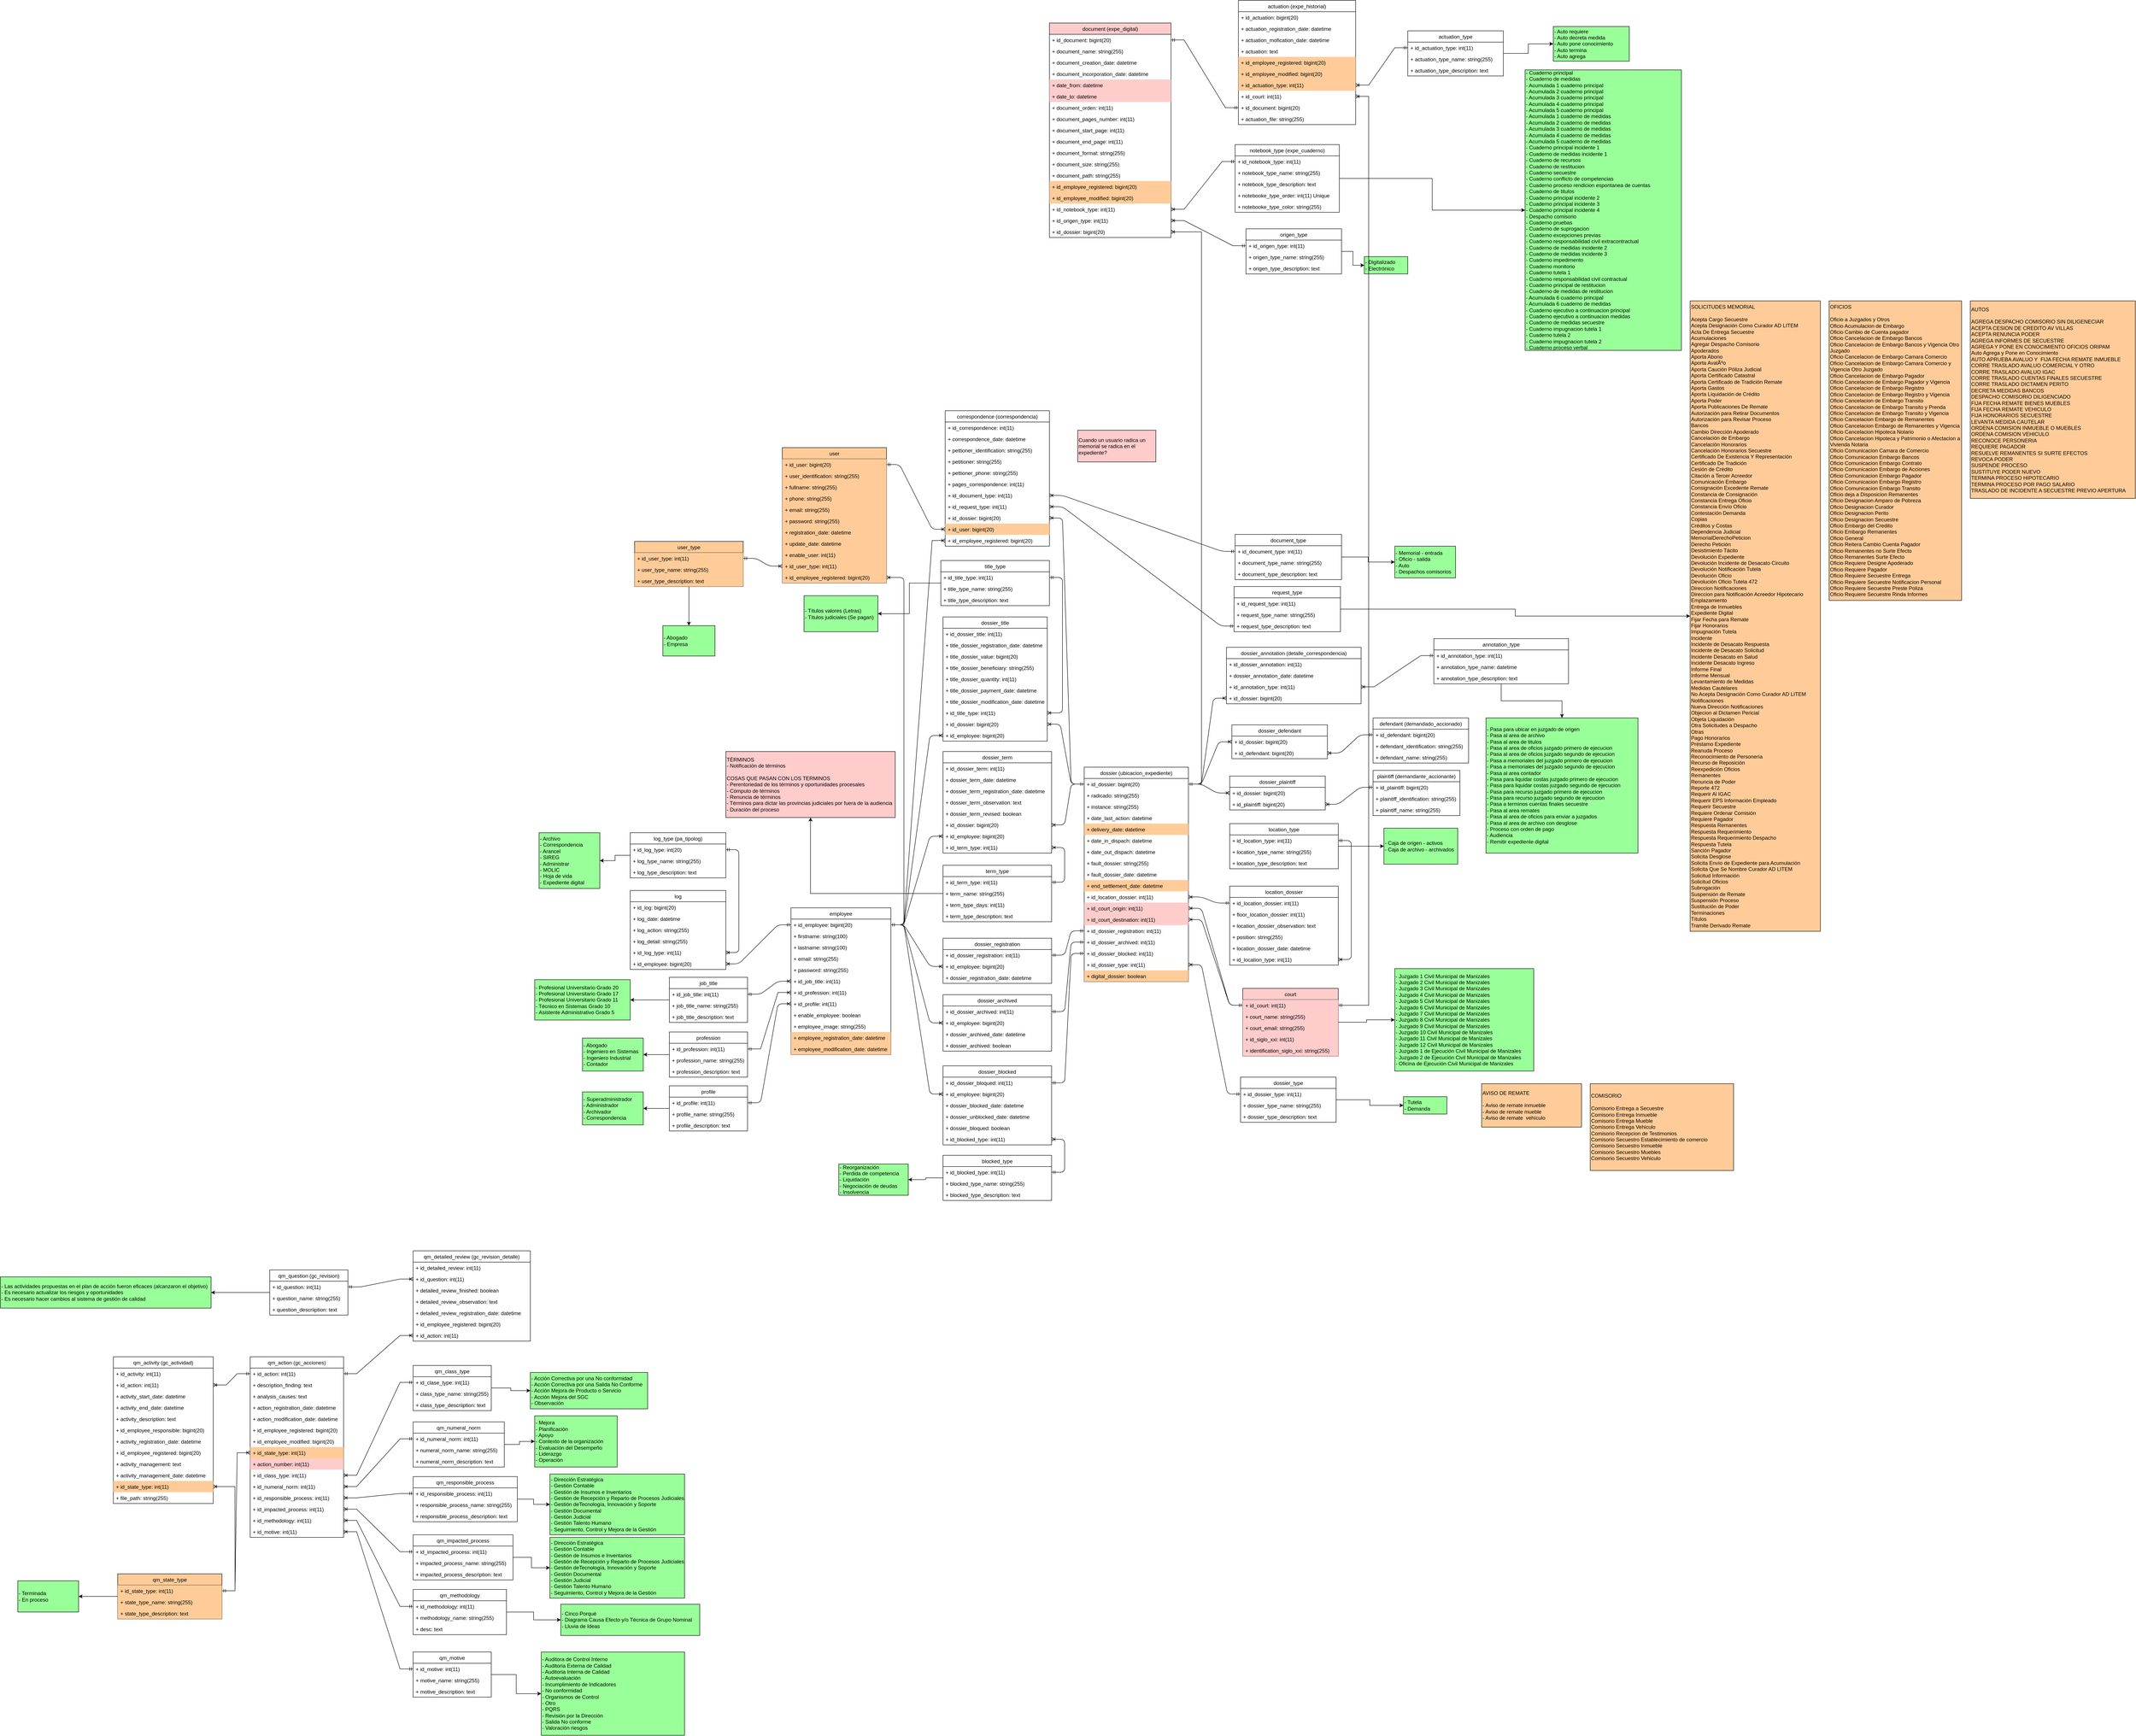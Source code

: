 <mxfile version="15.7.3" type="github">
  <diagram id="R2lEEEUBdFMjLlhIrx00" name="Page-1">
    <mxGraphModel dx="3652" dy="2782" grid="1" gridSize="10" guides="1" tooltips="1" connect="1" arrows="1" fold="1" page="1" pageScale="1" pageWidth="850" pageHeight="1100" math="0" shadow="0" extFonts="Permanent Marker^https://fonts.googleapis.com/css?family=Permanent+Marker">
      <root>
        <mxCell id="0" />
        <mxCell id="1" parent="0" />
        <mxCell id="99nmjj4Q9bfn7_SC2MuP-7" value="employee" style="swimlane;fontStyle=0;childLayout=stackLayout;horizontal=1;startSize=26;fillColor=none;horizontalStack=0;resizeParent=1;resizeParentMax=0;resizeLast=0;collapsible=1;marginBottom=0;" parent="1" vertex="1">
          <mxGeometry x="-490" y="870" width="230" height="338" as="geometry" />
        </mxCell>
        <mxCell id="99nmjj4Q9bfn7_SC2MuP-8" value="+ id_employee: bigint(20)" style="text;strokeColor=none;fillColor=none;align=left;verticalAlign=top;spacingLeft=4;spacingRight=4;overflow=hidden;rotatable=0;points=[[0,0.5],[1,0.5]];portConstraint=eastwest;" parent="99nmjj4Q9bfn7_SC2MuP-7" vertex="1">
          <mxGeometry y="26" width="230" height="26" as="geometry" />
        </mxCell>
        <mxCell id="99nmjj4Q9bfn7_SC2MuP-9" value="+ firstname: string(100)" style="text;strokeColor=none;fillColor=none;align=left;verticalAlign=top;spacingLeft=4;spacingRight=4;overflow=hidden;rotatable=0;points=[[0,0.5],[1,0.5]];portConstraint=eastwest;" parent="99nmjj4Q9bfn7_SC2MuP-7" vertex="1">
          <mxGeometry y="52" width="230" height="26" as="geometry" />
        </mxCell>
        <mxCell id="99nmjj4Q9bfn7_SC2MuP-10" value="+ lastname: string(100)" style="text;strokeColor=none;fillColor=none;align=left;verticalAlign=top;spacingLeft=4;spacingRight=4;overflow=hidden;rotatable=0;points=[[0,0.5],[1,0.5]];portConstraint=eastwest;" parent="99nmjj4Q9bfn7_SC2MuP-7" vertex="1">
          <mxGeometry y="78" width="230" height="26" as="geometry" />
        </mxCell>
        <mxCell id="99nmjj4Q9bfn7_SC2MuP-12" value="+ email: string(255)" style="text;strokeColor=none;fillColor=none;align=left;verticalAlign=top;spacingLeft=4;spacingRight=4;overflow=hidden;rotatable=0;points=[[0,0.5],[1,0.5]];portConstraint=eastwest;" parent="99nmjj4Q9bfn7_SC2MuP-7" vertex="1">
          <mxGeometry y="104" width="230" height="26" as="geometry" />
        </mxCell>
        <mxCell id="99nmjj4Q9bfn7_SC2MuP-11" value="+ password: string(255)" style="text;strokeColor=none;fillColor=none;align=left;verticalAlign=top;spacingLeft=4;spacingRight=4;overflow=hidden;rotatable=0;points=[[0,0.5],[1,0.5]];portConstraint=eastwest;fontColor=default;" parent="99nmjj4Q9bfn7_SC2MuP-7" vertex="1">
          <mxGeometry y="130" width="230" height="26" as="geometry" />
        </mxCell>
        <mxCell id="99nmjj4Q9bfn7_SC2MuP-13" value="+ id_job_title: int(11)" style="text;strokeColor=none;fillColor=none;align=left;verticalAlign=top;spacingLeft=4;spacingRight=4;overflow=hidden;rotatable=0;points=[[0,0.5],[1,0.5]];portConstraint=eastwest;" parent="99nmjj4Q9bfn7_SC2MuP-7" vertex="1">
          <mxGeometry y="156" width="230" height="26" as="geometry" />
        </mxCell>
        <mxCell id="TnUPyRHLWNfPNA_BWNht-5" value="+ id_profession: int(11)" style="text;strokeColor=none;fillColor=none;align=left;verticalAlign=top;spacingLeft=4;spacingRight=4;overflow=hidden;rotatable=0;points=[[0,0.5],[1,0.5]];portConstraint=eastwest;" parent="99nmjj4Q9bfn7_SC2MuP-7" vertex="1">
          <mxGeometry y="182" width="230" height="26" as="geometry" />
        </mxCell>
        <mxCell id="99nmjj4Q9bfn7_SC2MuP-16" value="+ id_profile: int(11)" style="text;strokeColor=none;fillColor=none;align=left;verticalAlign=top;spacingLeft=4;spacingRight=4;overflow=hidden;rotatable=0;points=[[0,0.5],[1,0.5]];portConstraint=eastwest;" parent="99nmjj4Q9bfn7_SC2MuP-7" vertex="1">
          <mxGeometry y="208" width="230" height="26" as="geometry" />
        </mxCell>
        <mxCell id="99nmjj4Q9bfn7_SC2MuP-14" value="+ enable_employee: boolean" style="text;strokeColor=none;fillColor=none;align=left;verticalAlign=top;spacingLeft=4;spacingRight=4;overflow=hidden;rotatable=0;points=[[0,0.5],[1,0.5]];portConstraint=eastwest;" parent="99nmjj4Q9bfn7_SC2MuP-7" vertex="1">
          <mxGeometry y="234" width="230" height="26" as="geometry" />
        </mxCell>
        <mxCell id="99nmjj4Q9bfn7_SC2MuP-15" value="+ employee_image: string(255)" style="text;strokeColor=none;fillColor=none;align=left;verticalAlign=top;spacingLeft=4;spacingRight=4;overflow=hidden;rotatable=0;points=[[0,0.5],[1,0.5]];portConstraint=eastwest;" parent="99nmjj4Q9bfn7_SC2MuP-7" vertex="1">
          <mxGeometry y="260" width="230" height="26" as="geometry" />
        </mxCell>
        <mxCell id="WMeFY94fwu9JhdbWC9ym-3" value="+ employee_registration_date: datetime" style="text;strokeColor=none;fillColor=#FFCC99;align=left;verticalAlign=top;spacingLeft=4;spacingRight=4;overflow=hidden;rotatable=0;points=[[0,0.5],[1,0.5]];portConstraint=eastwest;" parent="99nmjj4Q9bfn7_SC2MuP-7" vertex="1">
          <mxGeometry y="286" width="230" height="26" as="geometry" />
        </mxCell>
        <mxCell id="WMeFY94fwu9JhdbWC9ym-4" value="+ employee_modification_date: datetime" style="text;strokeColor=none;fillColor=#FFCC99;align=left;verticalAlign=top;spacingLeft=4;spacingRight=4;overflow=hidden;rotatable=0;points=[[0,0.5],[1,0.5]];portConstraint=eastwest;" parent="99nmjj4Q9bfn7_SC2MuP-7" vertex="1">
          <mxGeometry y="312" width="230" height="26" as="geometry" />
        </mxCell>
        <mxCell id="99nmjj4Q9bfn7_SC2MuP-24" value="job_title" style="swimlane;fontStyle=0;childLayout=stackLayout;horizontal=1;startSize=26;fillColor=none;horizontalStack=0;resizeParent=1;resizeParentMax=0;resizeLast=0;collapsible=1;marginBottom=0;" parent="1" vertex="1">
          <mxGeometry x="-770" y="1030" width="180" height="104" as="geometry" />
        </mxCell>
        <mxCell id="99nmjj4Q9bfn7_SC2MuP-25" value="+ id_job_title: int(11)" style="text;strokeColor=none;fillColor=none;align=left;verticalAlign=top;spacingLeft=4;spacingRight=4;overflow=hidden;rotatable=0;points=[[0,0.5],[1,0.5]];portConstraint=eastwest;" parent="99nmjj4Q9bfn7_SC2MuP-24" vertex="1">
          <mxGeometry y="26" width="180" height="26" as="geometry" />
        </mxCell>
        <mxCell id="99nmjj4Q9bfn7_SC2MuP-26" value="+ job_title_name: string(255)" style="text;strokeColor=none;fillColor=none;align=left;verticalAlign=top;spacingLeft=4;spacingRight=4;overflow=hidden;rotatable=0;points=[[0,0.5],[1,0.5]];portConstraint=eastwest;" parent="99nmjj4Q9bfn7_SC2MuP-24" vertex="1">
          <mxGeometry y="52" width="180" height="26" as="geometry" />
        </mxCell>
        <mxCell id="99nmjj4Q9bfn7_SC2MuP-27" value="+ job_title_description: text" style="text;strokeColor=none;fillColor=none;align=left;verticalAlign=top;spacingLeft=4;spacingRight=4;overflow=hidden;rotatable=0;points=[[0,0.5],[1,0.5]];portConstraint=eastwest;" parent="99nmjj4Q9bfn7_SC2MuP-24" vertex="1">
          <mxGeometry y="78" width="180" height="26" as="geometry" />
        </mxCell>
        <mxCell id="99nmjj4Q9bfn7_SC2MuP-28" value="" style="edgeStyle=entityRelationEdgeStyle;fontSize=12;html=1;endArrow=ERoneToMany;startArrow=ERmandOne;" parent="1" source="99nmjj4Q9bfn7_SC2MuP-25" target="99nmjj4Q9bfn7_SC2MuP-13" edge="1">
          <mxGeometry width="100" height="100" relative="1" as="geometry">
            <mxPoint x="285" y="522" as="sourcePoint" />
            <mxPoint x="295" y="400" as="targetPoint" />
          </mxGeometry>
        </mxCell>
        <mxCell id="99nmjj4Q9bfn7_SC2MuP-29" value="profile" style="swimlane;fontStyle=0;childLayout=stackLayout;horizontal=1;startSize=26;fillColor=none;horizontalStack=0;resizeParent=1;resizeParentMax=0;resizeLast=0;collapsible=1;marginBottom=0;" parent="1" vertex="1">
          <mxGeometry x="-770" y="1280" width="180" height="104" as="geometry" />
        </mxCell>
        <mxCell id="99nmjj4Q9bfn7_SC2MuP-30" value="+ id_profile: int(11)" style="text;strokeColor=none;fillColor=none;align=left;verticalAlign=top;spacingLeft=4;spacingRight=4;overflow=hidden;rotatable=0;points=[[0,0.5],[1,0.5]];portConstraint=eastwest;" parent="99nmjj4Q9bfn7_SC2MuP-29" vertex="1">
          <mxGeometry y="26" width="180" height="26" as="geometry" />
        </mxCell>
        <mxCell id="99nmjj4Q9bfn7_SC2MuP-31" value="+ profile_name: string(255)" style="text;strokeColor=none;fillColor=none;align=left;verticalAlign=top;spacingLeft=4;spacingRight=4;overflow=hidden;rotatable=0;points=[[0,0.5],[1,0.5]];portConstraint=eastwest;" parent="99nmjj4Q9bfn7_SC2MuP-29" vertex="1">
          <mxGeometry y="52" width="180" height="26" as="geometry" />
        </mxCell>
        <mxCell id="99nmjj4Q9bfn7_SC2MuP-32" value="+ profile_description: text" style="text;strokeColor=none;fillColor=none;align=left;verticalAlign=top;spacingLeft=4;spacingRight=4;overflow=hidden;rotatable=0;points=[[0,0.5],[1,0.5]];portConstraint=eastwest;" parent="99nmjj4Q9bfn7_SC2MuP-29" vertex="1">
          <mxGeometry y="78" width="180" height="26" as="geometry" />
        </mxCell>
        <mxCell id="99nmjj4Q9bfn7_SC2MuP-33" value="" style="edgeStyle=entityRelationEdgeStyle;fontSize=12;html=1;endArrow=ERoneToMany;startArrow=ERmandOne;" parent="1" source="99nmjj4Q9bfn7_SC2MuP-30" target="99nmjj4Q9bfn7_SC2MuP-16" edge="1">
          <mxGeometry width="100" height="100" relative="1" as="geometry">
            <mxPoint x="535" y="532" as="sourcePoint" />
            <mxPoint x="560" y="289" as="targetPoint" />
          </mxGeometry>
        </mxCell>
        <mxCell id="99nmjj4Q9bfn7_SC2MuP-34" value="defendant (demandado_accionado)" style="swimlane;fontStyle=0;childLayout=stackLayout;horizontal=1;startSize=26;fillColor=none;horizontalStack=0;resizeParent=1;resizeParentMax=0;resizeLast=0;collapsible=1;marginBottom=0;" parent="1" vertex="1">
          <mxGeometry x="850" y="432.5" width="220" height="104" as="geometry" />
        </mxCell>
        <mxCell id="99nmjj4Q9bfn7_SC2MuP-35" value="+ id_defendant: bigint(20)" style="text;strokeColor=none;fillColor=none;align=left;verticalAlign=top;spacingLeft=4;spacingRight=4;overflow=hidden;rotatable=0;points=[[0,0.5],[1,0.5]];portConstraint=eastwest;" parent="99nmjj4Q9bfn7_SC2MuP-34" vertex="1">
          <mxGeometry y="26" width="220" height="26" as="geometry" />
        </mxCell>
        <mxCell id="99nmjj4Q9bfn7_SC2MuP-36" value="+ defendant_identification: string(255)" style="text;strokeColor=none;fillColor=none;align=left;verticalAlign=top;spacingLeft=4;spacingRight=4;overflow=hidden;rotatable=0;points=[[0,0.5],[1,0.5]];portConstraint=eastwest;" parent="99nmjj4Q9bfn7_SC2MuP-34" vertex="1">
          <mxGeometry y="52" width="220" height="26" as="geometry" />
        </mxCell>
        <mxCell id="kAV78_8R-8U5BCedtc6I-1" value="+ defendant_name: string(255)" style="text;strokeColor=none;fillColor=none;align=left;verticalAlign=top;spacingLeft=4;spacingRight=4;overflow=hidden;rotatable=0;points=[[0,0.5],[1,0.5]];portConstraint=eastwest;" parent="99nmjj4Q9bfn7_SC2MuP-34" vertex="1">
          <mxGeometry y="78" width="220" height="26" as="geometry" />
        </mxCell>
        <mxCell id="99nmjj4Q9bfn7_SC2MuP-38" value="plaintiff (demandante_accionante)" style="swimlane;fontStyle=0;childLayout=stackLayout;horizontal=1;startSize=26;fillColor=none;horizontalStack=0;resizeParent=1;resizeParentMax=0;resizeLast=0;collapsible=1;marginBottom=0;" parent="1" vertex="1">
          <mxGeometry x="850" y="553.5" width="200" height="104" as="geometry" />
        </mxCell>
        <mxCell id="99nmjj4Q9bfn7_SC2MuP-39" value="+ id_plaintiff: bigint(20)" style="text;strokeColor=none;fillColor=none;align=left;verticalAlign=top;spacingLeft=4;spacingRight=4;overflow=hidden;rotatable=0;points=[[0,0.5],[1,0.5]];portConstraint=eastwest;" parent="99nmjj4Q9bfn7_SC2MuP-38" vertex="1">
          <mxGeometry y="26" width="200" height="26" as="geometry" />
        </mxCell>
        <mxCell id="99nmjj4Q9bfn7_SC2MuP-40" value="+ plaintiff_identification: string(255)" style="text;strokeColor=none;fillColor=none;align=left;verticalAlign=top;spacingLeft=4;spacingRight=4;overflow=hidden;rotatable=0;points=[[0,0.5],[1,0.5]];portConstraint=eastwest;" parent="99nmjj4Q9bfn7_SC2MuP-38" vertex="1">
          <mxGeometry y="52" width="200" height="26" as="geometry" />
        </mxCell>
        <mxCell id="kAV78_8R-8U5BCedtc6I-2" value="+ plaintiff_name: string(255)" style="text;strokeColor=none;fillColor=none;align=left;verticalAlign=top;spacingLeft=4;spacingRight=4;overflow=hidden;rotatable=0;points=[[0,0.5],[1,0.5]];portConstraint=eastwest;" parent="99nmjj4Q9bfn7_SC2MuP-38" vertex="1">
          <mxGeometry y="78" width="200" height="26" as="geometry" />
        </mxCell>
        <mxCell id="99nmjj4Q9bfn7_SC2MuP-47" value="dossier (ubicacion_expediente)" style="swimlane;fontStyle=0;childLayout=stackLayout;horizontal=1;startSize=26;fillColor=none;horizontalStack=0;resizeParent=1;resizeParentMax=0;resizeLast=0;collapsible=1;marginBottom=0;" parent="1" vertex="1">
          <mxGeometry x="185" y="546" width="240" height="494" as="geometry" />
        </mxCell>
        <mxCell id="99nmjj4Q9bfn7_SC2MuP-48" value="+ id_dossier: bigint(20)" style="text;strokeColor=none;fillColor=none;align=left;verticalAlign=top;spacingLeft=4;spacingRight=4;overflow=hidden;rotatable=0;points=[[0,0.5],[1,0.5]];portConstraint=eastwest;" parent="99nmjj4Q9bfn7_SC2MuP-47" vertex="1">
          <mxGeometry y="26" width="240" height="26" as="geometry" />
        </mxCell>
        <mxCell id="99nmjj4Q9bfn7_SC2MuP-57" value="+ radicado: string(255)" style="text;strokeColor=none;fillColor=none;align=left;verticalAlign=top;spacingLeft=4;spacingRight=4;overflow=hidden;rotatable=0;points=[[0,0.5],[1,0.5]];portConstraint=eastwest;" parent="99nmjj4Q9bfn7_SC2MuP-47" vertex="1">
          <mxGeometry y="52" width="240" height="26" as="geometry" />
        </mxCell>
        <mxCell id="kAV78_8R-8U5BCedtc6I-35" value="+ instance: string(255)" style="text;strokeColor=none;fillColor=none;align=left;verticalAlign=top;spacingLeft=4;spacingRight=4;overflow=hidden;rotatable=0;points=[[0,0.5],[1,0.5]];portConstraint=eastwest;" parent="99nmjj4Q9bfn7_SC2MuP-47" vertex="1">
          <mxGeometry y="78" width="240" height="26" as="geometry" />
        </mxCell>
        <mxCell id="99nmjj4Q9bfn7_SC2MuP-49" value="+ date_last_action: datetime" style="text;strokeColor=none;fillColor=none;align=left;verticalAlign=top;spacingLeft=4;spacingRight=4;overflow=hidden;rotatable=0;points=[[0,0.5],[1,0.5]];portConstraint=eastwest;" parent="99nmjj4Q9bfn7_SC2MuP-47" vertex="1">
          <mxGeometry y="104" width="240" height="26" as="geometry" />
        </mxCell>
        <mxCell id="99nmjj4Q9bfn7_SC2MuP-55" value="+ delivery_date: datetime" style="text;strokeColor=none;fillColor=#FFCC99;align=left;verticalAlign=top;spacingLeft=4;spacingRight=4;overflow=hidden;rotatable=0;points=[[0,0.5],[1,0.5]];portConstraint=eastwest;" parent="99nmjj4Q9bfn7_SC2MuP-47" vertex="1">
          <mxGeometry y="130" width="240" height="26" as="geometry" />
        </mxCell>
        <mxCell id="99nmjj4Q9bfn7_SC2MuP-50" value="+ date_in_dispach: datetime" style="text;strokeColor=none;fillColor=none;align=left;verticalAlign=top;spacingLeft=4;spacingRight=4;overflow=hidden;rotatable=0;points=[[0,0.5],[1,0.5]];portConstraint=eastwest;" parent="99nmjj4Q9bfn7_SC2MuP-47" vertex="1">
          <mxGeometry y="156" width="240" height="26" as="geometry" />
        </mxCell>
        <mxCell id="99nmjj4Q9bfn7_SC2MuP-56" value="+ date_out_dispach: datetime" style="text;strokeColor=none;fillColor=none;align=left;verticalAlign=top;spacingLeft=4;spacingRight=4;overflow=hidden;rotatable=0;points=[[0,0.5],[1,0.5]];portConstraint=eastwest;" parent="99nmjj4Q9bfn7_SC2MuP-47" vertex="1">
          <mxGeometry y="182" width="240" height="26" as="geometry" />
        </mxCell>
        <mxCell id="kAV78_8R-8U5BCedtc6I-120" value="+ fault_dossier: string(255)" style="text;strokeColor=none;fillColor=none;align=left;verticalAlign=top;spacingLeft=4;spacingRight=4;overflow=hidden;rotatable=0;points=[[0,0.5],[1,0.5]];portConstraint=eastwest;" parent="99nmjj4Q9bfn7_SC2MuP-47" vertex="1">
          <mxGeometry y="208" width="240" height="26" as="geometry" />
        </mxCell>
        <mxCell id="99nmjj4Q9bfn7_SC2MuP-69" value="+ fault_dossier_date: datetime" style="text;strokeColor=none;fillColor=none;align=left;verticalAlign=top;spacingLeft=4;spacingRight=4;overflow=hidden;rotatable=0;points=[[0,0.5],[1,0.5]];portConstraint=eastwest;" parent="99nmjj4Q9bfn7_SC2MuP-47" vertex="1">
          <mxGeometry y="234" width="240" height="26" as="geometry" />
        </mxCell>
        <mxCell id="99nmjj4Q9bfn7_SC2MuP-70" value="+ end_settlement_date: datetime" style="text;strokeColor=none;fillColor=#FFCC99;align=left;verticalAlign=top;spacingLeft=4;spacingRight=4;overflow=hidden;rotatable=0;points=[[0,0.5],[1,0.5]];portConstraint=eastwest;" parent="99nmjj4Q9bfn7_SC2MuP-47" vertex="1">
          <mxGeometry y="260" width="240" height="26" as="geometry" />
        </mxCell>
        <mxCell id="kAV78_8R-8U5BCedtc6I-31" value="+ id_location_dossier: int(11)" style="text;strokeColor=none;fillColor=none;align=left;verticalAlign=top;spacingLeft=4;spacingRight=4;overflow=hidden;rotatable=0;points=[[0,0.5],[1,0.5]];portConstraint=eastwest;" parent="99nmjj4Q9bfn7_SC2MuP-47" vertex="1">
          <mxGeometry y="286" width="240" height="26" as="geometry" />
        </mxCell>
        <mxCell id="99nmjj4Q9bfn7_SC2MuP-53" value="+ id_court_origin: int(11)" style="text;strokeColor=none;fillColor=#FFCCCC;align=left;verticalAlign=top;spacingLeft=4;spacingRight=4;overflow=hidden;rotatable=0;points=[[0,0.5],[1,0.5]];portConstraint=eastwest;" parent="99nmjj4Q9bfn7_SC2MuP-47" vertex="1">
          <mxGeometry y="312" width="240" height="26" as="geometry" />
        </mxCell>
        <mxCell id="99nmjj4Q9bfn7_SC2MuP-54" value="+ id_court_destination: int(11)" style="text;strokeColor=none;fillColor=#FFCCCC;align=left;verticalAlign=top;spacingLeft=4;spacingRight=4;overflow=hidden;rotatable=0;points=[[0,0.5],[1,0.5]];portConstraint=eastwest;" parent="99nmjj4Q9bfn7_SC2MuP-47" vertex="1">
          <mxGeometry y="338" width="240" height="26" as="geometry" />
        </mxCell>
        <mxCell id="kAV78_8R-8U5BCedtc6I-63" value="+ id_dossier_registration: int(11)" style="text;strokeColor=none;fillColor=none;align=left;verticalAlign=top;spacingLeft=4;spacingRight=4;overflow=hidden;rotatable=0;points=[[0,0.5],[1,0.5]];portConstraint=eastwest;" parent="99nmjj4Q9bfn7_SC2MuP-47" vertex="1">
          <mxGeometry y="364" width="240" height="26" as="geometry" />
        </mxCell>
        <mxCell id="kAV78_8R-8U5BCedtc6I-91" value="+ id_dossier_archived: int(11)" style="text;strokeColor=none;fillColor=none;align=left;verticalAlign=top;spacingLeft=4;spacingRight=4;overflow=hidden;rotatable=0;points=[[0,0.5],[1,0.5]];portConstraint=eastwest;" parent="99nmjj4Q9bfn7_SC2MuP-47" vertex="1">
          <mxGeometry y="390" width="240" height="26" as="geometry" />
        </mxCell>
        <mxCell id="kAV78_8R-8U5BCedtc6I-76" value="+ id_dossier_blocked: int(11)" style="text;strokeColor=none;fillColor=none;align=left;verticalAlign=top;spacingLeft=4;spacingRight=4;overflow=hidden;rotatable=0;points=[[0,0.5],[1,0.5]];portConstraint=eastwest;" parent="99nmjj4Q9bfn7_SC2MuP-47" vertex="1">
          <mxGeometry y="416" width="240" height="26" as="geometry" />
        </mxCell>
        <mxCell id="99nmjj4Q9bfn7_SC2MuP-91" value="+ id_dossier_type: int(11)" style="text;strokeColor=none;fillColor=none;align=left;verticalAlign=top;spacingLeft=4;spacingRight=4;overflow=hidden;rotatable=0;points=[[0,0.5],[1,0.5]];portConstraint=eastwest;" parent="99nmjj4Q9bfn7_SC2MuP-47" vertex="1">
          <mxGeometry y="442" width="240" height="26" as="geometry" />
        </mxCell>
        <mxCell id="99nmjj4Q9bfn7_SC2MuP-61" value="+ digital_dossier: boolean" style="text;strokeColor=none;fillColor=#FFCC99;align=left;verticalAlign=top;spacingLeft=4;spacingRight=4;overflow=hidden;rotatable=0;points=[[0,0.5],[1,0.5]];portConstraint=eastwest;" parent="99nmjj4Q9bfn7_SC2MuP-47" vertex="1">
          <mxGeometry y="468" width="240" height="26" as="geometry" />
        </mxCell>
        <mxCell id="99nmjj4Q9bfn7_SC2MuP-72" value="" style="edgeStyle=entityRelationEdgeStyle;fontSize=12;html=1;endArrow=ERoneToMany;startArrow=ERmandOne;" parent="1" source="mON6WonRohZX_aaUOoLF-20" target="99nmjj4Q9bfn7_SC2MuP-53" edge="1">
          <mxGeometry width="100" height="100" relative="1" as="geometry">
            <mxPoint x="590" y="740" as="sourcePoint" />
            <mxPoint x="690" y="640" as="targetPoint" />
          </mxGeometry>
        </mxCell>
        <mxCell id="99nmjj4Q9bfn7_SC2MuP-73" value="" style="edgeStyle=entityRelationEdgeStyle;fontSize=12;html=1;endArrow=ERoneToMany;startArrow=ERmandOne;" parent="1" source="mON6WonRohZX_aaUOoLF-20" target="99nmjj4Q9bfn7_SC2MuP-54" edge="1">
          <mxGeometry width="100" height="100" relative="1" as="geometry">
            <mxPoint x="620" y="129" as="sourcePoint" />
            <mxPoint x="610" y="700" as="targetPoint" />
          </mxGeometry>
        </mxCell>
        <mxCell id="99nmjj4Q9bfn7_SC2MuP-76" value="" style="edgeStyle=entityRelationEdgeStyle;fontSize=12;html=1;endArrow=ERoneToMany;startArrow=ERmandOne;" parent="1" source="99nmjj4Q9bfn7_SC2MuP-8" target="99nmjj4Q9bfn7_SC2MuP-65" edge="1">
          <mxGeometry width="100" height="100" relative="1" as="geometry">
            <mxPoint x="280" y="975" as="sourcePoint" />
            <mxPoint x="280" y="1270" as="targetPoint" />
          </mxGeometry>
        </mxCell>
        <mxCell id="99nmjj4Q9bfn7_SC2MuP-77" value="dossier_type" style="swimlane;fontStyle=0;childLayout=stackLayout;horizontal=1;startSize=26;fillColor=none;horizontalStack=0;resizeParent=1;resizeParentMax=0;resizeLast=0;collapsible=1;marginBottom=0;" parent="1" vertex="1">
          <mxGeometry x="545" y="1260" width="220" height="104" as="geometry" />
        </mxCell>
        <mxCell id="99nmjj4Q9bfn7_SC2MuP-78" value="+ id_dossier_type: int(11)" style="text;strokeColor=none;fillColor=none;align=left;verticalAlign=top;spacingLeft=4;spacingRight=4;overflow=hidden;rotatable=0;points=[[0,0.5],[1,0.5]];portConstraint=eastwest;" parent="99nmjj4Q9bfn7_SC2MuP-77" vertex="1">
          <mxGeometry y="26" width="220" height="26" as="geometry" />
        </mxCell>
        <mxCell id="99nmjj4Q9bfn7_SC2MuP-79" value="+ dossier_type_name: string(255)" style="text;strokeColor=none;fillColor=none;align=left;verticalAlign=top;spacingLeft=4;spacingRight=4;overflow=hidden;rotatable=0;points=[[0,0.5],[1,0.5]];portConstraint=eastwest;" parent="99nmjj4Q9bfn7_SC2MuP-77" vertex="1">
          <mxGeometry y="52" width="220" height="26" as="geometry" />
        </mxCell>
        <mxCell id="WWjFzzvigEe-oElvQ5hi-5" value="+ dossier_type_description: text" style="text;strokeColor=none;fillColor=none;align=left;verticalAlign=top;spacingLeft=4;spacingRight=4;overflow=hidden;rotatable=0;points=[[0,0.5],[1,0.5]];portConstraint=eastwest;" parent="99nmjj4Q9bfn7_SC2MuP-77" vertex="1">
          <mxGeometry y="78" width="220" height="26" as="geometry" />
        </mxCell>
        <mxCell id="99nmjj4Q9bfn7_SC2MuP-80" value="log" style="swimlane;fontStyle=0;childLayout=stackLayout;horizontal=1;startSize=26;fillColor=none;horizontalStack=0;resizeParent=1;resizeParentMax=0;resizeLast=0;collapsible=1;marginBottom=0;" parent="1" vertex="1">
          <mxGeometry x="-860" y="830" width="220" height="182" as="geometry" />
        </mxCell>
        <mxCell id="99nmjj4Q9bfn7_SC2MuP-81" value="+ id_log: bigint(20)" style="text;strokeColor=none;fillColor=none;align=left;verticalAlign=top;spacingLeft=4;spacingRight=4;overflow=hidden;rotatable=0;points=[[0,0.5],[1,0.5]];portConstraint=eastwest;" parent="99nmjj4Q9bfn7_SC2MuP-80" vertex="1">
          <mxGeometry y="26" width="220" height="26" as="geometry" />
        </mxCell>
        <mxCell id="99nmjj4Q9bfn7_SC2MuP-82" value="+ log_date: datetime" style="text;strokeColor=none;fillColor=none;align=left;verticalAlign=top;spacingLeft=4;spacingRight=4;overflow=hidden;rotatable=0;points=[[0,0.5],[1,0.5]];portConstraint=eastwest;" parent="99nmjj4Q9bfn7_SC2MuP-80" vertex="1">
          <mxGeometry y="52" width="220" height="26" as="geometry" />
        </mxCell>
        <mxCell id="99nmjj4Q9bfn7_SC2MuP-83" value="+ log_action: string(255)" style="text;strokeColor=none;fillColor=none;align=left;verticalAlign=top;spacingLeft=4;spacingRight=4;overflow=hidden;rotatable=0;points=[[0,0.5],[1,0.5]];portConstraint=eastwest;" parent="99nmjj4Q9bfn7_SC2MuP-80" vertex="1">
          <mxGeometry y="78" width="220" height="26" as="geometry" />
        </mxCell>
        <mxCell id="99nmjj4Q9bfn7_SC2MuP-84" value="+ log_detail: string(255)" style="text;strokeColor=none;fillColor=none;align=left;verticalAlign=top;spacingLeft=4;spacingRight=4;overflow=hidden;rotatable=0;points=[[0,0.5],[1,0.5]];portConstraint=eastwest;" parent="99nmjj4Q9bfn7_SC2MuP-80" vertex="1">
          <mxGeometry y="104" width="220" height="26" as="geometry" />
        </mxCell>
        <mxCell id="99nmjj4Q9bfn7_SC2MuP-86" value="+ id_log_type: int(11)" style="text;strokeColor=none;fillColor=none;align=left;verticalAlign=top;spacingLeft=4;spacingRight=4;overflow=hidden;rotatable=0;points=[[0,0.5],[1,0.5]];portConstraint=eastwest;" parent="99nmjj4Q9bfn7_SC2MuP-80" vertex="1">
          <mxGeometry y="130" width="220" height="26" as="geometry" />
        </mxCell>
        <mxCell id="99nmjj4Q9bfn7_SC2MuP-85" value="+ id_employee: bigint(20)" style="text;strokeColor=none;fillColor=none;align=left;verticalAlign=top;spacingLeft=4;spacingRight=4;overflow=hidden;rotatable=0;points=[[0,0.5],[1,0.5]];portConstraint=eastwest;" parent="99nmjj4Q9bfn7_SC2MuP-80" vertex="1">
          <mxGeometry y="156" width="220" height="26" as="geometry" />
        </mxCell>
        <mxCell id="99nmjj4Q9bfn7_SC2MuP-87" value="" style="edgeStyle=entityRelationEdgeStyle;fontSize=12;html=1;endArrow=ERoneToMany;startArrow=ERmandOne;" parent="1" source="99nmjj4Q9bfn7_SC2MuP-89" target="99nmjj4Q9bfn7_SC2MuP-86" edge="1">
          <mxGeometry width="100" height="100" relative="1" as="geometry">
            <mxPoint x="-320" y="770" as="sourcePoint" />
            <mxPoint x="-220" y="670" as="targetPoint" />
          </mxGeometry>
        </mxCell>
        <mxCell id="99nmjj4Q9bfn7_SC2MuP-88" value="log_type (pa_tipolog)" style="swimlane;fontStyle=0;childLayout=stackLayout;horizontal=1;startSize=26;fillColor=none;horizontalStack=0;resizeParent=1;resizeParentMax=0;resizeLast=0;collapsible=1;marginBottom=0;" parent="1" vertex="1">
          <mxGeometry x="-860" y="697" width="220" height="104" as="geometry" />
        </mxCell>
        <mxCell id="99nmjj4Q9bfn7_SC2MuP-89" value="+ id_log_type: int(20)" style="text;strokeColor=none;fillColor=none;align=left;verticalAlign=top;spacingLeft=4;spacingRight=4;overflow=hidden;rotatable=0;points=[[0,0.5],[1,0.5]];portConstraint=eastwest;" parent="99nmjj4Q9bfn7_SC2MuP-88" vertex="1">
          <mxGeometry y="26" width="220" height="26" as="geometry" />
        </mxCell>
        <mxCell id="99nmjj4Q9bfn7_SC2MuP-90" value="+ log_type_name: string(255)" style="text;strokeColor=none;fillColor=none;align=left;verticalAlign=top;spacingLeft=4;spacingRight=4;overflow=hidden;rotatable=0;points=[[0,0.5],[1,0.5]];portConstraint=eastwest;" parent="99nmjj4Q9bfn7_SC2MuP-88" vertex="1">
          <mxGeometry y="52" width="220" height="26" as="geometry" />
        </mxCell>
        <mxCell id="WWjFzzvigEe-oElvQ5hi-3" value="+ log_type_description: text" style="text;strokeColor=none;fillColor=none;align=left;verticalAlign=top;spacingLeft=4;spacingRight=4;overflow=hidden;rotatable=0;points=[[0,0.5],[1,0.5]];portConstraint=eastwest;" parent="99nmjj4Q9bfn7_SC2MuP-88" vertex="1">
          <mxGeometry y="78" width="220" height="26" as="geometry" />
        </mxCell>
        <mxCell id="99nmjj4Q9bfn7_SC2MuP-92" value="" style="edgeStyle=entityRelationEdgeStyle;fontSize=12;html=1;endArrow=ERoneToMany;startArrow=ERmandOne;" parent="1" source="99nmjj4Q9bfn7_SC2MuP-78" target="99nmjj4Q9bfn7_SC2MuP-91" edge="1">
          <mxGeometry width="100" height="100" relative="1" as="geometry">
            <mxPoint x="440" y="1130" as="sourcePoint" />
            <mxPoint x="80" y="1010" as="targetPoint" />
          </mxGeometry>
        </mxCell>
        <mxCell id="kAV78_8R-8U5BCedtc6I-7" value="dossier_annotation (detalle_correspondencia)" style="swimlane;fontStyle=0;childLayout=stackLayout;horizontal=1;startSize=26;fillColor=none;horizontalStack=0;resizeParent=1;resizeParentMax=0;resizeLast=0;collapsible=1;marginBottom=0;" parent="1" vertex="1">
          <mxGeometry x="512.5" y="270" width="310" height="130" as="geometry" />
        </mxCell>
        <mxCell id="kAV78_8R-8U5BCedtc6I-8" value="+ id_dossier_annotation: int(11)" style="text;strokeColor=none;fillColor=none;align=left;verticalAlign=top;spacingLeft=4;spacingRight=4;overflow=hidden;rotatable=0;points=[[0,0.5],[1,0.5]];portConstraint=eastwest;" parent="kAV78_8R-8U5BCedtc6I-7" vertex="1">
          <mxGeometry y="26" width="310" height="26" as="geometry" />
        </mxCell>
        <mxCell id="kAV78_8R-8U5BCedtc6I-10" value="+ dossier_annotation_date: datetime" style="text;strokeColor=none;fillColor=none;align=left;verticalAlign=top;spacingLeft=4;spacingRight=4;overflow=hidden;rotatable=0;points=[[0,0.5],[1,0.5]];portConstraint=eastwest;" parent="kAV78_8R-8U5BCedtc6I-7" vertex="1">
          <mxGeometry y="52" width="310" height="26" as="geometry" />
        </mxCell>
        <mxCell id="kAV78_8R-8U5BCedtc6I-11" value="+ id_annotation_type: int(11)" style="text;strokeColor=none;fillColor=none;align=left;verticalAlign=top;spacingLeft=4;spacingRight=4;overflow=hidden;rotatable=0;points=[[0,0.5],[1,0.5]];portConstraint=eastwest;" parent="kAV78_8R-8U5BCedtc6I-7" vertex="1">
          <mxGeometry y="78" width="310" height="26" as="geometry" />
        </mxCell>
        <mxCell id="kAV78_8R-8U5BCedtc6I-9" value="+ id_dossier: bigint(20)" style="text;strokeColor=none;fillColor=none;align=left;verticalAlign=top;spacingLeft=4;spacingRight=4;overflow=hidden;rotatable=0;points=[[0,0.5],[1,0.5]];portConstraint=eastwest;" parent="kAV78_8R-8U5BCedtc6I-7" vertex="1">
          <mxGeometry y="104" width="310" height="26" as="geometry" />
        </mxCell>
        <mxCell id="kAV78_8R-8U5BCedtc6I-13" value="" style="edgeStyle=entityRelationEdgeStyle;fontSize=12;html=1;endArrow=ERoneToMany;startArrow=ERmandOne;" parent="1" source="99nmjj4Q9bfn7_SC2MuP-48" target="kAV78_8R-8U5BCedtc6I-9" edge="1">
          <mxGeometry width="100" height="100" relative="1" as="geometry">
            <mxPoint x="340" y="350" as="sourcePoint" />
            <mxPoint x="490" y="460" as="targetPoint" />
          </mxGeometry>
        </mxCell>
        <mxCell id="kAV78_8R-8U5BCedtc6I-14" value="location_type" style="swimlane;fontStyle=0;childLayout=stackLayout;horizontal=1;startSize=26;fillColor=none;horizontalStack=0;resizeParent=1;resizeParentMax=0;resizeLast=0;collapsible=1;marginBottom=0;" parent="1" vertex="1">
          <mxGeometry x="520" y="676" width="250" height="104" as="geometry" />
        </mxCell>
        <mxCell id="kAV78_8R-8U5BCedtc6I-15" value="+ id_location_type: int(11)" style="text;strokeColor=none;fillColor=none;align=left;verticalAlign=top;spacingLeft=4;spacingRight=4;overflow=hidden;rotatable=0;points=[[0,0.5],[1,0.5]];portConstraint=eastwest;" parent="kAV78_8R-8U5BCedtc6I-14" vertex="1">
          <mxGeometry y="26" width="250" height="26" as="geometry" />
        </mxCell>
        <mxCell id="99nmjj4Q9bfn7_SC2MuP-52" value="+ location_type_name: string(255)" style="text;strokeColor=none;fillColor=none;align=left;verticalAlign=top;spacingLeft=4;spacingRight=4;overflow=hidden;rotatable=0;points=[[0,0.5],[1,0.5]];portConstraint=eastwest;" parent="kAV78_8R-8U5BCedtc6I-14" vertex="1">
          <mxGeometry y="52" width="250" height="26" as="geometry" />
        </mxCell>
        <mxCell id="99nmjj4Q9bfn7_SC2MuP-60" value="+ location_type_description: text" style="text;strokeColor=none;fillColor=none;align=left;verticalAlign=top;spacingLeft=4;spacingRight=4;overflow=hidden;rotatable=0;points=[[0,0.5],[1,0.5]];portConstraint=eastwest;" parent="kAV78_8R-8U5BCedtc6I-14" vertex="1">
          <mxGeometry y="78" width="250" height="26" as="geometry" />
        </mxCell>
        <mxCell id="kAV78_8R-8U5BCedtc6I-19" value="dossier_term" style="swimlane;fontStyle=0;childLayout=stackLayout;horizontal=1;startSize=26;fillColor=none;horizontalStack=0;resizeParent=1;resizeParentMax=0;resizeLast=0;collapsible=1;marginBottom=0;" parent="1" vertex="1">
          <mxGeometry x="-140" y="510" width="250" height="234" as="geometry">
            <mxRectangle x="-130" y="370" width="100" height="26" as="alternateBounds" />
          </mxGeometry>
        </mxCell>
        <mxCell id="kAV78_8R-8U5BCedtc6I-20" value="+ id_dossier_term: int(11)" style="text;strokeColor=none;fillColor=none;align=left;verticalAlign=top;spacingLeft=4;spacingRight=4;overflow=hidden;rotatable=0;points=[[0,0.5],[1,0.5]];portConstraint=eastwest;" parent="kAV78_8R-8U5BCedtc6I-19" vertex="1">
          <mxGeometry y="26" width="250" height="26" as="geometry" />
        </mxCell>
        <mxCell id="99nmjj4Q9bfn7_SC2MuP-64" value="+ dossier_term_date: datetime" style="text;strokeColor=none;fillColor=none;align=left;verticalAlign=top;spacingLeft=4;spacingRight=4;overflow=hidden;rotatable=0;points=[[0,0.5],[1,0.5]];portConstraint=eastwest;" parent="kAV78_8R-8U5BCedtc6I-19" vertex="1">
          <mxGeometry y="52" width="250" height="26" as="geometry" />
        </mxCell>
        <mxCell id="WWjFzzvigEe-oElvQ5hi-4" value="+ dossier_term_registration_date: datetime" style="text;strokeColor=none;fillColor=none;align=left;verticalAlign=top;spacingLeft=4;spacingRight=4;overflow=hidden;rotatable=0;points=[[0,0.5],[1,0.5]];portConstraint=eastwest;" parent="kAV78_8R-8U5BCedtc6I-19" vertex="1">
          <mxGeometry y="78" width="250" height="26" as="geometry" />
        </mxCell>
        <mxCell id="99nmjj4Q9bfn7_SC2MuP-67" value="+ dossier_term_observation: text" style="text;strokeColor=none;fillColor=none;align=left;verticalAlign=top;spacingLeft=4;spacingRight=4;overflow=hidden;rotatable=0;points=[[0,0.5],[1,0.5]];portConstraint=eastwest;" parent="kAV78_8R-8U5BCedtc6I-19" vertex="1">
          <mxGeometry y="104" width="250" height="26" as="geometry" />
        </mxCell>
        <mxCell id="99nmjj4Q9bfn7_SC2MuP-66" value="+ dossier_term_revised: boolean" style="text;strokeColor=none;fillColor=none;align=left;verticalAlign=top;spacingLeft=4;spacingRight=4;overflow=hidden;rotatable=0;points=[[0,0.5],[1,0.5]];portConstraint=eastwest;" parent="kAV78_8R-8U5BCedtc6I-19" vertex="1">
          <mxGeometry y="130" width="250" height="26" as="geometry" />
        </mxCell>
        <mxCell id="WWjFzzvigEe-oElvQ5hi-6" value="+ id_dossier: bigint(20)" style="text;strokeColor=none;fillColor=none;align=left;verticalAlign=top;spacingLeft=4;spacingRight=4;overflow=hidden;rotatable=0;points=[[0,0.5],[1,0.5]];portConstraint=eastwest;" parent="kAV78_8R-8U5BCedtc6I-19" vertex="1">
          <mxGeometry y="156" width="250" height="26" as="geometry" />
        </mxCell>
        <mxCell id="kAV78_8R-8U5BCedtc6I-175" value="+ id_employee: bigint(20)" style="text;strokeColor=none;fillColor=none;align=left;verticalAlign=top;spacingLeft=4;spacingRight=4;overflow=hidden;rotatable=0;points=[[0,0.5],[1,0.5]];portConstraint=eastwest;" parent="kAV78_8R-8U5BCedtc6I-19" vertex="1">
          <mxGeometry y="182" width="250" height="26" as="geometry" />
        </mxCell>
        <mxCell id="kAV78_8R-8U5BCedtc6I-41" value="+ id_term_type: int(11)" style="text;strokeColor=none;fillColor=none;align=left;verticalAlign=top;spacingLeft=4;spacingRight=4;overflow=hidden;rotatable=0;points=[[0,0.5],[1,0.5]];portConstraint=eastwest;" parent="kAV78_8R-8U5BCedtc6I-19" vertex="1">
          <mxGeometry y="208" width="250" height="26" as="geometry" />
        </mxCell>
        <mxCell id="kAV78_8R-8U5BCedtc6I-24" value="location_dossier" style="swimlane;fontStyle=0;childLayout=stackLayout;horizontal=1;startSize=26;fillColor=none;horizontalStack=0;resizeParent=1;resizeParentMax=0;resizeLast=0;collapsible=1;marginBottom=0;" parent="1" vertex="1">
          <mxGeometry x="520" y="820" width="250" height="182" as="geometry" />
        </mxCell>
        <mxCell id="kAV78_8R-8U5BCedtc6I-25" value="+ id_location_dossier: int(11)" style="text;strokeColor=none;fillColor=none;align=left;verticalAlign=top;spacingLeft=4;spacingRight=4;overflow=hidden;rotatable=0;points=[[0,0.5],[1,0.5]];portConstraint=eastwest;" parent="kAV78_8R-8U5BCedtc6I-24" vertex="1">
          <mxGeometry y="26" width="250" height="26" as="geometry" />
        </mxCell>
        <mxCell id="kAV78_8R-8U5BCedtc6I-26" value="+ floor_location_dossier: int(11)" style="text;strokeColor=none;fillColor=none;align=left;verticalAlign=top;spacingLeft=4;spacingRight=4;overflow=hidden;rotatable=0;points=[[0,0.5],[1,0.5]];portConstraint=eastwest;" parent="kAV78_8R-8U5BCedtc6I-24" vertex="1">
          <mxGeometry y="52" width="250" height="26" as="geometry" />
        </mxCell>
        <mxCell id="kAV78_8R-8U5BCedtc6I-27" value="+ location_dossier_observation: text" style="text;strokeColor=none;fillColor=none;align=left;verticalAlign=top;spacingLeft=4;spacingRight=4;overflow=hidden;rotatable=0;points=[[0,0.5],[1,0.5]];portConstraint=eastwest;" parent="kAV78_8R-8U5BCedtc6I-24" vertex="1">
          <mxGeometry y="78" width="250" height="26" as="geometry" />
        </mxCell>
        <mxCell id="kAV78_8R-8U5BCedtc6I-28" value="+ position: string(255)" style="text;strokeColor=none;fillColor=none;align=left;verticalAlign=top;spacingLeft=4;spacingRight=4;overflow=hidden;rotatable=0;points=[[0,0.5],[1,0.5]];portConstraint=eastwest;" parent="kAV78_8R-8U5BCedtc6I-24" vertex="1">
          <mxGeometry y="104" width="250" height="26" as="geometry" />
        </mxCell>
        <mxCell id="99nmjj4Q9bfn7_SC2MuP-63" value="+ location_dossier_date: datetime" style="text;strokeColor=none;fillColor=none;align=left;verticalAlign=top;spacingLeft=4;spacingRight=4;overflow=hidden;rotatable=0;points=[[0,0.5],[1,0.5]];portConstraint=eastwest;" parent="kAV78_8R-8U5BCedtc6I-24" vertex="1">
          <mxGeometry y="130" width="250" height="26" as="geometry" />
        </mxCell>
        <mxCell id="kAV78_8R-8U5BCedtc6I-29" value="+ id_location_type: int(11)" style="text;strokeColor=none;fillColor=none;align=left;verticalAlign=top;spacingLeft=4;spacingRight=4;overflow=hidden;rotatable=0;points=[[0,0.5],[1,0.5]];portConstraint=eastwest;" parent="kAV78_8R-8U5BCedtc6I-24" vertex="1">
          <mxGeometry y="156" width="250" height="26" as="geometry" />
        </mxCell>
        <mxCell id="kAV78_8R-8U5BCedtc6I-30" value="" style="edgeStyle=entityRelationEdgeStyle;fontSize=12;html=1;endArrow=ERoneToMany;startArrow=ERmandOne;" parent="1" source="kAV78_8R-8U5BCedtc6I-15" target="kAV78_8R-8U5BCedtc6I-29" edge="1">
          <mxGeometry width="100" height="100" relative="1" as="geometry">
            <mxPoint x="410" y="710" as="sourcePoint" />
            <mxPoint x="510" y="610" as="targetPoint" />
          </mxGeometry>
        </mxCell>
        <mxCell id="kAV78_8R-8U5BCedtc6I-33" value="" style="edgeStyle=entityRelationEdgeStyle;fontSize=12;html=1;endArrow=ERoneToMany;startArrow=ERmandOne;" parent="1" source="kAV78_8R-8U5BCedtc6I-25" target="kAV78_8R-8U5BCedtc6I-31" edge="1">
          <mxGeometry width="100" height="100" relative="1" as="geometry">
            <mxPoint x="480" y="760" as="sourcePoint" />
            <mxPoint x="440" y="750" as="targetPoint" />
          </mxGeometry>
        </mxCell>
        <mxCell id="kAV78_8R-8U5BCedtc6I-34" value="" style="edgeStyle=entityRelationEdgeStyle;fontSize=12;html=1;endArrow=ERoneToMany;startArrow=ERmandOne;" parent="1" source="99nmjj4Q9bfn7_SC2MuP-48" target="WWjFzzvigEe-oElvQ5hi-6" edge="1">
          <mxGeometry width="100" height="100" relative="1" as="geometry">
            <mxPoint x="340" y="750" as="sourcePoint" />
            <mxPoint x="440" y="650" as="targetPoint" />
          </mxGeometry>
        </mxCell>
        <mxCell id="kAV78_8R-8U5BCedtc6I-36" value="term_type" style="swimlane;fontStyle=0;childLayout=stackLayout;horizontal=1;startSize=26;fillColor=none;horizontalStack=0;resizeParent=1;resizeParentMax=0;resizeLast=0;collapsible=1;marginBottom=0;" parent="1" vertex="1">
          <mxGeometry x="-140" y="772" width="250" height="130" as="geometry" />
        </mxCell>
        <mxCell id="kAV78_8R-8U5BCedtc6I-37" value="+ id_term_type: int(11)" style="text;strokeColor=none;fillColor=none;align=left;verticalAlign=top;spacingLeft=4;spacingRight=4;overflow=hidden;rotatable=0;points=[[0,0.5],[1,0.5]];portConstraint=eastwest;" parent="kAV78_8R-8U5BCedtc6I-36" vertex="1">
          <mxGeometry y="26" width="250" height="26" as="geometry" />
        </mxCell>
        <mxCell id="kAV78_8R-8U5BCedtc6I-38" value="+ term_name: string(255)" style="text;strokeColor=none;fillColor=none;align=left;verticalAlign=top;spacingLeft=4;spacingRight=4;overflow=hidden;rotatable=0;points=[[0,0.5],[1,0.5]];portConstraint=eastwest;" parent="kAV78_8R-8U5BCedtc6I-36" vertex="1">
          <mxGeometry y="52" width="250" height="26" as="geometry" />
        </mxCell>
        <mxCell id="kAV78_8R-8U5BCedtc6I-40" value="+ term_type_days: int(11)" style="text;strokeColor=none;fillColor=none;align=left;verticalAlign=top;spacingLeft=4;spacingRight=4;overflow=hidden;rotatable=0;points=[[0,0.5],[1,0.5]];portConstraint=eastwest;" parent="kAV78_8R-8U5BCedtc6I-36" vertex="1">
          <mxGeometry y="78" width="250" height="26" as="geometry" />
        </mxCell>
        <mxCell id="kAV78_8R-8U5BCedtc6I-39" value="+ term_type_description: text" style="text;strokeColor=none;fillColor=none;align=left;verticalAlign=top;spacingLeft=4;spacingRight=4;overflow=hidden;rotatable=0;points=[[0,0.5],[1,0.5]];portConstraint=eastwest;" parent="kAV78_8R-8U5BCedtc6I-36" vertex="1">
          <mxGeometry y="104" width="250" height="26" as="geometry" />
        </mxCell>
        <mxCell id="kAV78_8R-8U5BCedtc6I-42" value="" style="edgeStyle=entityRelationEdgeStyle;fontSize=12;html=1;endArrow=ERoneToMany;startArrow=ERmandOne;" parent="1" source="kAV78_8R-8U5BCedtc6I-37" target="kAV78_8R-8U5BCedtc6I-41" edge="1">
          <mxGeometry width="100" height="100" relative="1" as="geometry">
            <mxPoint x="-260" y="420" as="sourcePoint" />
            <mxPoint x="-160" y="320" as="targetPoint" />
          </mxGeometry>
        </mxCell>
        <mxCell id="kAV78_8R-8U5BCedtc6I-43" value="correspondence (correspondencia)" style="swimlane;fontStyle=0;childLayout=stackLayout;horizontal=1;startSize=26;fillColor=none;horizontalStack=0;resizeParent=1;resizeParentMax=0;resizeLast=0;collapsible=1;marginBottom=0;" parent="1" vertex="1">
          <mxGeometry x="-135" y="-275" width="240" height="312" as="geometry" />
        </mxCell>
        <mxCell id="kAV78_8R-8U5BCedtc6I-44" value="+ id_correspondence: int(11)" style="text;strokeColor=none;fillColor=none;align=left;verticalAlign=top;spacingLeft=4;spacingRight=4;overflow=hidden;rotatable=0;points=[[0,0.5],[1,0.5]];portConstraint=eastwest;" parent="kAV78_8R-8U5BCedtc6I-43" vertex="1">
          <mxGeometry y="26" width="240" height="26" as="geometry" />
        </mxCell>
        <mxCell id="kAV78_8R-8U5BCedtc6I-45" value="+ correspondence_date: datetime" style="text;strokeColor=none;fillColor=none;align=left;verticalAlign=top;spacingLeft=4;spacingRight=4;overflow=hidden;rotatable=0;points=[[0,0.5],[1,0.5]];portConstraint=eastwest;" parent="kAV78_8R-8U5BCedtc6I-43" vertex="1">
          <mxGeometry y="52" width="240" height="26" as="geometry" />
        </mxCell>
        <mxCell id="kAV78_8R-8U5BCedtc6I-47" value="+ pettioner_identification: string(255)" style="text;strokeColor=none;fillColor=none;align=left;verticalAlign=top;spacingLeft=4;spacingRight=4;overflow=hidden;rotatable=0;points=[[0,0.5],[1,0.5]];portConstraint=eastwest;" parent="kAV78_8R-8U5BCedtc6I-43" vertex="1">
          <mxGeometry y="78" width="240" height="26" as="geometry" />
        </mxCell>
        <mxCell id="kAV78_8R-8U5BCedtc6I-46" value="+ petitioner: string(255)" style="text;strokeColor=none;fillColor=none;align=left;verticalAlign=top;spacingLeft=4;spacingRight=4;overflow=hidden;rotatable=0;points=[[0,0.5],[1,0.5]];portConstraint=eastwest;" parent="kAV78_8R-8U5BCedtc6I-43" vertex="1">
          <mxGeometry y="104" width="240" height="26" as="geometry" />
        </mxCell>
        <mxCell id="kAV78_8R-8U5BCedtc6I-49" value="+ pettioner_phone: string(255)" style="text;strokeColor=none;fillColor=none;align=left;verticalAlign=top;spacingLeft=4;spacingRight=4;overflow=hidden;rotatable=0;points=[[0,0.5],[1,0.5]];portConstraint=eastwest;" parent="kAV78_8R-8U5BCedtc6I-43" vertex="1">
          <mxGeometry y="130" width="240" height="26" as="geometry" />
        </mxCell>
        <mxCell id="kAV78_8R-8U5BCedtc6I-79" value="+ pages_correspondence: int(11)" style="text;strokeColor=none;fillColor=none;align=left;verticalAlign=top;spacingLeft=4;spacingRight=4;overflow=hidden;rotatable=0;points=[[0,0.5],[1,0.5]];portConstraint=eastwest;" parent="kAV78_8R-8U5BCedtc6I-43" vertex="1">
          <mxGeometry y="156" width="240" height="26" as="geometry" />
        </mxCell>
        <mxCell id="kAV78_8R-8U5BCedtc6I-48" value="+ id_document_type: int(11)" style="text;strokeColor=none;fillColor=none;align=left;verticalAlign=top;spacingLeft=4;spacingRight=4;overflow=hidden;rotatable=0;points=[[0,0.5],[1,0.5]];portConstraint=eastwest;" parent="kAV78_8R-8U5BCedtc6I-43" vertex="1">
          <mxGeometry y="182" width="240" height="26" as="geometry" />
        </mxCell>
        <mxCell id="kAV78_8R-8U5BCedtc6I-80" value="+ id_request_type: int(11)" style="text;strokeColor=none;fillColor=none;align=left;verticalAlign=top;spacingLeft=4;spacingRight=4;overflow=hidden;rotatable=0;points=[[0,0.5],[1,0.5]];portConstraint=eastwest;" parent="kAV78_8R-8U5BCedtc6I-43" vertex="1">
          <mxGeometry y="208" width="240" height="26" as="geometry" />
        </mxCell>
        <mxCell id="WWjFzzvigEe-oElvQ5hi-7" value="+ id_dossier: bigint(20)" style="text;strokeColor=none;fillColor=none;align=left;verticalAlign=top;spacingLeft=4;spacingRight=4;overflow=hidden;rotatable=0;points=[[0,0.5],[1,0.5]];portConstraint=eastwest;" parent="kAV78_8R-8U5BCedtc6I-43" vertex="1">
          <mxGeometry y="234" width="240" height="26" as="geometry" />
        </mxCell>
        <mxCell id="mpsy4wO5Bwl3DI2ihhuN-30" value="+ id_user: bigint(20)" style="text;strokeColor=none;fillColor=#FFCC99;align=left;verticalAlign=top;spacingLeft=4;spacingRight=4;overflow=hidden;rotatable=0;points=[[0,0.5],[1,0.5]];portConstraint=eastwest;" parent="kAV78_8R-8U5BCedtc6I-43" vertex="1">
          <mxGeometry y="260" width="240" height="26" as="geometry" />
        </mxCell>
        <mxCell id="WWjFzzvigEe-oElvQ5hi-8" value="+ id_employee_registered: bigint(20)" style="text;strokeColor=none;fillColor=none;align=left;verticalAlign=top;spacingLeft=4;spacingRight=4;overflow=hidden;rotatable=0;points=[[0,0.5],[1,0.5]];portConstraint=eastwest;" parent="kAV78_8R-8U5BCedtc6I-43" vertex="1">
          <mxGeometry y="286" width="240" height="26" as="geometry" />
        </mxCell>
        <mxCell id="kAV78_8R-8U5BCedtc6I-51" value="document_type" style="swimlane;fontStyle=0;childLayout=stackLayout;horizontal=1;startSize=26;fillColor=none;horizontalStack=0;resizeParent=1;resizeParentMax=0;resizeLast=0;collapsible=1;marginBottom=0;" parent="1" vertex="1">
          <mxGeometry x="532.5" y="10" width="245" height="104" as="geometry" />
        </mxCell>
        <mxCell id="kAV78_8R-8U5BCedtc6I-57" value="+ id_document_type: int(11)" style="text;strokeColor=none;fillColor=none;align=left;verticalAlign=top;spacingLeft=4;spacingRight=4;overflow=hidden;rotatable=0;points=[[0,0.5],[1,0.5]];portConstraint=eastwest;" parent="kAV78_8R-8U5BCedtc6I-51" vertex="1">
          <mxGeometry y="26" width="245" height="26" as="geometry" />
        </mxCell>
        <mxCell id="kAV78_8R-8U5BCedtc6I-58" value="+ document_type_name: string(255)" style="text;strokeColor=none;fillColor=none;align=left;verticalAlign=top;spacingLeft=4;spacingRight=4;overflow=hidden;rotatable=0;points=[[0,0.5],[1,0.5]];portConstraint=eastwest;" parent="kAV78_8R-8U5BCedtc6I-51" vertex="1">
          <mxGeometry y="52" width="245" height="26" as="geometry" />
        </mxCell>
        <mxCell id="kAV78_8R-8U5BCedtc6I-59" value="+ document_type_description: text" style="text;strokeColor=none;fillColor=none;align=left;verticalAlign=top;spacingLeft=4;spacingRight=4;overflow=hidden;rotatable=0;points=[[0,0.5],[1,0.5]];portConstraint=eastwest;" parent="kAV78_8R-8U5BCedtc6I-51" vertex="1">
          <mxGeometry y="78" width="245" height="26" as="geometry" />
        </mxCell>
        <mxCell id="kAV78_8R-8U5BCedtc6I-60" value="" style="edgeStyle=entityRelationEdgeStyle;fontSize=12;html=1;endArrow=ERoneToMany;startArrow=ERmandOne;" parent="1" source="kAV78_8R-8U5BCedtc6I-57" target="kAV78_8R-8U5BCedtc6I-48" edge="1">
          <mxGeometry width="100" height="100" relative="1" as="geometry">
            <mxPoint x="240" y="320" as="sourcePoint" />
            <mxPoint x="340" y="220" as="targetPoint" />
          </mxGeometry>
        </mxCell>
        <mxCell id="kAV78_8R-8U5BCedtc6I-62" value="" style="edgeStyle=entityRelationEdgeStyle;fontSize=12;html=1;endArrow=ERoneToMany;startArrow=ERmandOne;" parent="1" source="99nmjj4Q9bfn7_SC2MuP-48" target="WWjFzzvigEe-oElvQ5hi-7" edge="1">
          <mxGeometry width="100" height="100" relative="1" as="geometry">
            <mxPoint x="240" y="520" as="sourcePoint" />
            <mxPoint x="370" y="470" as="targetPoint" />
          </mxGeometry>
        </mxCell>
        <mxCell id="kAV78_8R-8U5BCedtc6I-64" value="" style="edgeStyle=entityRelationEdgeStyle;fontSize=12;html=1;endArrow=ERoneToMany;startArrow=ERmandOne;" parent="1" source="99nmjj4Q9bfn7_SC2MuP-8" target="kAV78_8R-8U5BCedtc6I-95" edge="1">
          <mxGeometry width="100" height="100" relative="1" as="geometry">
            <mxPoint y="1170" as="sourcePoint" />
            <mxPoint x="130" y="1047" as="targetPoint" />
          </mxGeometry>
        </mxCell>
        <mxCell id="kAV78_8R-8U5BCedtc6I-67" value="" style="edgeStyle=entityRelationEdgeStyle;fontSize=12;html=1;endArrow=ERoneToMany;startArrow=ERmandOne;" parent="1" source="99nmjj4Q9bfn7_SC2MuP-8" target="kAV78_8R-8U5BCedtc6I-66" edge="1">
          <mxGeometry width="100" height="100" relative="1" as="geometry">
            <mxPoint x="195" y="1115" as="sourcePoint" />
            <mxPoint x="120" y="1190" as="targetPoint" />
          </mxGeometry>
        </mxCell>
        <mxCell id="kAV78_8R-8U5BCedtc6I-68" value="dossier_blocked" style="swimlane;fontStyle=0;childLayout=stackLayout;horizontal=1;startSize=26;fillColor=none;horizontalStack=0;resizeParent=1;resizeParentMax=0;resizeLast=0;collapsible=1;marginBottom=0;" parent="1" vertex="1">
          <mxGeometry x="-140" y="1234" width="250" height="182" as="geometry" />
        </mxCell>
        <mxCell id="kAV78_8R-8U5BCedtc6I-69" value="+ id_dossier_bloqued: int(11)" style="text;strokeColor=none;fillColor=none;align=left;verticalAlign=top;spacingLeft=4;spacingRight=4;overflow=hidden;rotatable=0;points=[[0,0.5],[1,0.5]];portConstraint=eastwest;" parent="kAV78_8R-8U5BCedtc6I-68" vertex="1">
          <mxGeometry y="26" width="250" height="26" as="geometry" />
        </mxCell>
        <mxCell id="kAV78_8R-8U5BCedtc6I-66" value="+ id_employee: bigint(20)" style="text;strokeColor=none;fillColor=none;align=left;verticalAlign=top;spacingLeft=4;spacingRight=4;overflow=hidden;rotatable=0;points=[[0,0.5],[1,0.5]];portConstraint=eastwest;" parent="kAV78_8R-8U5BCedtc6I-68" vertex="1">
          <mxGeometry y="52" width="250" height="26" as="geometry" />
        </mxCell>
        <mxCell id="kAV78_8R-8U5BCedtc6I-65" value="+ dossier_blocked_date: datetime" style="text;strokeColor=none;fillColor=none;align=left;verticalAlign=top;spacingLeft=4;spacingRight=4;overflow=hidden;rotatable=0;points=[[0,0.5],[1,0.5]];portConstraint=eastwest;" parent="kAV78_8R-8U5BCedtc6I-68" vertex="1">
          <mxGeometry y="78" width="250" height="26" as="geometry" />
        </mxCell>
        <mxCell id="kAV78_8R-8U5BCedtc6I-99" value="+ dossier_unblocked_date: datetime" style="text;strokeColor=none;fillColor=none;align=left;verticalAlign=top;spacingLeft=4;spacingRight=4;overflow=hidden;rotatable=0;points=[[0,0.5],[1,0.5]];portConstraint=eastwest;" parent="kAV78_8R-8U5BCedtc6I-68" vertex="1">
          <mxGeometry y="104" width="250" height="26" as="geometry" />
        </mxCell>
        <mxCell id="99nmjj4Q9bfn7_SC2MuP-71" value="+ dossier_bloqued: boolean" style="text;strokeColor=none;fillColor=none;align=left;verticalAlign=top;spacingLeft=4;spacingRight=4;overflow=hidden;rotatable=0;points=[[0,0.5],[1,0.5]];portConstraint=eastwest;" parent="kAV78_8R-8U5BCedtc6I-68" vertex="1">
          <mxGeometry y="130" width="250" height="26" as="geometry" />
        </mxCell>
        <mxCell id="kAV78_8R-8U5BCedtc6I-112" value="+ id_blocked_type: int(11)" style="text;strokeColor=none;fillColor=none;align=left;verticalAlign=top;spacingLeft=4;spacingRight=4;overflow=hidden;rotatable=0;points=[[0,0.5],[1,0.5]];portConstraint=eastwest;" parent="kAV78_8R-8U5BCedtc6I-68" vertex="1">
          <mxGeometry y="156" width="250" height="26" as="geometry" />
        </mxCell>
        <mxCell id="kAV78_8R-8U5BCedtc6I-78" value="" style="edgeStyle=entityRelationEdgeStyle;fontSize=12;html=1;endArrow=ERmandOne;startArrow=ERmandOne;" parent="1" source="kAV78_8R-8U5BCedtc6I-69" target="kAV78_8R-8U5BCedtc6I-76" edge="1">
          <mxGeometry width="100" height="100" relative="1" as="geometry">
            <mxPoint x="240" y="1220" as="sourcePoint" />
            <mxPoint x="340" y="1120" as="targetPoint" />
          </mxGeometry>
        </mxCell>
        <mxCell id="kAV78_8R-8U5BCedtc6I-81" value="request_type" style="swimlane;fontStyle=0;childLayout=stackLayout;horizontal=1;startSize=26;fillColor=none;horizontalStack=0;resizeParent=1;resizeParentMax=0;resizeLast=0;collapsible=1;marginBottom=0;" parent="1" vertex="1">
          <mxGeometry x="530" y="130" width="245" height="104" as="geometry" />
        </mxCell>
        <mxCell id="kAV78_8R-8U5BCedtc6I-82" value="+ id_request_type: int(11)" style="text;strokeColor=none;fillColor=none;align=left;verticalAlign=top;spacingLeft=4;spacingRight=4;overflow=hidden;rotatable=0;points=[[0,0.5],[1,0.5]];portConstraint=eastwest;" parent="kAV78_8R-8U5BCedtc6I-81" vertex="1">
          <mxGeometry y="26" width="245" height="26" as="geometry" />
        </mxCell>
        <mxCell id="kAV78_8R-8U5BCedtc6I-83" value="+ request_type_name: string(255)" style="text;strokeColor=none;fillColor=none;align=left;verticalAlign=top;spacingLeft=4;spacingRight=4;overflow=hidden;rotatable=0;points=[[0,0.5],[1,0.5]];portConstraint=eastwest;" parent="kAV78_8R-8U5BCedtc6I-81" vertex="1">
          <mxGeometry y="52" width="245" height="26" as="geometry" />
        </mxCell>
        <mxCell id="kAV78_8R-8U5BCedtc6I-84" value="+ request_type_description: text" style="text;strokeColor=none;fillColor=none;align=left;verticalAlign=top;spacingLeft=4;spacingRight=4;overflow=hidden;rotatable=0;points=[[0,0.5],[1,0.5]];portConstraint=eastwest;" parent="kAV78_8R-8U5BCedtc6I-81" vertex="1">
          <mxGeometry y="78" width="245" height="26" as="geometry" />
        </mxCell>
        <mxCell id="kAV78_8R-8U5BCedtc6I-85" value="" style="edgeStyle=entityRelationEdgeStyle;fontSize=12;html=1;endArrow=ERoneToMany;startArrow=ERmandOne;" parent="1" source="kAV78_8R-8U5BCedtc6I-84" target="kAV78_8R-8U5BCedtc6I-80" edge="1">
          <mxGeometry width="100" height="100" relative="1" as="geometry">
            <mxPoint x="240" y="1520" as="sourcePoint" />
            <mxPoint x="340" y="1420" as="targetPoint" />
          </mxGeometry>
        </mxCell>
        <mxCell id="kAV78_8R-8U5BCedtc6I-86" value="dossier_archived" style="swimlane;fontStyle=0;childLayout=stackLayout;horizontal=1;startSize=26;fillColor=none;horizontalStack=0;resizeParent=1;resizeParentMax=0;resizeLast=0;collapsible=1;marginBottom=0;" parent="1" vertex="1">
          <mxGeometry x="-140" y="1070" width="250" height="130" as="geometry" />
        </mxCell>
        <mxCell id="kAV78_8R-8U5BCedtc6I-87" value="+ id_dossier_archived: int(11)" style="text;strokeColor=none;fillColor=none;align=left;verticalAlign=top;spacingLeft=4;spacingRight=4;overflow=hidden;rotatable=0;points=[[0,0.5],[1,0.5]];portConstraint=eastwest;" parent="kAV78_8R-8U5BCedtc6I-86" vertex="1">
          <mxGeometry y="26" width="250" height="26" as="geometry" />
        </mxCell>
        <mxCell id="99nmjj4Q9bfn7_SC2MuP-65" value="+ id_employee: bigint(20)" style="text;strokeColor=none;fillColor=none;align=left;verticalAlign=top;spacingLeft=4;spacingRight=4;overflow=hidden;rotatable=0;points=[[0,0.5],[1,0.5]];portConstraint=eastwest;" parent="kAV78_8R-8U5BCedtc6I-86" vertex="1">
          <mxGeometry y="52" width="250" height="26" as="geometry" />
        </mxCell>
        <mxCell id="kAV78_8R-8U5BCedtc6I-89" value="+ dossier_archived_date: datetime" style="text;strokeColor=none;fillColor=none;align=left;verticalAlign=top;spacingLeft=4;spacingRight=4;overflow=hidden;rotatable=0;points=[[0,0.5],[1,0.5]];portConstraint=eastwest;" parent="kAV78_8R-8U5BCedtc6I-86" vertex="1">
          <mxGeometry y="78" width="250" height="26" as="geometry" />
        </mxCell>
        <mxCell id="kAV78_8R-8U5BCedtc6I-90" value="+ dossier_archived: boolean" style="text;strokeColor=none;fillColor=none;align=left;verticalAlign=top;spacingLeft=4;spacingRight=4;overflow=hidden;rotatable=0;points=[[0,0.5],[1,0.5]];portConstraint=eastwest;" parent="kAV78_8R-8U5BCedtc6I-86" vertex="1">
          <mxGeometry y="104" width="250" height="26" as="geometry" />
        </mxCell>
        <mxCell id="kAV78_8R-8U5BCedtc6I-92" value="" style="edgeStyle=entityRelationEdgeStyle;fontSize=12;html=1;endArrow=ERmandOne;startArrow=ERmandOne;" parent="1" source="kAV78_8R-8U5BCedtc6I-87" target="kAV78_8R-8U5BCedtc6I-91" edge="1">
          <mxGeometry width="100" height="100" relative="1" as="geometry">
            <mxPoint x="230" y="1220" as="sourcePoint" />
            <mxPoint x="330" y="1120" as="targetPoint" />
          </mxGeometry>
        </mxCell>
        <mxCell id="kAV78_8R-8U5BCedtc6I-93" value="dossier_registration" style="swimlane;fontStyle=0;childLayout=stackLayout;horizontal=1;startSize=26;fillColor=none;horizontalStack=0;resizeParent=1;resizeParentMax=0;resizeLast=0;collapsible=1;marginBottom=0;" parent="1" vertex="1">
          <mxGeometry x="-140" y="940" width="250" height="104" as="geometry" />
        </mxCell>
        <mxCell id="kAV78_8R-8U5BCedtc6I-94" value="+ id_dossier_registration: int(11)" style="text;strokeColor=none;fillColor=none;align=left;verticalAlign=top;spacingLeft=4;spacingRight=4;overflow=hidden;rotatable=0;points=[[0,0.5],[1,0.5]];portConstraint=eastwest;" parent="kAV78_8R-8U5BCedtc6I-93" vertex="1">
          <mxGeometry y="26" width="250" height="26" as="geometry" />
        </mxCell>
        <mxCell id="kAV78_8R-8U5BCedtc6I-95" value="+ id_employee: bigint(20)" style="text;strokeColor=none;fillColor=none;align=left;verticalAlign=top;spacingLeft=4;spacingRight=4;overflow=hidden;rotatable=0;points=[[0,0.5],[1,0.5]];portConstraint=eastwest;" parent="kAV78_8R-8U5BCedtc6I-93" vertex="1">
          <mxGeometry y="52" width="250" height="26" as="geometry" />
        </mxCell>
        <mxCell id="kAV78_8R-8U5BCedtc6I-96" value="+ dossier_registration_date: datetime" style="text;strokeColor=none;fillColor=none;align=left;verticalAlign=top;spacingLeft=4;spacingRight=4;overflow=hidden;rotatable=0;points=[[0,0.5],[1,0.5]];portConstraint=eastwest;" parent="kAV78_8R-8U5BCedtc6I-93" vertex="1">
          <mxGeometry y="78" width="250" height="26" as="geometry" />
        </mxCell>
        <mxCell id="kAV78_8R-8U5BCedtc6I-98" value="" style="edgeStyle=entityRelationEdgeStyle;fontSize=12;html=1;endArrow=ERmandOne;startArrow=ERmandOne;" parent="1" source="kAV78_8R-8U5BCedtc6I-94" target="kAV78_8R-8U5BCedtc6I-63" edge="1">
          <mxGeometry width="100" height="100" relative="1" as="geometry">
            <mxPoint x="130" y="1339" as="sourcePoint" />
            <mxPoint x="195" y="1167" as="targetPoint" />
          </mxGeometry>
        </mxCell>
        <mxCell id="kAV78_8R-8U5BCedtc6I-101" value="" style="edgeStyle=entityRelationEdgeStyle;fontSize=12;html=1;endArrow=ERoneToMany;startArrow=ERmandOne;" parent="1" source="99nmjj4Q9bfn7_SC2MuP-8" target="99nmjj4Q9bfn7_SC2MuP-85" edge="1">
          <mxGeometry width="100" height="100" relative="1" as="geometry">
            <mxPoint x="-120" y="990" as="sourcePoint" />
            <mxPoint x="-20" y="890" as="targetPoint" />
          </mxGeometry>
        </mxCell>
        <mxCell id="kAV78_8R-8U5BCedtc6I-103" value="blocked_type" style="swimlane;fontStyle=0;childLayout=stackLayout;horizontal=1;startSize=26;fillColor=none;horizontalStack=0;resizeParent=1;resizeParentMax=0;resizeLast=0;collapsible=1;marginBottom=0;" parent="1" vertex="1">
          <mxGeometry x="-140" y="1440" width="250" height="104" as="geometry" />
        </mxCell>
        <mxCell id="kAV78_8R-8U5BCedtc6I-104" value="+ id_blocked_type: int(11)" style="text;strokeColor=none;fillColor=none;align=left;verticalAlign=top;spacingLeft=4;spacingRight=4;overflow=hidden;rotatable=0;points=[[0,0.5],[1,0.5]];portConstraint=eastwest;" parent="kAV78_8R-8U5BCedtc6I-103" vertex="1">
          <mxGeometry y="26" width="250" height="26" as="geometry" />
        </mxCell>
        <mxCell id="kAV78_8R-8U5BCedtc6I-105" value="+ blocked_type_name: string(255)" style="text;strokeColor=none;fillColor=none;align=left;verticalAlign=top;spacingLeft=4;spacingRight=4;overflow=hidden;rotatable=0;points=[[0,0.5],[1,0.5]];portConstraint=eastwest;" parent="kAV78_8R-8U5BCedtc6I-103" vertex="1">
          <mxGeometry y="52" width="250" height="26" as="geometry" />
        </mxCell>
        <mxCell id="kAV78_8R-8U5BCedtc6I-106" value="+ blocked_type_description: text" style="text;strokeColor=none;fillColor=none;align=left;verticalAlign=top;spacingLeft=4;spacingRight=4;overflow=hidden;rotatable=0;points=[[0,0.5],[1,0.5]];portConstraint=eastwest;" parent="kAV78_8R-8U5BCedtc6I-103" vertex="1">
          <mxGeometry y="78" width="250" height="26" as="geometry" />
        </mxCell>
        <mxCell id="kAV78_8R-8U5BCedtc6I-113" value="" style="edgeStyle=entityRelationEdgeStyle;fontSize=12;html=1;endArrow=ERoneToMany;startArrow=ERmandOne;" parent="1" source="kAV78_8R-8U5BCedtc6I-104" target="kAV78_8R-8U5BCedtc6I-112" edge="1">
          <mxGeometry width="100" height="100" relative="1" as="geometry">
            <mxPoint x="10" y="1470" as="sourcePoint" />
            <mxPoint x="110" y="1370" as="targetPoint" />
          </mxGeometry>
        </mxCell>
        <mxCell id="kAV78_8R-8U5BCedtc6I-121" style="edgeStyle=orthogonalEdgeStyle;rounded=0;orthogonalLoop=1;jettySize=auto;html=1;" parent="1" source="99nmjj4Q9bfn7_SC2MuP-77" target="kAV78_8R-8U5BCedtc6I-125" edge="1">
          <mxGeometry relative="1" as="geometry">
            <mxPoint x="880" y="1325" as="targetPoint" />
          </mxGeometry>
        </mxCell>
        <mxCell id="kAV78_8R-8U5BCedtc6I-125" value="- Tutela&lt;br&gt;- Demanda" style="whiteSpace=wrap;html=1;align=left;fillColor=#99FF99;" parent="1" vertex="1">
          <mxGeometry x="920" y="1305" width="100" height="40" as="geometry" />
        </mxCell>
        <mxCell id="kAV78_8R-8U5BCedtc6I-128" style="edgeStyle=orthogonalEdgeStyle;rounded=0;orthogonalLoop=1;jettySize=auto;html=1;" parent="1" source="kAV78_8R-8U5BCedtc6I-81" target="kAV78_8R-8U5BCedtc6I-129" edge="1">
          <mxGeometry relative="1" as="geometry">
            <mxPoint x="950" y="1475" as="targetPoint" />
            <mxPoint x="797.5" y="1462" as="sourcePoint" />
          </mxGeometry>
        </mxCell>
        <mxCell id="kAV78_8R-8U5BCedtc6I-129" value="&lt;div&gt;SOLICITUDES MEMORIAL&lt;/div&gt;&lt;div&gt;&lt;br&gt;&lt;/div&gt;&lt;div&gt;Acepta Cargo Secuestre&lt;/div&gt;&lt;div&gt;Acepta Designación Como Curador AD LITEM&lt;/div&gt;&lt;div&gt;Acta De Entrega Secuestre&lt;/div&gt;&lt;div&gt;Acumulaciones&lt;/div&gt;&lt;div&gt;Agregar Despacho Comisorio&lt;/div&gt;&lt;div&gt;Apoderados&lt;/div&gt;&lt;div&gt;Aporta Abono&lt;/div&gt;&lt;div&gt;Aporta AvalÃºo&lt;/div&gt;&lt;div&gt;Aporta Caución Póliza Judicial&lt;/div&gt;&lt;div&gt;Aporta Certificado Catastral&lt;/div&gt;&lt;div&gt;Aporta Certificado de Tradición Remate&lt;/div&gt;&lt;div&gt;Aporta Gastos&lt;/div&gt;&lt;div&gt;Aporta Liquidación de Crédito&lt;/div&gt;&lt;div&gt;Aporta Poder&lt;/div&gt;&lt;div&gt;Aporta Publicaciones De Remate&lt;/div&gt;&lt;div&gt;Autorización para Retirar Documentos&lt;/div&gt;&lt;div&gt;Autorización para Revisar Proceso&lt;/div&gt;&lt;div&gt;Bancos&lt;/div&gt;&lt;div&gt;Cambio Dirección Apoderado&lt;/div&gt;&lt;div&gt;Cancelación de Embargo&lt;/div&gt;&lt;div&gt;Cancelación Honorarios&lt;/div&gt;&lt;div&gt;Cancelación Honorarios Secuestre&lt;/div&gt;&lt;div&gt;Certificado De Existencia Y Representación&lt;/div&gt;&lt;div&gt;Certificado De Tradición&lt;/div&gt;&lt;div&gt;Cesión de Crédito&lt;/div&gt;&lt;div&gt;Citación a Tercer Acreedor&lt;/div&gt;&lt;div&gt;Comunicación Embargo&lt;/div&gt;&lt;div&gt;Consignación Excedente Remate&lt;/div&gt;&lt;div&gt;Constancia de Consignación&lt;/div&gt;&lt;div&gt;Constancia Entrega Oficio&lt;/div&gt;&lt;div&gt;Constancia Envío Oficio&lt;/div&gt;&lt;div&gt;Contestación Demanda&lt;/div&gt;&lt;div&gt;Copias&lt;/div&gt;&lt;div&gt;Créditos y Costas&lt;/div&gt;&lt;div&gt;Dependencia Judicial&lt;/div&gt;&lt;div&gt;MemorialDerechoPeticion&lt;/div&gt;&lt;div&gt;Derecho Petición&lt;/div&gt;&lt;div&gt;Desistimiento Tácito&lt;/div&gt;&lt;div&gt;Devolución Expediente&lt;/div&gt;&lt;div&gt;Devolución Incidente de Desacato Circuito&lt;/div&gt;&lt;div&gt;Devolución Notificación Tutela&lt;/div&gt;&lt;div&gt;Devolución Oficio&lt;/div&gt;&lt;div&gt;Devolución Oficio Tutela 472&lt;/div&gt;&lt;div&gt;Direccion Notificaciones&lt;/div&gt;&lt;div&gt;Direccion para Notificación Acreedor Hipotecario&lt;/div&gt;&lt;div&gt;Emplazamiento&lt;/div&gt;&lt;div&gt;Entrega de Inmuebles&lt;/div&gt;&lt;div&gt;Expediente Digital&lt;/div&gt;&lt;div&gt;Fijar Fecha para Remate&lt;/div&gt;&lt;div&gt;Fijar Honorarios&lt;/div&gt;&lt;div&gt;Impugnación Tutela&lt;/div&gt;&lt;div&gt;Incidente&lt;/div&gt;&lt;div&gt;Incidente de Desacato Respuesta&lt;/div&gt;&lt;div&gt;Incidente de Desacato Solicitud&lt;/div&gt;&lt;div&gt;Incidente Desacato en Salud&lt;/div&gt;&lt;div&gt;Incidente Desacato Ingreso&lt;/div&gt;&lt;div&gt;Informe Final&lt;/div&gt;&lt;div&gt;Informe Mensual&lt;/div&gt;&lt;div&gt;Levantamiento de Medidas&lt;/div&gt;&lt;div&gt;Medidas Cautelares&lt;/div&gt;&lt;div&gt;No Acepta Designación Como Curador AD LITEM&lt;/div&gt;&lt;div&gt;Notificaciones&lt;/div&gt;&lt;div&gt;Nueva Dirección Notificaciones&lt;/div&gt;&lt;div&gt;Objecion al Dictamen Pericial&lt;/div&gt;&lt;div&gt;Objeta Liquidación&lt;/div&gt;&lt;div&gt;Otra Solicitudes a Despacho&lt;/div&gt;&lt;div&gt;Otras&lt;/div&gt;&lt;div&gt;Pago Honorarios&lt;/div&gt;&lt;div&gt;Préstamo Expediente&lt;/div&gt;&lt;div&gt;Reanuda Proceso&lt;/div&gt;&lt;div&gt;Reconocimiento de Personería&lt;/div&gt;&lt;div&gt;Recurso de Reposición&lt;/div&gt;&lt;div&gt;Reexpedición Oficios&lt;/div&gt;&lt;div&gt;Remanentes&lt;/div&gt;&lt;div&gt;Renuncia de Poder&lt;/div&gt;&lt;div&gt;Reporte 472&lt;/div&gt;&lt;div&gt;Requerir Al IGAC&lt;/div&gt;&lt;div&gt;Requerir EPS Información Empleado&lt;/div&gt;&lt;div&gt;Requerir Secuestre&lt;/div&gt;&lt;div&gt;Requiere Ordenar Comisión&lt;/div&gt;&lt;div&gt;Requiere Pagador&lt;/div&gt;&lt;div&gt;Respuesta Remanentes&lt;/div&gt;&lt;div&gt;Respuesta Requerimiento&lt;/div&gt;&lt;div&gt;Respuesta Requerimiento Despacho&lt;/div&gt;&lt;div&gt;Respuesta Tutela&lt;/div&gt;&lt;div&gt;Sanción Pagador&lt;/div&gt;&lt;div&gt;Solicita Desglose&lt;/div&gt;&lt;div&gt;Solicita Envío de Expediente para Acumulación&lt;/div&gt;&lt;div&gt;Solicita Que Se Nombre Curador AD LITEM&lt;/div&gt;&lt;div&gt;Solicitud Información&lt;/div&gt;&lt;div&gt;Solicitud Oficios&lt;/div&gt;&lt;div&gt;Subrogación&lt;/div&gt;&lt;div&gt;Suspensión de Remate&lt;/div&gt;&lt;div&gt;Suspensión Proceso&lt;/div&gt;&lt;div&gt;Sustitución de Poder&lt;/div&gt;&lt;div&gt;Terminaciones&lt;/div&gt;&lt;div&gt;Títulos&lt;/div&gt;&lt;div&gt;Tramite Derivado Remate&lt;/div&gt;" style="whiteSpace=wrap;html=1;align=left;fillColor=#FFCC99;" parent="1" vertex="1">
          <mxGeometry x="1580" y="-528" width="300" height="1452" as="geometry" />
        </mxCell>
        <mxCell id="kAV78_8R-8U5BCedtc6I-130" style="edgeStyle=orthogonalEdgeStyle;rounded=0;orthogonalLoop=1;jettySize=auto;html=1;" parent="1" source="kAV78_8R-8U5BCedtc6I-51" target="kAV78_8R-8U5BCedtc6I-131" edge="1">
          <mxGeometry relative="1" as="geometry">
            <mxPoint x="948.53" y="1620" as="targetPoint" />
            <mxPoint x="797.5" y="1613.994" as="sourcePoint" />
          </mxGeometry>
        </mxCell>
        <mxCell id="kAV78_8R-8U5BCedtc6I-131" value="- Memorial - entrada&lt;br&gt;- Oficio - salida&lt;br&gt;- Auto&lt;br&gt;- Despachos comisorios" style="whiteSpace=wrap;html=1;align=left;fillColor=#99FF99;" parent="1" vertex="1">
          <mxGeometry x="900" y="37" width="140" height="73" as="geometry" />
        </mxCell>
        <mxCell id="kAV78_8R-8U5BCedtc6I-132" style="edgeStyle=orthogonalEdgeStyle;rounded=0;orthogonalLoop=1;jettySize=auto;html=1;" parent="1" source="kAV78_8R-8U5BCedtc6I-103" target="kAV78_8R-8U5BCedtc6I-133" edge="1">
          <mxGeometry relative="1" as="geometry">
            <mxPoint x="-320" y="1573" as="targetPoint" />
            <mxPoint x="-472.5" y="1560" as="sourcePoint" />
          </mxGeometry>
        </mxCell>
        <mxCell id="kAV78_8R-8U5BCedtc6I-133" value="- Reorganización&lt;br&gt;- Perdida de competencia&lt;br&gt;- Liquidación&lt;br&gt;- Negociación de deudas&lt;br&gt;- Insolvencia" style="whiteSpace=wrap;html=1;align=left;fillColor=#99FF99;" parent="1" vertex="1">
          <mxGeometry x="-380" y="1460" width="160" height="72" as="geometry" />
        </mxCell>
        <mxCell id="kAV78_8R-8U5BCedtc6I-134" style="edgeStyle=orthogonalEdgeStyle;rounded=0;orthogonalLoop=1;jettySize=auto;html=1;" parent="1" source="99nmjj4Q9bfn7_SC2MuP-88" target="kAV78_8R-8U5BCedtc6I-135" edge="1">
          <mxGeometry relative="1" as="geometry">
            <mxPoint x="-440" y="876" as="targetPoint" />
            <mxPoint x="-260" y="845" as="sourcePoint" />
          </mxGeometry>
        </mxCell>
        <mxCell id="kAV78_8R-8U5BCedtc6I-135" value="- Archivo&lt;br&gt;- Correspondencia&lt;br&gt;- Arancel&lt;br&gt;- SIREG&lt;br&gt;- Administrar&lt;br&gt;- MOLIC&lt;br&gt;- Hoja de vida&lt;br&gt;- Expediente digital" style="whiteSpace=wrap;html=1;align=left;fillColor=#99FF99;" parent="1" vertex="1">
          <mxGeometry x="-1070" y="697" width="140" height="128.5" as="geometry" />
        </mxCell>
        <mxCell id="kAV78_8R-8U5BCedtc6I-136" style="edgeStyle=orthogonalEdgeStyle;rounded=0;orthogonalLoop=1;jettySize=auto;html=1;" parent="1" source="kAV78_8R-8U5BCedtc6I-14" target="kAV78_8R-8U5BCedtc6I-137" edge="1">
          <mxGeometry relative="1" as="geometry">
            <mxPoint x="932.5" y="532" as="targetPoint" />
            <mxPoint x="780" y="590" as="sourcePoint" />
          </mxGeometry>
        </mxCell>
        <mxCell id="kAV78_8R-8U5BCedtc6I-137" value="- Caja de origen - activos&lt;br&gt;- Caja de archivo - archivados" style="whiteSpace=wrap;html=1;align=left;fillColor=#99FF99;" parent="1" vertex="1">
          <mxGeometry x="875" y="686.5" width="170" height="83" as="geometry" />
        </mxCell>
        <mxCell id="kAV78_8R-8U5BCedtc6I-138" style="edgeStyle=orthogonalEdgeStyle;rounded=0;orthogonalLoop=1;jettySize=auto;html=1;" parent="1" source="kAV78_8R-8U5BCedtc6I-36" target="kAV78_8R-8U5BCedtc6I-139" edge="1">
          <mxGeometry relative="1" as="geometry">
            <mxPoint x="-600" y="640" as="targetPoint" />
            <mxPoint x="-480" y="560" as="sourcePoint" />
          </mxGeometry>
        </mxCell>
        <mxCell id="kAV78_8R-8U5BCedtc6I-139" value="TÉRMINOS&lt;br&gt;- Notificación de términos&lt;br&gt;&lt;br&gt;COSAS QUE PASAN CON LOS TERMINOS&lt;br&gt;- Perentoriedad de los términos y oportunidades procesales&lt;br&gt;- Cómputo de términos&lt;br&gt;- Renuncia de términos&lt;br&gt;- Términos para dictar las provincias judiciales por fuera de la audiencia&lt;br&gt;- Duración del proceso" style="whiteSpace=wrap;html=1;align=left;fillColor=#FFCCCC;" parent="1" vertex="1">
          <mxGeometry x="-640" y="510" width="390" height="152" as="geometry" />
        </mxCell>
        <mxCell id="kAV78_8R-8U5BCedtc6I-140" style="edgeStyle=orthogonalEdgeStyle;rounded=0;orthogonalLoop=1;jettySize=auto;html=1;" parent="1" source="99nmjj4Q9bfn7_SC2MuP-29" target="kAV78_8R-8U5BCedtc6I-141" edge="1">
          <mxGeometry relative="1" as="geometry">
            <mxPoint x="-785" y="1472" as="targetPoint" />
            <mxPoint x="-605" y="1345" as="sourcePoint" />
          </mxGeometry>
        </mxCell>
        <mxCell id="kAV78_8R-8U5BCedtc6I-141" value="- Superadministrador&lt;br&gt;- Administrador&lt;br&gt;- Archivador&lt;br&gt;- Correspondencia" style="whiteSpace=wrap;html=1;align=left;fillColor=#99FF99;" parent="1" vertex="1">
          <mxGeometry x="-970" y="1294" width="140" height="76" as="geometry" />
        </mxCell>
        <mxCell id="kAV78_8R-8U5BCedtc6I-142" value="OFICIOS&lt;br&gt;&lt;br&gt;&lt;div&gt;Oficio a Juzgados y Otros&lt;/div&gt;&lt;div&gt;Oficio Acumulacion de Embargo&lt;/div&gt;&lt;div&gt;Oficio Cambio de Cuenta pagador&lt;/div&gt;&lt;div&gt;Oficio Cancelacion de Embargo Bancos&lt;/div&gt;&lt;div&gt;Oficio Cancelacion de Embargo Bancos y Vigencia Otro Juzgado&lt;/div&gt;&lt;div&gt;Oficio Cancelacion de Embargo Camara Comercio&lt;/div&gt;&lt;div&gt;Oficio Cancelacion de Embargo Camara Comercio y Vigencia Otro Juzgado&lt;/div&gt;&lt;div&gt;Oficio Cancelacion de Embargo Pagador&lt;/div&gt;&lt;div&gt;Oficio Cancelacion de Embargo Pagador y Vigencia&lt;/div&gt;&lt;div&gt;Oficio Cancelacion de Embargo Registro&lt;/div&gt;&lt;div&gt;Oficio Cancelacion de Embargo Registro y Vigencia&lt;/div&gt;&lt;div&gt;Oficio Cancelacion de Embargo Transito&lt;/div&gt;&lt;div&gt;Oficio Cancelacion de Embargo Transito y Prenda&lt;/div&gt;&lt;div&gt;Oficio Cancelacion de Embargo Transito y Vigencia&lt;/div&gt;&lt;div&gt;Oficio Cancelacion Embargo de Remanentes&lt;/div&gt;&lt;div&gt;Oficio Cancelacion Embargo de Remanentes y Vigencia&lt;/div&gt;&lt;div&gt;Oficio Cancelacion Hipoteca Notario&lt;/div&gt;&lt;div&gt;Oficio Cancelacion Hipoteca y Patrimonio o Afectacion a Vivienda Notaria&lt;/div&gt;&lt;div&gt;Oficio Comunicacion Camara de Comercio&lt;/div&gt;&lt;div&gt;Oficio Comunicacion Embargo Bancos&lt;/div&gt;&lt;div&gt;Oficio Comunicacion Embargo Contrato&lt;/div&gt;&lt;div&gt;Oficio Comunicacion Embargo de Acciones&lt;/div&gt;&lt;div&gt;Oficio Comunicacion Embargo Pagador&lt;/div&gt;&lt;div&gt;Oficio Comunicacion Embargo Registro&lt;/div&gt;&lt;div&gt;Oficio Comunicacion Embargo Transito&lt;/div&gt;&lt;div&gt;Oficio deja a Disposicion Remanentes&lt;/div&gt;&lt;div&gt;Oficio Designacion Amparo de Pobreza&lt;/div&gt;&lt;div&gt;Oficio Designacion Curador&lt;/div&gt;&lt;div&gt;Oficio Designacion Perito&lt;/div&gt;&lt;div&gt;Oficio Designacion Secuestre&lt;/div&gt;&lt;div&gt;Oficio Embargo del Credito&lt;/div&gt;&lt;div&gt;Oficio Embargo Remanentes&lt;/div&gt;&lt;div&gt;Oficio General&lt;/div&gt;&lt;div&gt;Oficio Reitera Cambio Cuenta Pagador&lt;/div&gt;&lt;div&gt;Oficio Remanentes no Surte Efecto&lt;/div&gt;&lt;div&gt;Oficio Remanentes Surte Efecto&lt;/div&gt;&lt;div&gt;Oficio Requiere Designe Apoderado&lt;/div&gt;&lt;div&gt;Oficio Requiere Pagador&lt;/div&gt;&lt;div&gt;Oficio Requiere Secuestre Entrega&lt;/div&gt;&lt;div&gt;Oficio Requiere Secuestre Notificacion Personal&lt;/div&gt;&lt;div&gt;Oficio Requiere Secuestre Preste Poliza&lt;/div&gt;&lt;div&gt;Oficio Requiere Secuestre Rinda Informes&lt;/div&gt;" style="whiteSpace=wrap;html=1;align=left;fillColor=#FFCC99;" parent="1" vertex="1">
          <mxGeometry x="1900" y="-528" width="305" height="690" as="geometry" />
        </mxCell>
        <mxCell id="kAV78_8R-8U5BCedtc6I-144" value="&lt;div&gt;AUTOS&lt;/div&gt;&lt;div&gt;&lt;br&gt;&lt;/div&gt;&lt;div&gt;AGREGA DESPACHO COMISORIO SIN DILIGENECIAR&lt;/div&gt;&lt;div&gt;ACEPTA CESION DE CREDITO AV VILLAS&lt;/div&gt;&lt;div&gt;ACEPTA RENUNCIA PODER&lt;/div&gt;&lt;div&gt;AGREGA INFORMES DE SECUESTRE&lt;/div&gt;&lt;div&gt;AGREGA Y PONE EN CONOCIMIENTO OFICIOS ORIPAM&lt;/div&gt;&lt;div&gt;Auto Agrega y Pone en Conocimiento&lt;/div&gt;&lt;div&gt;AUTO APRUEBA AVALUO Y&amp;nbsp; FIJA FECHA REMATE INMUEBLE&lt;/div&gt;&lt;div&gt;CORRE TRASLADO AVALUO COMERCIAL Y OTRO&lt;/div&gt;&lt;div&gt;CORRE TRASLADO AVALUO IGAC&lt;/div&gt;&lt;div&gt;CORRE TRASLADO CUENTAS FINALES SECUESTRE&lt;/div&gt;&lt;div&gt;CORRE TRASLADO DICTAMEN PERITO&lt;/div&gt;&lt;div&gt;DECRETA MEDIDAS BANCOS&lt;/div&gt;&lt;div&gt;DESPACHO COMISORIO DILIGENCIADO&lt;/div&gt;&lt;div&gt;FIJA FECHA REMATE BIENES MUEBLES&lt;/div&gt;&lt;div&gt;FIJA FECHA REMATE VEHICULO&lt;/div&gt;&lt;div&gt;FIJA HONORARIOS SECUESTRE&lt;/div&gt;&lt;div&gt;LEVANTA MEDIDA CAUTELAR&lt;/div&gt;&lt;div&gt;ORDENA COMISION INMUEBLE O MUEBLES&lt;/div&gt;&lt;div&gt;ORDENA COMISION VEHICULO&lt;/div&gt;&lt;div&gt;RECONOCE PERSONERIA&lt;/div&gt;&lt;div&gt;REQUIERE PAGADOR&lt;/div&gt;&lt;div&gt;RESUELVE REMANENTES SI SURTE EFECTOS&lt;/div&gt;&lt;div&gt;REVOCA PODER&lt;/div&gt;&lt;div&gt;SUSPENDE PROCESO&lt;/div&gt;&lt;div&gt;SUSTITUYE PODER NUEVO&lt;/div&gt;&lt;div&gt;TERMINA PROCESO HIPOTECARIO&lt;/div&gt;&lt;div&gt;TERMINA PROCESO POR PAGO SALARIO&lt;/div&gt;&lt;div&gt;TRASLADO DE INCIDENTE A SECUESTRE PREVIO APERTURA&lt;/div&gt;" style="whiteSpace=wrap;html=1;align=left;fillColor=#FFCC99;" parent="1" vertex="1">
          <mxGeometry x="2225" y="-528" width="380" height="455" as="geometry" />
        </mxCell>
        <mxCell id="kAV78_8R-8U5BCedtc6I-146" value="AVISO DE REMATE&lt;br&gt;&lt;br&gt;- Aviso de remate inmueble&lt;br&gt;- Aviso de remate mueble&lt;br&gt;- Aviso de remate&amp;nbsp; vehículo" style="whiteSpace=wrap;html=1;align=left;fillColor=#FFCC99;" parent="1" vertex="1">
          <mxGeometry x="1100" y="1275" width="230" height="100" as="geometry" />
        </mxCell>
        <mxCell id="kAV78_8R-8U5BCedtc6I-147" value="COMISORIO&lt;br&gt;&lt;br&gt;&lt;div&gt;Comisorio Entrega a Secuestre&lt;/div&gt;&lt;div&gt;Comisorio Entrega Inmueble&lt;/div&gt;&lt;div&gt;Comisorio Entrega Mueble&lt;/div&gt;&lt;div&gt;Comisorio Entrega Vehiculo&lt;/div&gt;&lt;div&gt;Comisorio Recepcion de Testimonios&lt;/div&gt;&lt;div&gt;Comisorio Secuestro Establecimiento de comercio&lt;/div&gt;&lt;div&gt;Comisorio Secuestro Inmueble&lt;/div&gt;&lt;div&gt;Comisorio Secuestro Muebles&lt;/div&gt;&lt;div&gt;Comisorio Secuestro Vehiculo&lt;/div&gt;" style="whiteSpace=wrap;html=1;align=left;fillColor=#FFCC99;" parent="1" vertex="1">
          <mxGeometry x="1350" y="1275" width="330" height="200" as="geometry" />
        </mxCell>
        <mxCell id="kAV78_8R-8U5BCedtc6I-150" value="dossier_title" style="swimlane;fontStyle=0;childLayout=stackLayout;horizontal=1;startSize=26;fillColor=none;horizontalStack=0;resizeParent=1;resizeParentMax=0;resizeLast=0;collapsible=1;marginBottom=0;" parent="1" vertex="1">
          <mxGeometry x="-140" y="200" width="240" height="286" as="geometry">
            <mxRectangle x="-130" y="370" width="100" height="26" as="alternateBounds" />
          </mxGeometry>
        </mxCell>
        <mxCell id="kAV78_8R-8U5BCedtc6I-151" value="+ id_dossier_title: int(11)" style="text;strokeColor=none;fillColor=none;align=left;verticalAlign=top;spacingLeft=4;spacingRight=4;overflow=hidden;rotatable=0;points=[[0,0.5],[1,0.5]];portConstraint=eastwest;" parent="kAV78_8R-8U5BCedtc6I-150" vertex="1">
          <mxGeometry y="26" width="240" height="26" as="geometry" />
        </mxCell>
        <mxCell id="kAV78_8R-8U5BCedtc6I-152" value="+ title_dossier_registration_date: datetime" style="text;strokeColor=none;fillColor=none;align=left;verticalAlign=top;spacingLeft=4;spacingRight=4;overflow=hidden;rotatable=0;points=[[0,0.5],[1,0.5]];portConstraint=eastwest;" parent="kAV78_8R-8U5BCedtc6I-150" vertex="1">
          <mxGeometry y="52" width="240" height="26" as="geometry" />
        </mxCell>
        <mxCell id="kAV78_8R-8U5BCedtc6I-153" value="+ title_dossier_value: bigint(20)" style="text;strokeColor=none;fillColor=none;align=left;verticalAlign=top;spacingLeft=4;spacingRight=4;overflow=hidden;rotatable=0;points=[[0,0.5],[1,0.5]];portConstraint=eastwest;" parent="kAV78_8R-8U5BCedtc6I-150" vertex="1">
          <mxGeometry y="78" width="240" height="26" as="geometry" />
        </mxCell>
        <mxCell id="kAV78_8R-8U5BCedtc6I-154" value="+ title_dossier_beneficiary: string(255)" style="text;strokeColor=none;fillColor=none;align=left;verticalAlign=top;spacingLeft=4;spacingRight=4;overflow=hidden;rotatable=0;points=[[0,0.5],[1,0.5]];portConstraint=eastwest;" parent="kAV78_8R-8U5BCedtc6I-150" vertex="1">
          <mxGeometry y="104" width="240" height="26" as="geometry" />
        </mxCell>
        <mxCell id="kAV78_8R-8U5BCedtc6I-157" value="+ title_dossier_quantity: int(11)" style="text;strokeColor=none;fillColor=none;align=left;verticalAlign=top;spacingLeft=4;spacingRight=4;overflow=hidden;rotatable=0;points=[[0,0.5],[1,0.5]];portConstraint=eastwest;" parent="kAV78_8R-8U5BCedtc6I-150" vertex="1">
          <mxGeometry y="130" width="240" height="26" as="geometry" />
        </mxCell>
        <mxCell id="kAV78_8R-8U5BCedtc6I-158" value="+ title_dossier_payment_date: datetime" style="text;strokeColor=none;fillColor=none;align=left;verticalAlign=top;spacingLeft=4;spacingRight=4;overflow=hidden;rotatable=0;points=[[0,0.5],[1,0.5]];portConstraint=eastwest;" parent="kAV78_8R-8U5BCedtc6I-150" vertex="1">
          <mxGeometry y="156" width="240" height="26" as="geometry" />
        </mxCell>
        <mxCell id="kAV78_8R-8U5BCedtc6I-159" value="+ title_dossier_modification_date: datetime" style="text;strokeColor=none;fillColor=none;align=left;verticalAlign=top;spacingLeft=4;spacingRight=4;overflow=hidden;rotatable=0;points=[[0,0.5],[1,0.5]];portConstraint=eastwest;" parent="kAV78_8R-8U5BCedtc6I-150" vertex="1">
          <mxGeometry y="182" width="240" height="26" as="geometry" />
        </mxCell>
        <mxCell id="kAV78_8R-8U5BCedtc6I-168" value="+ id_title_type: int(11)" style="text;strokeColor=none;fillColor=none;align=left;verticalAlign=top;spacingLeft=4;spacingRight=4;overflow=hidden;rotatable=0;points=[[0,0.5],[1,0.5]];portConstraint=eastwest;" parent="kAV78_8R-8U5BCedtc6I-150" vertex="1">
          <mxGeometry y="208" width="240" height="26" as="geometry" />
        </mxCell>
        <mxCell id="kAV78_8R-8U5BCedtc6I-160" value="+ id_dossier: bigint(20)" style="text;strokeColor=none;fillColor=none;align=left;verticalAlign=top;spacingLeft=4;spacingRight=4;overflow=hidden;rotatable=0;points=[[0,0.5],[1,0.5]];portConstraint=eastwest;" parent="kAV78_8R-8U5BCedtc6I-150" vertex="1">
          <mxGeometry y="234" width="240" height="26" as="geometry" />
        </mxCell>
        <mxCell id="kAV78_8R-8U5BCedtc6I-155" value="+ id_employee: bigint(20)" style="text;strokeColor=none;fillColor=none;align=left;verticalAlign=top;spacingLeft=4;spacingRight=4;overflow=hidden;rotatable=0;points=[[0,0.5],[1,0.5]];portConstraint=eastwest;" parent="kAV78_8R-8U5BCedtc6I-150" vertex="1">
          <mxGeometry y="260" width="240" height="26" as="geometry" />
        </mxCell>
        <mxCell id="kAV78_8R-8U5BCedtc6I-161" value="" style="edgeStyle=entityRelationEdgeStyle;fontSize=12;html=1;endArrow=ERoneToMany;startArrow=ERmandOne;" parent="1" source="99nmjj4Q9bfn7_SC2MuP-48" target="kAV78_8R-8U5BCedtc6I-160" edge="1">
          <mxGeometry width="100" height="100" relative="1" as="geometry">
            <mxPoint x="420" y="530" as="sourcePoint" />
            <mxPoint x="520" y="430" as="targetPoint" />
          </mxGeometry>
        </mxCell>
        <mxCell id="kAV78_8R-8U5BCedtc6I-163" value="title_type" style="swimlane;fontStyle=0;childLayout=stackLayout;horizontal=1;startSize=26;fillColor=none;horizontalStack=0;resizeParent=1;resizeParentMax=0;resizeLast=0;collapsible=1;marginBottom=0;" parent="1" vertex="1">
          <mxGeometry x="-145" y="70" width="250" height="104" as="geometry" />
        </mxCell>
        <mxCell id="kAV78_8R-8U5BCedtc6I-164" value="+ id_title_type: int(11)" style="text;strokeColor=none;fillColor=none;align=left;verticalAlign=top;spacingLeft=4;spacingRight=4;overflow=hidden;rotatable=0;points=[[0,0.5],[1,0.5]];portConstraint=eastwest;" parent="kAV78_8R-8U5BCedtc6I-163" vertex="1">
          <mxGeometry y="26" width="250" height="26" as="geometry" />
        </mxCell>
        <mxCell id="kAV78_8R-8U5BCedtc6I-165" value="+ title_type_name: string(255)" style="text;strokeColor=none;fillColor=none;align=left;verticalAlign=top;spacingLeft=4;spacingRight=4;overflow=hidden;rotatable=0;points=[[0,0.5],[1,0.5]];portConstraint=eastwest;" parent="kAV78_8R-8U5BCedtc6I-163" vertex="1">
          <mxGeometry y="52" width="250" height="26" as="geometry" />
        </mxCell>
        <mxCell id="kAV78_8R-8U5BCedtc6I-167" value="+ title_type_description: text" style="text;strokeColor=none;fillColor=none;align=left;verticalAlign=top;spacingLeft=4;spacingRight=4;overflow=hidden;rotatable=0;points=[[0,0.5],[1,0.5]];portConstraint=eastwest;" parent="kAV78_8R-8U5BCedtc6I-163" vertex="1">
          <mxGeometry y="78" width="250" height="26" as="geometry" />
        </mxCell>
        <mxCell id="kAV78_8R-8U5BCedtc6I-170" value="" style="edgeStyle=entityRelationEdgeStyle;fontSize=12;html=1;endArrow=ERoneToMany;startArrow=ERmandOne;" parent="1" source="kAV78_8R-8U5BCedtc6I-164" target="kAV78_8R-8U5BCedtc6I-168" edge="1">
          <mxGeometry width="100" height="100" relative="1" as="geometry">
            <mxPoint y="530" as="sourcePoint" />
            <mxPoint x="150" y="460" as="targetPoint" />
          </mxGeometry>
        </mxCell>
        <mxCell id="kAV78_8R-8U5BCedtc6I-171" style="edgeStyle=orthogonalEdgeStyle;rounded=0;orthogonalLoop=1;jettySize=auto;html=1;" parent="1" source="kAV78_8R-8U5BCedtc6I-163" target="kAV78_8R-8U5BCedtc6I-172" edge="1">
          <mxGeometry relative="1" as="geometry">
            <mxPoint x="422.5" y="232" as="targetPoint" />
            <mxPoint x="270" y="198" as="sourcePoint" />
          </mxGeometry>
        </mxCell>
        <mxCell id="kAV78_8R-8U5BCedtc6I-172" value="- Títulos valores (Letras)&lt;br&gt;- Títulos judiciales (Se pagan)" style="whiteSpace=wrap;html=1;align=left;fillColor=#99FF99;" parent="1" vertex="1">
          <mxGeometry x="-460" y="151" width="170" height="83" as="geometry" />
        </mxCell>
        <mxCell id="kAV78_8R-8U5BCedtc6I-173" value="" style="edgeStyle=entityRelationEdgeStyle;fontSize=12;html=1;endArrow=ERoneToMany;startArrow=ERmandOne;" parent="1" source="99nmjj4Q9bfn7_SC2MuP-8" target="kAV78_8R-8U5BCedtc6I-155" edge="1">
          <mxGeometry width="100" height="100" relative="1" as="geometry">
            <mxPoint x="-330" y="520" as="sourcePoint" />
            <mxPoint x="-370" y="430" as="targetPoint" />
          </mxGeometry>
        </mxCell>
        <mxCell id="kAV78_8R-8U5BCedtc6I-176" value="" style="edgeStyle=entityRelationEdgeStyle;fontSize=12;html=1;endArrow=ERoneToMany;startArrow=ERmandOne;" parent="1" source="99nmjj4Q9bfn7_SC2MuP-8" target="kAV78_8R-8U5BCedtc6I-175" edge="1">
          <mxGeometry width="100" height="100" relative="1" as="geometry">
            <mxPoint y="800" as="sourcePoint" />
            <mxPoint x="100" y="700" as="targetPoint" />
          </mxGeometry>
        </mxCell>
        <mxCell id="WWjFzzvigEe-oElvQ5hi-1" value="- Profesional Universitario Grado 20&lt;br&gt;-&amp;nbsp;Profesional Universitario Grado 17&lt;br&gt;-&amp;nbsp;Profesional Universitario Grado 11&lt;br&gt;- Técnico en Sistemas Grado 10&lt;br&gt;-&amp;nbsp;Asistente Administrativo Grado 5" style="whiteSpace=wrap;html=1;align=left;fillColor=#99FF99;" parent="1" vertex="1">
          <mxGeometry x="-1080" y="1035.5" width="220" height="93" as="geometry" />
        </mxCell>
        <mxCell id="WWjFzzvigEe-oElvQ5hi-2" style="edgeStyle=orthogonalEdgeStyle;rounded=0;orthogonalLoop=1;jettySize=auto;html=1;" parent="1" source="99nmjj4Q9bfn7_SC2MuP-24" target="WWjFzzvigEe-oElvQ5hi-1" edge="1">
          <mxGeometry relative="1" as="geometry">
            <mxPoint x="-810" y="1272" as="targetPoint" />
            <mxPoint x="-750" y="1272" as="sourcePoint" />
          </mxGeometry>
        </mxCell>
        <mxCell id="WWjFzzvigEe-oElvQ5hi-9" value="" style="edgeStyle=entityRelationEdgeStyle;fontSize=12;html=1;endArrow=ERoneToMany;startArrow=ERmandOne;rounded=0;" parent="1" source="99nmjj4Q9bfn7_SC2MuP-8" target="WWjFzzvigEe-oElvQ5hi-8" edge="1">
          <mxGeometry width="100" height="100" relative="1" as="geometry">
            <mxPoint x="60" y="1110" as="sourcePoint" />
            <mxPoint x="160" y="860" as="targetPoint" />
          </mxGeometry>
        </mxCell>
        <mxCell id="mpsy4wO5Bwl3DI2ihhuN-1" value="user" style="swimlane;fontStyle=0;childLayout=stackLayout;horizontal=1;startSize=26;fillColor=#FFCC99;horizontalStack=0;resizeParent=1;resizeParentMax=0;resizeLast=0;collapsible=1;marginBottom=0;" parent="1" vertex="1">
          <mxGeometry x="-510" y="-190" width="240" height="312" as="geometry" />
        </mxCell>
        <mxCell id="mpsy4wO5Bwl3DI2ihhuN-2" value="+ id_user: bigint(20)" style="text;strokeColor=none;fillColor=#FFCC99;align=left;verticalAlign=top;spacingLeft=4;spacingRight=4;overflow=hidden;rotatable=0;points=[[0,0.5],[1,0.5]];portConstraint=eastwest;" parent="mpsy4wO5Bwl3DI2ihhuN-1" vertex="1">
          <mxGeometry y="26" width="240" height="26" as="geometry" />
        </mxCell>
        <mxCell id="mpsy4wO5Bwl3DI2ihhuN-29" value="+ user_identification: string(255)" style="text;strokeColor=none;fillColor=#FFCC99;align=left;verticalAlign=top;spacingLeft=4;spacingRight=4;overflow=hidden;rotatable=0;points=[[0,0.5],[1,0.5]];portConstraint=eastwest;" parent="mpsy4wO5Bwl3DI2ihhuN-1" vertex="1">
          <mxGeometry y="52" width="240" height="26" as="geometry" />
        </mxCell>
        <mxCell id="mpsy4wO5Bwl3DI2ihhuN-3" value="+ fullname: string(255)" style="text;strokeColor=none;fillColor=#FFCC99;align=left;verticalAlign=top;spacingLeft=4;spacingRight=4;overflow=hidden;rotatable=0;points=[[0,0.5],[1,0.5]];portConstraint=eastwest;" parent="mpsy4wO5Bwl3DI2ihhuN-1" vertex="1">
          <mxGeometry y="78" width="240" height="26" as="geometry" />
        </mxCell>
        <mxCell id="mpsy4wO5Bwl3DI2ihhuN-4" value="+ phone: string(255)" style="text;strokeColor=none;fillColor=#FFCC99;align=left;verticalAlign=top;spacingLeft=4;spacingRight=4;overflow=hidden;rotatable=0;points=[[0,0.5],[1,0.5]];portConstraint=eastwest;" parent="mpsy4wO5Bwl3DI2ihhuN-1" vertex="1">
          <mxGeometry y="104" width="240" height="26" as="geometry" />
        </mxCell>
        <mxCell id="mpsy4wO5Bwl3DI2ihhuN-5" value="+ email: string(255)" style="text;strokeColor=none;fillColor=#FFCC99;align=left;verticalAlign=top;spacingLeft=4;spacingRight=4;overflow=hidden;rotatable=0;points=[[0,0.5],[1,0.5]];portConstraint=eastwest;" parent="mpsy4wO5Bwl3DI2ihhuN-1" vertex="1">
          <mxGeometry y="130" width="240" height="26" as="geometry" />
        </mxCell>
        <mxCell id="mpsy4wO5Bwl3DI2ihhuN-12" value="+ password: string(255)" style="text;strokeColor=none;fillColor=#FFCC99;align=left;verticalAlign=top;spacingLeft=4;spacingRight=4;overflow=hidden;rotatable=0;points=[[0,0.5],[1,0.5]];portConstraint=eastwest;" parent="mpsy4wO5Bwl3DI2ihhuN-1" vertex="1">
          <mxGeometry y="156" width="240" height="26" as="geometry" />
        </mxCell>
        <mxCell id="mpsy4wO5Bwl3DI2ihhuN-6" value="+ registration_date: datetime" style="text;strokeColor=none;fillColor=#FFCC99;align=left;verticalAlign=top;spacingLeft=4;spacingRight=4;overflow=hidden;rotatable=0;points=[[0,0.5],[1,0.5]];portConstraint=eastwest;" parent="mpsy4wO5Bwl3DI2ihhuN-1" vertex="1">
          <mxGeometry y="182" width="240" height="26" as="geometry" />
        </mxCell>
        <mxCell id="mpsy4wO5Bwl3DI2ihhuN-7" value="+ update_date: datetime" style="text;strokeColor=none;fillColor=#FFCC99;align=left;verticalAlign=top;spacingLeft=4;spacingRight=4;overflow=hidden;rotatable=0;points=[[0,0.5],[1,0.5]];portConstraint=eastwest;" parent="mpsy4wO5Bwl3DI2ihhuN-1" vertex="1">
          <mxGeometry y="208" width="240" height="26" as="geometry" />
        </mxCell>
        <mxCell id="mpsy4wO5Bwl3DI2ihhuN-9" value="+ enable_user: int(11)" style="text;strokeColor=none;fillColor=#FFCC99;align=left;verticalAlign=top;spacingLeft=4;spacingRight=4;overflow=hidden;rotatable=0;points=[[0,0.5],[1,0.5]];portConstraint=eastwest;" parent="mpsy4wO5Bwl3DI2ihhuN-1" vertex="1">
          <mxGeometry y="234" width="240" height="26" as="geometry" />
        </mxCell>
        <mxCell id="mpsy4wO5Bwl3DI2ihhuN-10" value="+ id_user_type: int(11)" style="text;strokeColor=none;fillColor=#FFCC99;align=left;verticalAlign=top;spacingLeft=4;spacingRight=4;overflow=hidden;rotatable=0;points=[[0,0.5],[1,0.5]];portConstraint=eastwest;" parent="mpsy4wO5Bwl3DI2ihhuN-1" vertex="1">
          <mxGeometry y="260" width="240" height="26" as="geometry" />
        </mxCell>
        <mxCell id="mpsy4wO5Bwl3DI2ihhuN-8" value="+ id_employee_registered: bigint(20)" style="text;strokeColor=none;fillColor=#FFCC99;align=left;verticalAlign=top;spacingLeft=4;spacingRight=4;overflow=hidden;rotatable=0;points=[[0,0.5],[1,0.5]];portConstraint=eastwest;" parent="mpsy4wO5Bwl3DI2ihhuN-1" vertex="1">
          <mxGeometry y="286" width="240" height="26" as="geometry" />
        </mxCell>
        <mxCell id="mpsy4wO5Bwl3DI2ihhuN-24" value="user_type" style="swimlane;fontStyle=0;childLayout=stackLayout;horizontal=1;startSize=26;fillColor=#FFCC99;horizontalStack=0;resizeParent=1;resizeParentMax=0;resizeLast=0;collapsible=1;marginBottom=0;" parent="1" vertex="1">
          <mxGeometry x="-850" y="26" width="250" height="104" as="geometry" />
        </mxCell>
        <mxCell id="mpsy4wO5Bwl3DI2ihhuN-25" value="+ id_user_type: int(11)" style="text;strokeColor=none;fillColor=#FFCC99;align=left;verticalAlign=top;spacingLeft=4;spacingRight=4;overflow=hidden;rotatable=0;points=[[0,0.5],[1,0.5]];portConstraint=eastwest;" parent="mpsy4wO5Bwl3DI2ihhuN-24" vertex="1">
          <mxGeometry y="26" width="250" height="26" as="geometry" />
        </mxCell>
        <mxCell id="mpsy4wO5Bwl3DI2ihhuN-26" value="+ user_type_name: string(255)" style="text;strokeColor=none;fillColor=#FFCC99;align=left;verticalAlign=top;spacingLeft=4;spacingRight=4;overflow=hidden;rotatable=0;points=[[0,0.5],[1,0.5]];portConstraint=eastwest;" parent="mpsy4wO5Bwl3DI2ihhuN-24" vertex="1">
          <mxGeometry y="52" width="250" height="26" as="geometry" />
        </mxCell>
        <mxCell id="mpsy4wO5Bwl3DI2ihhuN-27" value="+ user_type_description: text" style="text;strokeColor=none;fillColor=#FFCC99;align=left;verticalAlign=top;spacingLeft=4;spacingRight=4;overflow=hidden;rotatable=0;points=[[0,0.5],[1,0.5]];portConstraint=eastwest;" parent="mpsy4wO5Bwl3DI2ihhuN-24" vertex="1">
          <mxGeometry y="78" width="250" height="26" as="geometry" />
        </mxCell>
        <mxCell id="mpsy4wO5Bwl3DI2ihhuN-28" value="" style="edgeStyle=entityRelationEdgeStyle;fontSize=12;html=1;endArrow=ERoneToMany;startArrow=ERmandOne;" parent="1" source="mpsy4wO5Bwl3DI2ihhuN-25" target="mpsy4wO5Bwl3DI2ihhuN-10" edge="1">
          <mxGeometry width="100" height="100" relative="1" as="geometry">
            <mxPoint x="-570" y="-60" as="sourcePoint" />
            <mxPoint x="-470" y="-160" as="targetPoint" />
          </mxGeometry>
        </mxCell>
        <mxCell id="mpsy4wO5Bwl3DI2ihhuN-31" value="" style="edgeStyle=entityRelationEdgeStyle;fontSize=12;html=1;endArrow=ERoneToMany;startArrow=ERmandOne;" parent="1" source="mpsy4wO5Bwl3DI2ihhuN-2" target="mpsy4wO5Bwl3DI2ihhuN-30" edge="1">
          <mxGeometry width="100" height="100" relative="1" as="geometry">
            <mxPoint x="-240" y="20" as="sourcePoint" />
            <mxPoint x="-220" y="-290" as="targetPoint" />
          </mxGeometry>
        </mxCell>
        <mxCell id="mpsy4wO5Bwl3DI2ihhuN-32" value="" style="edgeStyle=entityRelationEdgeStyle;fontSize=12;html=1;endArrow=ERoneToMany;startArrow=ERmandOne;" parent="1" source="99nmjj4Q9bfn7_SC2MuP-8" target="mpsy4wO5Bwl3DI2ihhuN-8" edge="1">
          <mxGeometry width="100" height="100" relative="1" as="geometry">
            <mxPoint x="-390" y="880" as="sourcePoint" />
            <mxPoint x="-290" y="780" as="targetPoint" />
          </mxGeometry>
        </mxCell>
        <mxCell id="mpsy4wO5Bwl3DI2ihhuN-33" style="edgeStyle=orthogonalEdgeStyle;rounded=0;orthogonalLoop=1;jettySize=auto;html=1;" parent="1" source="mpsy4wO5Bwl3DI2ihhuN-24" target="mpsy4wO5Bwl3DI2ihhuN-34" edge="1">
          <mxGeometry relative="1" as="geometry">
            <mxPoint x="-530" y="270" as="targetPoint" />
            <mxPoint x="-815" y="160" as="sourcePoint" />
          </mxGeometry>
        </mxCell>
        <mxCell id="mpsy4wO5Bwl3DI2ihhuN-34" value="- Abogado&lt;br&gt;- Empresa" style="whiteSpace=wrap;html=1;align=left;fillColor=#99FF99;" parent="1" vertex="1">
          <mxGeometry x="-785" y="220" width="120" height="70" as="geometry" />
        </mxCell>
        <mxCell id="TnUPyRHLWNfPNA_BWNht-1" value="profession" style="swimlane;fontStyle=0;childLayout=stackLayout;horizontal=1;startSize=26;fillColor=none;horizontalStack=0;resizeParent=1;resizeParentMax=0;resizeLast=0;collapsible=1;marginBottom=0;" parent="1" vertex="1">
          <mxGeometry x="-770" y="1156" width="180" height="104" as="geometry" />
        </mxCell>
        <mxCell id="TnUPyRHLWNfPNA_BWNht-2" value="+ id_profession: int(11)" style="text;strokeColor=none;fillColor=none;align=left;verticalAlign=top;spacingLeft=4;spacingRight=4;overflow=hidden;rotatable=0;points=[[0,0.5],[1,0.5]];portConstraint=eastwest;" parent="TnUPyRHLWNfPNA_BWNht-1" vertex="1">
          <mxGeometry y="26" width="180" height="26" as="geometry" />
        </mxCell>
        <mxCell id="TnUPyRHLWNfPNA_BWNht-3" value="+ profession_name: string(255)" style="text;strokeColor=none;fillColor=none;align=left;verticalAlign=top;spacingLeft=4;spacingRight=4;overflow=hidden;rotatable=0;points=[[0,0.5],[1,0.5]];portConstraint=eastwest;" parent="TnUPyRHLWNfPNA_BWNht-1" vertex="1">
          <mxGeometry y="52" width="180" height="26" as="geometry" />
        </mxCell>
        <mxCell id="TnUPyRHLWNfPNA_BWNht-4" value="+ profession_description: text" style="text;strokeColor=none;fillColor=none;align=left;verticalAlign=top;spacingLeft=4;spacingRight=4;overflow=hidden;rotatable=0;points=[[0,0.5],[1,0.5]];portConstraint=eastwest;" parent="TnUPyRHLWNfPNA_BWNht-1" vertex="1">
          <mxGeometry y="78" width="180" height="26" as="geometry" />
        </mxCell>
        <mxCell id="TnUPyRHLWNfPNA_BWNht-6" value="" style="edgeStyle=entityRelationEdgeStyle;fontSize=12;html=1;endArrow=ERoneToMany;startArrow=ERmandOne;rounded=0;" parent="1" source="TnUPyRHLWNfPNA_BWNht-2" target="TnUPyRHLWNfPNA_BWNht-5" edge="1">
          <mxGeometry width="100" height="100" relative="1" as="geometry">
            <mxPoint x="-520" y="1319" as="sourcePoint" />
            <mxPoint x="-420" y="1219" as="targetPoint" />
          </mxGeometry>
        </mxCell>
        <mxCell id="TnUPyRHLWNfPNA_BWNht-7" style="edgeStyle=orthogonalEdgeStyle;rounded=0;orthogonalLoop=1;jettySize=auto;html=1;" parent="1" source="TnUPyRHLWNfPNA_BWNht-1" target="TnUPyRHLWNfPNA_BWNht-8" edge="1">
          <mxGeometry relative="1" as="geometry">
            <mxPoint x="-785" y="1602" as="targetPoint" />
            <mxPoint x="-770" y="1338" as="sourcePoint" />
          </mxGeometry>
        </mxCell>
        <mxCell id="TnUPyRHLWNfPNA_BWNht-8" value="- Abogado&lt;br&gt;- Ingeniero en Sistemas&lt;br&gt;- Ingeniero Industrial&lt;br&gt;- Contador" style="whiteSpace=wrap;html=1;align=left;fillColor=#99FF99;" parent="1" vertex="1">
          <mxGeometry x="-970" y="1170" width="140" height="76" as="geometry" />
        </mxCell>
        <mxCell id="TnUPyRHLWNfPNA_BWNht-9" value="qm_action (gc_acciones)" style="swimlane;fontStyle=0;childLayout=stackLayout;horizontal=1;startSize=26;fillColor=none;horizontalStack=0;resizeParent=1;resizeParentMax=0;resizeLast=0;collapsible=1;marginBottom=0;" parent="1" vertex="1">
          <mxGeometry x="-1735" y="1904" width="215" height="416" as="geometry" />
        </mxCell>
        <mxCell id="TnUPyRHLWNfPNA_BWNht-10" value="+ id_action: int(11)" style="text;strokeColor=none;fillColor=none;align=left;verticalAlign=top;spacingLeft=4;spacingRight=4;overflow=hidden;rotatable=0;points=[[0,0.5],[1,0.5]];portConstraint=eastwest;" parent="TnUPyRHLWNfPNA_BWNht-9" vertex="1">
          <mxGeometry y="26" width="215" height="26" as="geometry" />
        </mxCell>
        <mxCell id="TnUPyRHLWNfPNA_BWNht-12" value="+ description_finding: text" style="text;strokeColor=none;fillColor=none;align=left;verticalAlign=top;spacingLeft=4;spacingRight=4;overflow=hidden;rotatable=0;points=[[0,0.5],[1,0.5]];portConstraint=eastwest;" parent="TnUPyRHLWNfPNA_BWNht-9" vertex="1">
          <mxGeometry y="52" width="215" height="26" as="geometry" />
        </mxCell>
        <mxCell id="TnUPyRHLWNfPNA_BWNht-15" value="+ analysis_causes: text" style="text;strokeColor=none;fillColor=none;align=left;verticalAlign=top;spacingLeft=4;spacingRight=4;overflow=hidden;rotatable=0;points=[[0,0.5],[1,0.5]];portConstraint=eastwest;" parent="TnUPyRHLWNfPNA_BWNht-9" vertex="1">
          <mxGeometry y="78" width="215" height="26" as="geometry" />
        </mxCell>
        <mxCell id="TnUPyRHLWNfPNA_BWNht-18" value="+ action_registration_date: datetime" style="text;strokeColor=none;fillColor=none;align=left;verticalAlign=top;spacingLeft=4;spacingRight=4;overflow=hidden;rotatable=0;points=[[0,0.5],[1,0.5]];portConstraint=eastwest;" parent="TnUPyRHLWNfPNA_BWNht-9" vertex="1">
          <mxGeometry y="104" width="215" height="26" as="geometry" />
        </mxCell>
        <mxCell id="TnUPyRHLWNfPNA_BWNht-21" value="+ action_modification_date: datetime" style="text;strokeColor=none;fillColor=none;align=left;verticalAlign=top;spacingLeft=4;spacingRight=4;overflow=hidden;rotatable=0;points=[[0,0.5],[1,0.5]];portConstraint=eastwest;" parent="TnUPyRHLWNfPNA_BWNht-9" vertex="1">
          <mxGeometry y="130" width="215" height="26" as="geometry" />
        </mxCell>
        <mxCell id="TnUPyRHLWNfPNA_BWNht-20" value="+ id_employee_registered: bigint(20)" style="text;strokeColor=none;fillColor=none;align=left;verticalAlign=top;spacingLeft=4;spacingRight=4;overflow=hidden;rotatable=0;points=[[0,0.5],[1,0.5]];portConstraint=eastwest;" parent="TnUPyRHLWNfPNA_BWNht-9" vertex="1">
          <mxGeometry y="156" width="215" height="26" as="geometry" />
        </mxCell>
        <mxCell id="TnUPyRHLWNfPNA_BWNht-23" value="+ id_employee_modified: bigint(20)" style="text;strokeColor=none;fillColor=none;align=left;verticalAlign=top;spacingLeft=4;spacingRight=4;overflow=hidden;rotatable=0;points=[[0,0.5],[1,0.5]];portConstraint=eastwest;" parent="TnUPyRHLWNfPNA_BWNht-9" vertex="1">
          <mxGeometry y="182" width="215" height="26" as="geometry" />
        </mxCell>
        <mxCell id="TnUPyRHLWNfPNA_BWNht-24" value="+ id_state_type: int(11)" style="text;strokeColor=none;fillColor=#FFCC99;align=left;verticalAlign=top;spacingLeft=4;spacingRight=4;overflow=hidden;rotatable=0;points=[[0,0.5],[1,0.5]];portConstraint=eastwest;" parent="TnUPyRHLWNfPNA_BWNht-9" vertex="1">
          <mxGeometry y="208" width="215" height="26" as="geometry" />
        </mxCell>
        <mxCell id="TnUPyRHLWNfPNA_BWNht-25" value="+ action_number: int(11)" style="text;strokeColor=none;fillColor=#FFCCCC;align=left;verticalAlign=top;spacingLeft=4;spacingRight=4;overflow=hidden;rotatable=0;points=[[0,0.5],[1,0.5]];portConstraint=eastwest;" parent="TnUPyRHLWNfPNA_BWNht-9" vertex="1">
          <mxGeometry y="234" width="215" height="26" as="geometry" />
        </mxCell>
        <mxCell id="aP_J8ZVIs6XaRMlqfYO1-24" value="+ id_class_type: int(11)" style="text;strokeColor=none;fillColor=none;align=left;verticalAlign=top;spacingLeft=4;spacingRight=4;overflow=hidden;rotatable=0;points=[[0,0.5],[1,0.5]];portConstraint=eastwest;" parent="TnUPyRHLWNfPNA_BWNht-9" vertex="1">
          <mxGeometry y="260" width="215" height="26" as="geometry" />
        </mxCell>
        <mxCell id="TnUPyRHLWNfPNA_BWNht-11" value="+ id_numeral_norm: int(11)" style="text;strokeColor=none;fillColor=none;align=left;verticalAlign=top;spacingLeft=4;spacingRight=4;overflow=hidden;rotatable=0;points=[[0,0.5],[1,0.5]];portConstraint=eastwest;" parent="TnUPyRHLWNfPNA_BWNht-9" vertex="1">
          <mxGeometry y="286" width="215" height="26" as="geometry" />
        </mxCell>
        <mxCell id="TnUPyRHLWNfPNA_BWNht-13" value="+ id_responsible_process: int(11)" style="text;strokeColor=none;fillColor=none;align=left;verticalAlign=top;spacingLeft=4;spacingRight=4;overflow=hidden;rotatable=0;points=[[0,0.5],[1,0.5]];portConstraint=eastwest;" parent="TnUPyRHLWNfPNA_BWNht-9" vertex="1">
          <mxGeometry y="312" width="215" height="26" as="geometry" />
        </mxCell>
        <mxCell id="TnUPyRHLWNfPNA_BWNht-14" value="+ id_impacted_process: int(11)" style="text;strokeColor=none;fillColor=none;align=left;verticalAlign=top;spacingLeft=4;spacingRight=4;overflow=hidden;rotatable=0;points=[[0,0.5],[1,0.5]];portConstraint=eastwest;" parent="TnUPyRHLWNfPNA_BWNht-9" vertex="1">
          <mxGeometry y="338" width="215" height="26" as="geometry" />
        </mxCell>
        <mxCell id="TnUPyRHLWNfPNA_BWNht-16" value="+ id_methodology: int(11)" style="text;strokeColor=none;fillColor=none;align=left;verticalAlign=top;spacingLeft=4;spacingRight=4;overflow=hidden;rotatable=0;points=[[0,0.5],[1,0.5]];portConstraint=eastwest;" parent="TnUPyRHLWNfPNA_BWNht-9" vertex="1">
          <mxGeometry y="364" width="215" height="26" as="geometry" />
        </mxCell>
        <mxCell id="TnUPyRHLWNfPNA_BWNht-17" value="+ id_motive: int(11)" style="text;strokeColor=none;fillColor=none;align=left;verticalAlign=top;spacingLeft=4;spacingRight=4;overflow=hidden;rotatable=0;points=[[0,0.5],[1,0.5]];portConstraint=eastwest;" parent="TnUPyRHLWNfPNA_BWNht-9" vertex="1">
          <mxGeometry y="390" width="215" height="26" as="geometry" />
        </mxCell>
        <mxCell id="TnUPyRHLWNfPNA_BWNht-26" value="qm_activity (gc_actividad)" style="swimlane;fontStyle=0;childLayout=stackLayout;horizontal=1;startSize=26;fillColor=none;horizontalStack=0;resizeParent=1;resizeParentMax=0;resizeLast=0;collapsible=1;marginBottom=0;" parent="1" vertex="1">
          <mxGeometry x="-2050" y="1904" width="230" height="338" as="geometry" />
        </mxCell>
        <mxCell id="TnUPyRHLWNfPNA_BWNht-27" value="+ id_activity: int(11)" style="text;strokeColor=none;fillColor=none;align=left;verticalAlign=top;spacingLeft=4;spacingRight=4;overflow=hidden;rotatable=0;points=[[0,0.5],[1,0.5]];portConstraint=eastwest;" parent="TnUPyRHLWNfPNA_BWNht-26" vertex="1">
          <mxGeometry y="26" width="230" height="26" as="geometry" />
        </mxCell>
        <mxCell id="TnUPyRHLWNfPNA_BWNht-28" value="+ id_action: int(11)" style="text;strokeColor=none;fillColor=none;align=left;verticalAlign=top;spacingLeft=4;spacingRight=4;overflow=hidden;rotatable=0;points=[[0,0.5],[1,0.5]];portConstraint=eastwest;" parent="TnUPyRHLWNfPNA_BWNht-26" vertex="1">
          <mxGeometry y="52" width="230" height="26" as="geometry" />
        </mxCell>
        <mxCell id="TnUPyRHLWNfPNA_BWNht-29" value="+ activity_start_date: datetime" style="text;strokeColor=none;fillColor=none;align=left;verticalAlign=top;spacingLeft=4;spacingRight=4;overflow=hidden;rotatable=0;points=[[0,0.5],[1,0.5]];portConstraint=eastwest;" parent="TnUPyRHLWNfPNA_BWNht-26" vertex="1">
          <mxGeometry y="78" width="230" height="26" as="geometry" />
        </mxCell>
        <mxCell id="TnUPyRHLWNfPNA_BWNht-30" value="+ activity_end_date: datetime" style="text;strokeColor=none;fillColor=none;align=left;verticalAlign=top;spacingLeft=4;spacingRight=4;overflow=hidden;rotatable=0;points=[[0,0.5],[1,0.5]];portConstraint=eastwest;" parent="TnUPyRHLWNfPNA_BWNht-26" vertex="1">
          <mxGeometry y="104" width="230" height="26" as="geometry" />
        </mxCell>
        <mxCell id="TnUPyRHLWNfPNA_BWNht-31" value="+ activity_description: text" style="text;strokeColor=none;fillColor=none;align=left;verticalAlign=top;spacingLeft=4;spacingRight=4;overflow=hidden;rotatable=0;points=[[0,0.5],[1,0.5]];portConstraint=eastwest;" parent="TnUPyRHLWNfPNA_BWNht-26" vertex="1">
          <mxGeometry y="130" width="230" height="26" as="geometry" />
        </mxCell>
        <mxCell id="TnUPyRHLWNfPNA_BWNht-32" value="+ id_employee_responsible: bigint(20)" style="text;strokeColor=none;fillColor=none;align=left;verticalAlign=top;spacingLeft=4;spacingRight=4;overflow=hidden;rotatable=0;points=[[0,0.5],[1,0.5]];portConstraint=eastwest;" parent="TnUPyRHLWNfPNA_BWNht-26" vertex="1">
          <mxGeometry y="156" width="230" height="26" as="geometry" />
        </mxCell>
        <mxCell id="TnUPyRHLWNfPNA_BWNht-33" value="+ activity_registration_date: datetime" style="text;strokeColor=none;fillColor=none;align=left;verticalAlign=top;spacingLeft=4;spacingRight=4;overflow=hidden;rotatable=0;points=[[0,0.5],[1,0.5]];portConstraint=eastwest;" parent="TnUPyRHLWNfPNA_BWNht-26" vertex="1">
          <mxGeometry y="182" width="230" height="26" as="geometry" />
        </mxCell>
        <mxCell id="TnUPyRHLWNfPNA_BWNht-35" value="+ id_employee_registered: bigint(20)" style="text;strokeColor=none;fillColor=none;align=left;verticalAlign=top;spacingLeft=4;spacingRight=4;overflow=hidden;rotatable=0;points=[[0,0.5],[1,0.5]];portConstraint=eastwest;" parent="TnUPyRHLWNfPNA_BWNht-26" vertex="1">
          <mxGeometry y="208" width="230" height="26" as="geometry" />
        </mxCell>
        <mxCell id="TnUPyRHLWNfPNA_BWNht-36" value="+ activity_management: text" style="text;strokeColor=none;fillColor=none;align=left;verticalAlign=top;spacingLeft=4;spacingRight=4;overflow=hidden;rotatable=0;points=[[0,0.5],[1,0.5]];portConstraint=eastwest;" parent="TnUPyRHLWNfPNA_BWNht-26" vertex="1">
          <mxGeometry y="234" width="230" height="26" as="geometry" />
        </mxCell>
        <mxCell id="TnUPyRHLWNfPNA_BWNht-38" value="+ activity_management_date: datetime" style="text;strokeColor=none;fillColor=none;align=left;verticalAlign=top;spacingLeft=4;spacingRight=4;overflow=hidden;rotatable=0;points=[[0,0.5],[1,0.5]];portConstraint=eastwest;" parent="TnUPyRHLWNfPNA_BWNht-26" vertex="1">
          <mxGeometry y="260" width="230" height="26" as="geometry" />
        </mxCell>
        <mxCell id="TnUPyRHLWNfPNA_BWNht-37" value="+ id_state_type: int(11)" style="text;strokeColor=none;fillColor=#FFCC99;align=left;verticalAlign=top;spacingLeft=4;spacingRight=4;overflow=hidden;rotatable=0;points=[[0,0.5],[1,0.5]];portConstraint=eastwest;" parent="TnUPyRHLWNfPNA_BWNht-26" vertex="1">
          <mxGeometry y="286" width="230" height="26" as="geometry" />
        </mxCell>
        <mxCell id="aP_J8ZVIs6XaRMlqfYO1-1" value="+ file_path: string(255)" style="text;strokeColor=none;fillColor=none;align=left;verticalAlign=top;spacingLeft=4;spacingRight=4;overflow=hidden;rotatable=0;points=[[0,0.5],[1,0.5]];portConstraint=eastwest;" parent="TnUPyRHLWNfPNA_BWNht-26" vertex="1">
          <mxGeometry y="312" width="230" height="26" as="geometry" />
        </mxCell>
        <mxCell id="TnUPyRHLWNfPNA_BWNht-58" value="qm_question (gc_revision)" style="swimlane;fontStyle=0;childLayout=stackLayout;horizontal=1;startSize=26;fillColor=none;horizontalStack=0;resizeParent=1;resizeParentMax=0;resizeLast=0;collapsible=1;marginBottom=0;" parent="1" vertex="1">
          <mxGeometry x="-1690" y="1704" width="180" height="104" as="geometry" />
        </mxCell>
        <mxCell id="TnUPyRHLWNfPNA_BWNht-59" value="+ id_question: int(11)" style="text;strokeColor=none;fillColor=none;align=left;verticalAlign=top;spacingLeft=4;spacingRight=4;overflow=hidden;rotatable=0;points=[[0,0.5],[1,0.5]];portConstraint=eastwest;" parent="TnUPyRHLWNfPNA_BWNht-58" vertex="1">
          <mxGeometry y="26" width="180" height="26" as="geometry" />
        </mxCell>
        <mxCell id="TnUPyRHLWNfPNA_BWNht-61" value="+ question_name: string(255)" style="text;strokeColor=none;fillColor=none;align=left;verticalAlign=top;spacingLeft=4;spacingRight=4;overflow=hidden;rotatable=0;points=[[0,0.5],[1,0.5]];portConstraint=eastwest;" parent="TnUPyRHLWNfPNA_BWNht-58" vertex="1">
          <mxGeometry y="52" width="180" height="26" as="geometry" />
        </mxCell>
        <mxCell id="WMeFY94fwu9JhdbWC9ym-2" value="+ question_descriiption: text" style="text;strokeColor=none;fillColor=none;align=left;verticalAlign=top;spacingLeft=4;spacingRight=4;overflow=hidden;rotatable=0;points=[[0,0.5],[1,0.5]];portConstraint=eastwest;" parent="TnUPyRHLWNfPNA_BWNht-58" vertex="1">
          <mxGeometry y="78" width="180" height="26" as="geometry" />
        </mxCell>
        <mxCell id="TnUPyRHLWNfPNA_BWNht-62" value="qm_detailed_review (gc_revision_detalle)" style="swimlane;fontStyle=0;childLayout=stackLayout;horizontal=1;startSize=26;fillColor=none;horizontalStack=0;resizeParent=1;resizeParentMax=0;resizeLast=0;collapsible=1;marginBottom=0;" parent="1" vertex="1">
          <mxGeometry x="-1360" y="1660" width="270" height="208" as="geometry" />
        </mxCell>
        <mxCell id="TnUPyRHLWNfPNA_BWNht-63" value="+ id_detailed_review: int(11)" style="text;strokeColor=none;fillColor=none;align=left;verticalAlign=top;spacingLeft=4;spacingRight=4;overflow=hidden;rotatable=0;points=[[0,0.5],[1,0.5]];portConstraint=eastwest;" parent="TnUPyRHLWNfPNA_BWNht-62" vertex="1">
          <mxGeometry y="26" width="270" height="26" as="geometry" />
        </mxCell>
        <mxCell id="TnUPyRHLWNfPNA_BWNht-65" value="+ id_question: int(11)" style="text;strokeColor=none;fillColor=none;align=left;verticalAlign=top;spacingLeft=4;spacingRight=4;overflow=hidden;rotatable=0;points=[[0,0.5],[1,0.5]];portConstraint=eastwest;" parent="TnUPyRHLWNfPNA_BWNht-62" vertex="1">
          <mxGeometry y="52" width="270" height="26" as="geometry" />
        </mxCell>
        <mxCell id="TnUPyRHLWNfPNA_BWNht-66" value="+ detailed_review_finished: boolean" style="text;strokeColor=none;fillColor=none;align=left;verticalAlign=top;spacingLeft=4;spacingRight=4;overflow=hidden;rotatable=0;points=[[0,0.5],[1,0.5]];portConstraint=eastwest;" parent="TnUPyRHLWNfPNA_BWNht-62" vertex="1">
          <mxGeometry y="78" width="270" height="26" as="geometry" />
        </mxCell>
        <mxCell id="TnUPyRHLWNfPNA_BWNht-67" value="+ detailed_review_observation: text" style="text;strokeColor=none;fillColor=none;align=left;verticalAlign=top;spacingLeft=4;spacingRight=4;overflow=hidden;rotatable=0;points=[[0,0.5],[1,0.5]];portConstraint=eastwest;" parent="TnUPyRHLWNfPNA_BWNht-62" vertex="1">
          <mxGeometry y="104" width="270" height="26" as="geometry" />
        </mxCell>
        <mxCell id="TnUPyRHLWNfPNA_BWNht-69" value="+ detailed_review_registration_date: datetime" style="text;strokeColor=none;fillColor=none;align=left;verticalAlign=top;spacingLeft=4;spacingRight=4;overflow=hidden;rotatable=0;points=[[0,0.5],[1,0.5]];portConstraint=eastwest;" parent="TnUPyRHLWNfPNA_BWNht-62" vertex="1">
          <mxGeometry y="130" width="270" height="26" as="geometry" />
        </mxCell>
        <mxCell id="WMeFY94fwu9JhdbWC9ym-11" value="+ id_employee_registered: bigint(20)" style="text;strokeColor=none;fillColor=none;align=left;verticalAlign=top;spacingLeft=4;spacingRight=4;overflow=hidden;rotatable=0;points=[[0,0.5],[1,0.5]];portConstraint=eastwest;" parent="TnUPyRHLWNfPNA_BWNht-62" vertex="1">
          <mxGeometry y="156" width="270" height="26" as="geometry" />
        </mxCell>
        <mxCell id="TnUPyRHLWNfPNA_BWNht-64" value="+ id_action: int(11)" style="text;strokeColor=none;fillColor=none;align=left;verticalAlign=top;spacingLeft=4;spacingRight=4;overflow=hidden;rotatable=0;points=[[0,0.5],[1,0.5]];portConstraint=eastwest;" parent="TnUPyRHLWNfPNA_BWNht-62" vertex="1">
          <mxGeometry y="182" width="270" height="26" as="geometry" />
        </mxCell>
        <mxCell id="aP_J8ZVIs6XaRMlqfYO1-3" value="" style="edgeStyle=entityRelationEdgeStyle;fontSize=12;html=1;endArrow=ERoneToMany;startArrow=ERmandOne;rounded=0;" parent="1" source="TnUPyRHLWNfPNA_BWNht-10" target="TnUPyRHLWNfPNA_BWNht-64" edge="1">
          <mxGeometry width="100" height="100" relative="1" as="geometry">
            <mxPoint x="-1470" y="1954" as="sourcePoint" />
            <mxPoint x="-1520" y="2054" as="targetPoint" />
          </mxGeometry>
        </mxCell>
        <mxCell id="aP_J8ZVIs6XaRMlqfYO1-4" value="qm_responsible_process" style="swimlane;fontStyle=0;childLayout=stackLayout;horizontal=1;startSize=26;fillColor=none;horizontalStack=0;resizeParent=1;resizeParentMax=0;resizeLast=0;collapsible=1;marginBottom=0;" parent="1" vertex="1">
          <mxGeometry x="-1360" y="2180" width="240" height="104" as="geometry" />
        </mxCell>
        <mxCell id="aP_J8ZVIs6XaRMlqfYO1-5" value="+ id_responsible_process: int(11)" style="text;strokeColor=none;fillColor=none;align=left;verticalAlign=top;spacingLeft=4;spacingRight=4;overflow=hidden;rotatable=0;points=[[0,0.5],[1,0.5]];portConstraint=eastwest;" parent="aP_J8ZVIs6XaRMlqfYO1-4" vertex="1">
          <mxGeometry y="26" width="240" height="26" as="geometry" />
        </mxCell>
        <mxCell id="mGLMu4-98tcpNEE7wflp-12" value="+ responsible_process_name: string(255)" style="text;strokeColor=none;fillColor=none;align=left;verticalAlign=top;spacingLeft=4;spacingRight=4;overflow=hidden;rotatable=0;points=[[0,0.5],[1,0.5]];portConstraint=eastwest;" parent="aP_J8ZVIs6XaRMlqfYO1-4" vertex="1">
          <mxGeometry y="52" width="240" height="26" as="geometry" />
        </mxCell>
        <mxCell id="mGLMu4-98tcpNEE7wflp-13" value="+ responsible_process_description: text" style="text;strokeColor=none;fillColor=none;align=left;verticalAlign=top;spacingLeft=4;spacingRight=4;overflow=hidden;rotatable=0;points=[[0,0.5],[1,0.5]];portConstraint=eastwest;" parent="aP_J8ZVIs6XaRMlqfYO1-4" vertex="1">
          <mxGeometry y="78" width="240" height="26" as="geometry" />
        </mxCell>
        <mxCell id="aP_J8ZVIs6XaRMlqfYO1-7" value="qm_impacted_process" style="swimlane;fontStyle=0;childLayout=stackLayout;horizontal=1;startSize=26;fillColor=none;horizontalStack=0;resizeParent=1;resizeParentMax=0;resizeLast=0;collapsible=1;marginBottom=0;" parent="1" vertex="1">
          <mxGeometry x="-1360" y="2314" width="230" height="104" as="geometry" />
        </mxCell>
        <mxCell id="aP_J8ZVIs6XaRMlqfYO1-8" value="+ id_impacted_process: int(11)" style="text;strokeColor=none;fillColor=none;align=left;verticalAlign=top;spacingLeft=4;spacingRight=4;overflow=hidden;rotatable=0;points=[[0,0.5],[1,0.5]];portConstraint=eastwest;" parent="aP_J8ZVIs6XaRMlqfYO1-7" vertex="1">
          <mxGeometry y="26" width="230" height="26" as="geometry" />
        </mxCell>
        <mxCell id="aP_J8ZVIs6XaRMlqfYO1-9" value="+ impacted_process_name: string(255)" style="text;strokeColor=none;fillColor=none;align=left;verticalAlign=top;spacingLeft=4;spacingRight=4;overflow=hidden;rotatable=0;points=[[0,0.5],[1,0.5]];portConstraint=eastwest;" parent="aP_J8ZVIs6XaRMlqfYO1-7" vertex="1">
          <mxGeometry y="52" width="230" height="26" as="geometry" />
        </mxCell>
        <mxCell id="mGLMu4-98tcpNEE7wflp-6" value="+ impacted_process_description: text" style="text;strokeColor=none;fillColor=none;align=left;verticalAlign=top;spacingLeft=4;spacingRight=4;overflow=hidden;rotatable=0;points=[[0,0.5],[1,0.5]];portConstraint=eastwest;" parent="aP_J8ZVIs6XaRMlqfYO1-7" vertex="1">
          <mxGeometry y="78" width="230" height="26" as="geometry" />
        </mxCell>
        <mxCell id="aP_J8ZVIs6XaRMlqfYO1-10" value="" style="edgeStyle=entityRelationEdgeStyle;fontSize=12;html=1;endArrow=ERoneToMany;startArrow=ERmandOne;rounded=0;" parent="1" source="aP_J8ZVIs6XaRMlqfYO1-5" target="TnUPyRHLWNfPNA_BWNht-13" edge="1">
          <mxGeometry width="100" height="100" relative="1" as="geometry">
            <mxPoint x="-1490" y="1973" as="sourcePoint" />
            <mxPoint x="-1420" y="2154" as="targetPoint" />
          </mxGeometry>
        </mxCell>
        <mxCell id="aP_J8ZVIs6XaRMlqfYO1-11" value="" style="edgeStyle=entityRelationEdgeStyle;fontSize=12;html=1;endArrow=ERoneToMany;startArrow=ERmandOne;rounded=0;" parent="1" source="aP_J8ZVIs6XaRMlqfYO1-8" target="TnUPyRHLWNfPNA_BWNht-14" edge="1">
          <mxGeometry width="100" height="100" relative="1" as="geometry">
            <mxPoint x="-1490" y="2051" as="sourcePoint" />
            <mxPoint x="-1460" y="2344" as="targetPoint" />
          </mxGeometry>
        </mxCell>
        <mxCell id="aP_J8ZVIs6XaRMlqfYO1-12" value="qm_methodology" style="swimlane;fontStyle=0;childLayout=stackLayout;horizontal=1;startSize=26;fillColor=none;horizontalStack=0;resizeParent=1;resizeParentMax=0;resizeLast=0;collapsible=1;marginBottom=0;" parent="1" vertex="1">
          <mxGeometry x="-1360" y="2440" width="215" height="104" as="geometry" />
        </mxCell>
        <mxCell id="aP_J8ZVIs6XaRMlqfYO1-13" value="+ id_methodology: int(11)" style="text;strokeColor=none;fillColor=none;align=left;verticalAlign=top;spacingLeft=4;spacingRight=4;overflow=hidden;rotatable=0;points=[[0,0.5],[1,0.5]];portConstraint=eastwest;" parent="aP_J8ZVIs6XaRMlqfYO1-12" vertex="1">
          <mxGeometry y="26" width="215" height="26" as="geometry" />
        </mxCell>
        <mxCell id="aP_J8ZVIs6XaRMlqfYO1-14" value="+ methodology_name: string(255)" style="text;strokeColor=none;fillColor=none;align=left;verticalAlign=top;spacingLeft=4;spacingRight=4;overflow=hidden;rotatable=0;points=[[0,0.5],[1,0.5]];portConstraint=eastwest;" parent="aP_J8ZVIs6XaRMlqfYO1-12" vertex="1">
          <mxGeometry y="52" width="215" height="26" as="geometry" />
        </mxCell>
        <mxCell id="mGLMu4-98tcpNEE7wflp-7" value="+ desc: text" style="text;strokeColor=none;fillColor=none;align=left;verticalAlign=top;spacingLeft=4;spacingRight=4;overflow=hidden;rotatable=0;points=[[0,0.5],[1,0.5]];portConstraint=eastwest;" parent="aP_J8ZVIs6XaRMlqfYO1-12" vertex="1">
          <mxGeometry y="78" width="215" height="26" as="geometry" />
        </mxCell>
        <mxCell id="aP_J8ZVIs6XaRMlqfYO1-15" value="qm_motive" style="swimlane;fontStyle=0;childLayout=stackLayout;horizontal=1;startSize=26;fillColor=none;horizontalStack=0;resizeParent=1;resizeParentMax=0;resizeLast=0;collapsible=1;marginBottom=0;" parent="1" vertex="1">
          <mxGeometry x="-1360" y="2584" width="180" height="104" as="geometry" />
        </mxCell>
        <mxCell id="aP_J8ZVIs6XaRMlqfYO1-16" value="+ id_motive: int(11)" style="text;strokeColor=none;fillColor=none;align=left;verticalAlign=top;spacingLeft=4;spacingRight=4;overflow=hidden;rotatable=0;points=[[0,0.5],[1,0.5]];portConstraint=eastwest;" parent="aP_J8ZVIs6XaRMlqfYO1-15" vertex="1">
          <mxGeometry y="26" width="180" height="26" as="geometry" />
        </mxCell>
        <mxCell id="aP_J8ZVIs6XaRMlqfYO1-17" value="+ motive_name: string(255)" style="text;strokeColor=none;fillColor=none;align=left;verticalAlign=top;spacingLeft=4;spacingRight=4;overflow=hidden;rotatable=0;points=[[0,0.5],[1,0.5]];portConstraint=eastwest;" parent="aP_J8ZVIs6XaRMlqfYO1-15" vertex="1">
          <mxGeometry y="52" width="180" height="26" as="geometry" />
        </mxCell>
        <mxCell id="mGLMu4-98tcpNEE7wflp-8" value="+ motive_description: text" style="text;strokeColor=none;fillColor=none;align=left;verticalAlign=top;spacingLeft=4;spacingRight=4;overflow=hidden;rotatable=0;points=[[0,0.5],[1,0.5]];portConstraint=eastwest;" parent="aP_J8ZVIs6XaRMlqfYO1-15" vertex="1">
          <mxGeometry y="78" width="180" height="26" as="geometry" />
        </mxCell>
        <mxCell id="aP_J8ZVIs6XaRMlqfYO1-18" value="" style="edgeStyle=entityRelationEdgeStyle;fontSize=12;html=1;endArrow=ERoneToMany;startArrow=ERmandOne;rounded=0;" parent="1" source="aP_J8ZVIs6XaRMlqfYO1-13" target="TnUPyRHLWNfPNA_BWNht-16" edge="1">
          <mxGeometry width="100" height="100" relative="1" as="geometry">
            <mxPoint x="-1390" y="2133" as="sourcePoint" />
            <mxPoint x="-1515" y="2067" as="targetPoint" />
          </mxGeometry>
        </mxCell>
        <mxCell id="aP_J8ZVIs6XaRMlqfYO1-19" value="" style="edgeStyle=entityRelationEdgeStyle;fontSize=12;html=1;endArrow=ERoneToMany;startArrow=ERmandOne;rounded=0;" parent="1" source="aP_J8ZVIs6XaRMlqfYO1-16" target="TnUPyRHLWNfPNA_BWNht-17" edge="1">
          <mxGeometry width="100" height="100" relative="1" as="geometry">
            <mxPoint x="-1390" y="2233" as="sourcePoint" />
            <mxPoint x="-1515" y="2119" as="targetPoint" />
          </mxGeometry>
        </mxCell>
        <mxCell id="aP_J8ZVIs6XaRMlqfYO1-20" value="qm_numeral_norm" style="swimlane;fontStyle=0;childLayout=stackLayout;horizontal=1;startSize=26;fillColor=none;horizontalStack=0;resizeParent=1;resizeParentMax=0;resizeLast=0;collapsible=1;marginBottom=0;" parent="1" vertex="1">
          <mxGeometry x="-1360" y="2054" width="210" height="104" as="geometry" />
        </mxCell>
        <mxCell id="aP_J8ZVIs6XaRMlqfYO1-21" value="+ id_numeral_norm: int(11)" style="text;strokeColor=none;fillColor=none;align=left;verticalAlign=top;spacingLeft=4;spacingRight=4;overflow=hidden;rotatable=0;points=[[0,0.5],[1,0.5]];portConstraint=eastwest;" parent="aP_J8ZVIs6XaRMlqfYO1-20" vertex="1">
          <mxGeometry y="26" width="210" height="26" as="geometry" />
        </mxCell>
        <mxCell id="aP_J8ZVIs6XaRMlqfYO1-22" value="+ numeral_norm_name: string(255)" style="text;strokeColor=none;fillColor=none;align=left;verticalAlign=top;spacingLeft=4;spacingRight=4;overflow=hidden;rotatable=0;points=[[0,0.5],[1,0.5]];portConstraint=eastwest;" parent="aP_J8ZVIs6XaRMlqfYO1-20" vertex="1">
          <mxGeometry y="52" width="210" height="26" as="geometry" />
        </mxCell>
        <mxCell id="mGLMu4-98tcpNEE7wflp-2" value="+ numeral_norm_description: text" style="text;strokeColor=none;fillColor=none;align=left;verticalAlign=top;spacingLeft=4;spacingRight=4;overflow=hidden;rotatable=0;points=[[0,0.5],[1,0.5]];portConstraint=eastwest;" parent="aP_J8ZVIs6XaRMlqfYO1-20" vertex="1">
          <mxGeometry y="78" width="210" height="26" as="geometry" />
        </mxCell>
        <mxCell id="aP_J8ZVIs6XaRMlqfYO1-23" value="" style="edgeStyle=entityRelationEdgeStyle;fontSize=12;html=1;endArrow=ERoneToMany;startArrow=ERmandOne;rounded=0;" parent="1" source="aP_J8ZVIs6XaRMlqfYO1-21" target="TnUPyRHLWNfPNA_BWNht-11" edge="1">
          <mxGeometry width="100" height="100" relative="1" as="geometry">
            <mxPoint x="-1390" y="2033" as="sourcePoint" />
            <mxPoint x="-1515" y="2041" as="targetPoint" />
          </mxGeometry>
        </mxCell>
        <mxCell id="aP_J8ZVIs6XaRMlqfYO1-25" value="qm_class_type" style="swimlane;fontStyle=0;childLayout=stackLayout;horizontal=1;startSize=26;fillColor=none;horizontalStack=0;resizeParent=1;resizeParentMax=0;resizeLast=0;collapsible=1;marginBottom=0;" parent="1" vertex="1">
          <mxGeometry x="-1360" y="1924" width="180" height="104" as="geometry" />
        </mxCell>
        <mxCell id="aP_J8ZVIs6XaRMlqfYO1-26" value="+ id_clase_type: int(11)" style="text;strokeColor=none;fillColor=none;align=left;verticalAlign=top;spacingLeft=4;spacingRight=4;overflow=hidden;rotatable=0;points=[[0,0.5],[1,0.5]];portConstraint=eastwest;" parent="aP_J8ZVIs6XaRMlqfYO1-25" vertex="1">
          <mxGeometry y="26" width="180" height="26" as="geometry" />
        </mxCell>
        <mxCell id="aP_J8ZVIs6XaRMlqfYO1-27" value="+ class_type_name: string(255)" style="text;strokeColor=none;fillColor=none;align=left;verticalAlign=top;spacingLeft=4;spacingRight=4;overflow=hidden;rotatable=0;points=[[0,0.5],[1,0.5]];portConstraint=eastwest;" parent="aP_J8ZVIs6XaRMlqfYO1-25" vertex="1">
          <mxGeometry y="52" width="180" height="26" as="geometry" />
        </mxCell>
        <mxCell id="mGLMu4-98tcpNEE7wflp-1" value="+ class_type_descriiption: text" style="text;strokeColor=none;fillColor=none;align=left;verticalAlign=top;spacingLeft=4;spacingRight=4;overflow=hidden;rotatable=0;points=[[0,0.5],[1,0.5]];portConstraint=eastwest;" parent="aP_J8ZVIs6XaRMlqfYO1-25" vertex="1">
          <mxGeometry y="78" width="180" height="26" as="geometry" />
        </mxCell>
        <mxCell id="aP_J8ZVIs6XaRMlqfYO1-28" value="" style="edgeStyle=entityRelationEdgeStyle;fontSize=12;html=1;endArrow=ERoneToMany;startArrow=ERmandOne;rounded=0;" parent="1" source="aP_J8ZVIs6XaRMlqfYO1-26" target="aP_J8ZVIs6XaRMlqfYO1-24" edge="1">
          <mxGeometry width="100" height="100" relative="1" as="geometry">
            <mxPoint x="-1380" y="2013" as="sourcePoint" />
            <mxPoint x="-1510" y="2005" as="targetPoint" />
          </mxGeometry>
        </mxCell>
        <mxCell id="mGLMu4-98tcpNEE7wflp-11" value="" style="edgeStyle=entityRelationEdgeStyle;fontSize=12;html=1;endArrow=ERoneToMany;startArrow=ERmandOne;rounded=0;" parent="1" source="TnUPyRHLWNfPNA_BWNht-10" target="TnUPyRHLWNfPNA_BWNht-28" edge="1">
          <mxGeometry width="100" height="100" relative="1" as="geometry">
            <mxPoint x="-1800" y="1924" as="sourcePoint" />
            <mxPoint x="-1560" y="2144" as="targetPoint" />
          </mxGeometry>
        </mxCell>
        <mxCell id="WMeFY94fwu9JhdbWC9ym-1" value="" style="edgeStyle=entityRelationEdgeStyle;fontSize=12;html=1;endArrow=ERoneToMany;startArrow=ERmandOne;rounded=0;" parent="1" source="TnUPyRHLWNfPNA_BWNht-59" target="TnUPyRHLWNfPNA_BWNht-65" edge="1">
          <mxGeometry width="100" height="100" relative="1" as="geometry">
            <mxPoint x="-1730" y="1884" as="sourcePoint" />
            <mxPoint x="-1630" y="1784" as="targetPoint" />
          </mxGeometry>
        </mxCell>
        <mxCell id="WMeFY94fwu9JhdbWC9ym-5" value="qm_state_type" style="swimlane;fontStyle=0;childLayout=stackLayout;horizontal=1;startSize=26;fillColor=#FFCC99;horizontalStack=0;resizeParent=1;resizeParentMax=0;resizeLast=0;collapsible=1;marginBottom=0;" parent="1" vertex="1">
          <mxGeometry x="-2040" y="2404" width="240" height="104" as="geometry" />
        </mxCell>
        <mxCell id="WMeFY94fwu9JhdbWC9ym-6" value="+ id_state_type: int(11)" style="text;strokeColor=none;fillColor=#FFCC99;align=left;verticalAlign=top;spacingLeft=4;spacingRight=4;overflow=hidden;rotatable=0;points=[[0,0.5],[1,0.5]];portConstraint=eastwest;" parent="WMeFY94fwu9JhdbWC9ym-5" vertex="1">
          <mxGeometry y="26" width="240" height="26" as="geometry" />
        </mxCell>
        <mxCell id="WMeFY94fwu9JhdbWC9ym-7" value="+ state_type_name: string(255)" style="text;strokeColor=none;fillColor=#FFCC99;align=left;verticalAlign=top;spacingLeft=4;spacingRight=4;overflow=hidden;rotatable=0;points=[[0,0.5],[1,0.5]];portConstraint=eastwest;" parent="WMeFY94fwu9JhdbWC9ym-5" vertex="1">
          <mxGeometry y="52" width="240" height="26" as="geometry" />
        </mxCell>
        <mxCell id="WMeFY94fwu9JhdbWC9ym-8" value="+ state_type_description: text" style="text;strokeColor=none;fillColor=#FFCC99;align=left;verticalAlign=top;spacingLeft=4;spacingRight=4;overflow=hidden;rotatable=0;points=[[0,0.5],[1,0.5]];portConstraint=eastwest;" parent="WMeFY94fwu9JhdbWC9ym-5" vertex="1">
          <mxGeometry y="78" width="240" height="26" as="geometry" />
        </mxCell>
        <mxCell id="WMeFY94fwu9JhdbWC9ym-9" value="" style="edgeStyle=entityRelationEdgeStyle;fontSize=12;html=1;endArrow=ERoneToMany;startArrow=ERmandOne;rounded=0;" parent="1" source="WMeFY94fwu9JhdbWC9ym-6" target="TnUPyRHLWNfPNA_BWNht-37" edge="1">
          <mxGeometry width="100" height="100" relative="1" as="geometry">
            <mxPoint x="-1720" y="2314" as="sourcePoint" />
            <mxPoint x="-1620" y="2214" as="targetPoint" />
          </mxGeometry>
        </mxCell>
        <mxCell id="WMeFY94fwu9JhdbWC9ym-10" value="" style="edgeStyle=entityRelationEdgeStyle;fontSize=12;html=1;endArrow=ERoneToMany;startArrow=ERmandOne;rounded=0;" parent="1" source="WMeFY94fwu9JhdbWC9ym-6" target="TnUPyRHLWNfPNA_BWNht-24" edge="1">
          <mxGeometry width="100" height="100" relative="1" as="geometry">
            <mxPoint x="-1830" y="2403" as="sourcePoint" />
            <mxPoint x="-1810" y="2187" as="targetPoint" />
          </mxGeometry>
        </mxCell>
        <mxCell id="OqHATmE9yE6C7j0-I17L-1" value="document (expe_digital)" style="swimlane;fontStyle=0;childLayout=stackLayout;horizontal=1;startSize=26;fillColor=#FFCCCC;horizontalStack=0;resizeParent=1;resizeParentMax=0;resizeLast=0;collapsible=1;marginBottom=0;" parent="1" vertex="1">
          <mxGeometry x="105" y="-1168" width="280" height="494" as="geometry" />
        </mxCell>
        <mxCell id="OqHATmE9yE6C7j0-I17L-2" value="+ id_document: bigint(20)" style="text;strokeColor=none;fillColor=none;align=left;verticalAlign=top;spacingLeft=4;spacingRight=4;overflow=hidden;rotatable=0;points=[[0,0.5],[1,0.5]];portConstraint=eastwest;" parent="OqHATmE9yE6C7j0-I17L-1" vertex="1">
          <mxGeometry y="26" width="280" height="26" as="geometry" />
        </mxCell>
        <mxCell id="OqHATmE9yE6C7j0-I17L-4" value="+ document_name: string(255)" style="text;strokeColor=none;fillColor=none;align=left;verticalAlign=top;spacingLeft=4;spacingRight=4;overflow=hidden;rotatable=0;points=[[0,0.5],[1,0.5]];portConstraint=eastwest;" parent="OqHATmE9yE6C7j0-I17L-1" vertex="1">
          <mxGeometry y="52" width="280" height="26" as="geometry" />
        </mxCell>
        <mxCell id="OqHATmE9yE6C7j0-I17L-5" value="+ document_creation_date: datetime" style="text;strokeColor=none;fillColor=none;align=left;verticalAlign=top;spacingLeft=4;spacingRight=4;overflow=hidden;rotatable=0;points=[[0,0.5],[1,0.5]];portConstraint=eastwest;" parent="OqHATmE9yE6C7j0-I17L-1" vertex="1">
          <mxGeometry y="78" width="280" height="26" as="geometry" />
        </mxCell>
        <mxCell id="OqHATmE9yE6C7j0-I17L-26" value="+ document_incorporation_date: datetime" style="text;strokeColor=none;fillColor=none;align=left;verticalAlign=top;spacingLeft=4;spacingRight=4;overflow=hidden;rotatable=0;points=[[0,0.5],[1,0.5]];portConstraint=eastwest;" parent="OqHATmE9yE6C7j0-I17L-1" vertex="1">
          <mxGeometry y="104" width="280" height="26" as="geometry" />
        </mxCell>
        <mxCell id="OqHATmE9yE6C7j0-I17L-24" value="+ date_from: datetime" style="text;strokeColor=none;fillColor=#FFCCCC;align=left;verticalAlign=top;spacingLeft=4;spacingRight=4;overflow=hidden;rotatable=0;points=[[0,0.5],[1,0.5]];portConstraint=eastwest;" parent="OqHATmE9yE6C7j0-I17L-1" vertex="1">
          <mxGeometry y="130" width="280" height="26" as="geometry" />
        </mxCell>
        <mxCell id="OqHATmE9yE6C7j0-I17L-25" value="+ date_to: datetime" style="text;strokeColor=none;fillColor=#FFCCCC;align=left;verticalAlign=top;spacingLeft=4;spacingRight=4;overflow=hidden;rotatable=0;points=[[0,0.5],[1,0.5]];portConstraint=eastwest;" parent="OqHATmE9yE6C7j0-I17L-1" vertex="1">
          <mxGeometry y="156" width="280" height="26" as="geometry" />
        </mxCell>
        <mxCell id="OqHATmE9yE6C7j0-I17L-6" value="+ document_orden: int(11)" style="text;strokeColor=none;fillColor=none;align=left;verticalAlign=top;spacingLeft=4;spacingRight=4;overflow=hidden;rotatable=0;points=[[0,0.5],[1,0.5]];portConstraint=eastwest;" parent="OqHATmE9yE6C7j0-I17L-1" vertex="1">
          <mxGeometry y="182" width="280" height="26" as="geometry" />
        </mxCell>
        <mxCell id="OqHATmE9yE6C7j0-I17L-7" value="+ document_pages_number: int(11)" style="text;strokeColor=none;fillColor=none;align=left;verticalAlign=top;spacingLeft=4;spacingRight=4;overflow=hidden;rotatable=0;points=[[0,0.5],[1,0.5]];portConstraint=eastwest;" parent="OqHATmE9yE6C7j0-I17L-1" vertex="1">
          <mxGeometry y="208" width="280" height="26" as="geometry" />
        </mxCell>
        <mxCell id="OqHATmE9yE6C7j0-I17L-8" value="+ document_start_page: int(11)" style="text;strokeColor=none;fillColor=none;align=left;verticalAlign=top;spacingLeft=4;spacingRight=4;overflow=hidden;rotatable=0;points=[[0,0.5],[1,0.5]];portConstraint=eastwest;" parent="OqHATmE9yE6C7j0-I17L-1" vertex="1">
          <mxGeometry y="234" width="280" height="26" as="geometry" />
        </mxCell>
        <mxCell id="OqHATmE9yE6C7j0-I17L-9" value="+ document_end_page: int(11)" style="text;strokeColor=none;fillColor=none;align=left;verticalAlign=top;spacingLeft=4;spacingRight=4;overflow=hidden;rotatable=0;points=[[0,0.5],[1,0.5]];portConstraint=eastwest;" parent="OqHATmE9yE6C7j0-I17L-1" vertex="1">
          <mxGeometry y="260" width="280" height="26" as="geometry" />
        </mxCell>
        <mxCell id="OqHATmE9yE6C7j0-I17L-10" value="+ document_format: string(255)" style="text;strokeColor=none;fillColor=none;align=left;verticalAlign=top;spacingLeft=4;spacingRight=4;overflow=hidden;rotatable=0;points=[[0,0.5],[1,0.5]];portConstraint=eastwest;" parent="OqHATmE9yE6C7j0-I17L-1" vertex="1">
          <mxGeometry y="286" width="280" height="26" as="geometry" />
        </mxCell>
        <mxCell id="OqHATmE9yE6C7j0-I17L-11" value="+ document_size: string(255)" style="text;strokeColor=none;fillColor=none;align=left;verticalAlign=top;spacingLeft=4;spacingRight=4;overflow=hidden;rotatable=0;points=[[0,0.5],[1,0.5]];portConstraint=eastwest;" parent="OqHATmE9yE6C7j0-I17L-1" vertex="1">
          <mxGeometry y="312" width="280" height="26" as="geometry" />
        </mxCell>
        <mxCell id="mON6WonRohZX_aaUOoLF-54" value="+ document_path: string(255)" style="text;strokeColor=none;fillColor=none;align=left;verticalAlign=top;spacingLeft=4;spacingRight=4;overflow=hidden;rotatable=0;points=[[0,0.5],[1,0.5]];portConstraint=eastwest;" parent="OqHATmE9yE6C7j0-I17L-1" vertex="1">
          <mxGeometry y="338" width="280" height="26" as="geometry" />
        </mxCell>
        <mxCell id="OqHATmE9yE6C7j0-I17L-14" value="+ id_employee_registered: bigint(20)" style="text;strokeColor=none;fillColor=#FFCC99;align=left;verticalAlign=top;spacingLeft=4;spacingRight=4;overflow=hidden;rotatable=0;points=[[0,0.5],[1,0.5]];portConstraint=eastwest;" parent="OqHATmE9yE6C7j0-I17L-1" vertex="1">
          <mxGeometry y="364" width="280" height="26" as="geometry" />
        </mxCell>
        <mxCell id="1skcdSYpiU9riw8ruw96-3" value="+ id_employee_modified: bigint(20)" style="text;strokeColor=none;fillColor=#FFCC99;align=left;verticalAlign=top;spacingLeft=4;spacingRight=4;overflow=hidden;rotatable=0;points=[[0,0.5],[1,0.5]];portConstraint=eastwest;" parent="OqHATmE9yE6C7j0-I17L-1" vertex="1">
          <mxGeometry y="390" width="280" height="26" as="geometry" />
        </mxCell>
        <mxCell id="OqHATmE9yE6C7j0-I17L-59" value="+ id_notebook_type: int(11)" style="text;strokeColor=none;fillColor=none;align=left;verticalAlign=top;spacingLeft=4;spacingRight=4;overflow=hidden;rotatable=0;points=[[0,0.5],[1,0.5]];portConstraint=eastwest;" parent="OqHATmE9yE6C7j0-I17L-1" vertex="1">
          <mxGeometry y="416" width="280" height="26" as="geometry" />
        </mxCell>
        <mxCell id="rQy6I5jSdBG7i_t-9aFB-17" value="+ id_origen_type: int(11)" style="text;strokeColor=none;fillColor=none;align=left;verticalAlign=top;spacingLeft=4;spacingRight=4;overflow=hidden;rotatable=0;points=[[0,0.5],[1,0.5]];portConstraint=eastwest;" parent="OqHATmE9yE6C7j0-I17L-1" vertex="1">
          <mxGeometry y="442" width="280" height="26" as="geometry" />
        </mxCell>
        <mxCell id="OqHATmE9yE6C7j0-I17L-3" value="+ id_dossier: bigint(20)" style="text;strokeColor=none;fillColor=none;align=left;verticalAlign=top;spacingLeft=4;spacingRight=4;overflow=hidden;rotatable=0;points=[[0,0.5],[1,0.5]];portConstraint=eastwest;" parent="OqHATmE9yE6C7j0-I17L-1" vertex="1">
          <mxGeometry y="468" width="280" height="26" as="geometry" />
        </mxCell>
        <mxCell id="OqHATmE9yE6C7j0-I17L-31" value="actuation (expe_historial)" style="swimlane;fontStyle=0;childLayout=stackLayout;horizontal=1;startSize=26;fillColor=none;horizontalStack=0;resizeParent=1;resizeParentMax=0;resizeLast=0;collapsible=1;marginBottom=0;" parent="1" vertex="1">
          <mxGeometry x="540" y="-1220" width="270" height="286" as="geometry" />
        </mxCell>
        <mxCell id="OqHATmE9yE6C7j0-I17L-32" value="+ id_actuation: bigint(20)" style="text;strokeColor=none;fillColor=none;align=left;verticalAlign=top;spacingLeft=4;spacingRight=4;overflow=hidden;rotatable=0;points=[[0,0.5],[1,0.5]];portConstraint=eastwest;" parent="OqHATmE9yE6C7j0-I17L-31" vertex="1">
          <mxGeometry y="26" width="270" height="26" as="geometry" />
        </mxCell>
        <mxCell id="rQy6I5jSdBG7i_t-9aFB-6" value="+ actuation_registration_date: datetime" style="text;strokeColor=none;fillColor=none;align=left;verticalAlign=top;spacingLeft=4;spacingRight=4;overflow=hidden;rotatable=0;points=[[0,0.5],[1,0.5]];portConstraint=eastwest;" parent="OqHATmE9yE6C7j0-I17L-31" vertex="1">
          <mxGeometry y="52" width="270" height="26" as="geometry" />
        </mxCell>
        <mxCell id="mON6WonRohZX_aaUOoLF-28" value="+ actuation_mofication_date: datetime" style="text;strokeColor=none;fillColor=none;align=left;verticalAlign=top;spacingLeft=4;spacingRight=4;overflow=hidden;rotatable=0;points=[[0,0.5],[1,0.5]];portConstraint=eastwest;" parent="OqHATmE9yE6C7j0-I17L-31" vertex="1">
          <mxGeometry y="78" width="270" height="26" as="geometry" />
        </mxCell>
        <mxCell id="rQy6I5jSdBG7i_t-9aFB-9" value="+ actuation: text" style="text;strokeColor=none;fillColor=none;align=left;verticalAlign=top;spacingLeft=4;spacingRight=4;overflow=hidden;rotatable=0;points=[[0,0.5],[1,0.5]];portConstraint=eastwest;" parent="OqHATmE9yE6C7j0-I17L-31" vertex="1">
          <mxGeometry y="104" width="270" height="26" as="geometry" />
        </mxCell>
        <mxCell id="rQy6I5jSdBG7i_t-9aFB-8" value="+ id_employee_registered: bigint(20)" style="text;strokeColor=none;fillColor=#FFCC99;align=left;verticalAlign=top;spacingLeft=4;spacingRight=4;overflow=hidden;rotatable=0;points=[[0,0.5],[1,0.5]];portConstraint=eastwest;" parent="OqHATmE9yE6C7j0-I17L-31" vertex="1">
          <mxGeometry y="130" width="270" height="26" as="geometry" />
        </mxCell>
        <mxCell id="mON6WonRohZX_aaUOoLF-29" value="+ id_employee_modified: bigint(20)" style="text;strokeColor=none;fillColor=#FFCC99;align=left;verticalAlign=top;spacingLeft=4;spacingRight=4;overflow=hidden;rotatable=0;points=[[0,0.5],[1,0.5]];portConstraint=eastwest;" parent="OqHATmE9yE6C7j0-I17L-31" vertex="1">
          <mxGeometry y="156" width="270" height="26" as="geometry" />
        </mxCell>
        <mxCell id="rQy6I5jSdBG7i_t-9aFB-11" value="+ id_actuation_type: int(11)" style="text;strokeColor=none;fillColor=#FFCC99;align=left;verticalAlign=top;spacingLeft=4;spacingRight=4;overflow=hidden;rotatable=0;points=[[0,0.5],[1,0.5]];portConstraint=eastwest;" parent="OqHATmE9yE6C7j0-I17L-31" vertex="1">
          <mxGeometry y="182" width="270" height="26" as="geometry" />
        </mxCell>
        <mxCell id="rQy6I5jSdBG7i_t-9aFB-13" value="+ id_court: int(11)" style="text;strokeColor=none;fillColor=none;align=left;verticalAlign=top;spacingLeft=4;spacingRight=4;overflow=hidden;rotatable=0;points=[[0,0.5],[1,0.5]];portConstraint=eastwest;" parent="OqHATmE9yE6C7j0-I17L-31" vertex="1">
          <mxGeometry y="208" width="270" height="26" as="geometry" />
        </mxCell>
        <mxCell id="rQy6I5jSdBG7i_t-9aFB-2" value="+ id_document: bigint(20)" style="text;strokeColor=none;fillColor=none;align=left;verticalAlign=top;spacingLeft=4;spacingRight=4;overflow=hidden;rotatable=0;points=[[0,0.5],[1,0.5]];portConstraint=eastwest;" parent="OqHATmE9yE6C7j0-I17L-31" vertex="1">
          <mxGeometry y="234" width="270" height="26" as="geometry" />
        </mxCell>
        <mxCell id="1skcdSYpiU9riw8ruw96-5" value="+ actuation_file: string(255)" style="text;strokeColor=none;fillColor=none;align=left;verticalAlign=top;spacingLeft=4;spacingRight=4;overflow=hidden;rotatable=0;points=[[0,0.5],[1,0.5]];portConstraint=eastwest;" parent="OqHATmE9yE6C7j0-I17L-31" vertex="1">
          <mxGeometry y="260" width="270" height="26" as="geometry" />
        </mxCell>
        <mxCell id="OqHATmE9yE6C7j0-I17L-35" value="notebook_type (expe_cuaderno)" style="swimlane;fontStyle=0;childLayout=stackLayout;horizontal=1;startSize=26;fillColor=none;horizontalStack=0;resizeParent=1;resizeParentMax=0;resizeLast=0;collapsible=1;marginBottom=0;" parent="1" vertex="1">
          <mxGeometry x="532.5" y="-888" width="240" height="156" as="geometry" />
        </mxCell>
        <mxCell id="OqHATmE9yE6C7j0-I17L-36" value="+ id_notebook_type: int(11)" style="text;strokeColor=none;fillColor=none;align=left;verticalAlign=top;spacingLeft=4;spacingRight=4;overflow=hidden;rotatable=0;points=[[0,0.5],[1,0.5]];portConstraint=eastwest;" parent="OqHATmE9yE6C7j0-I17L-35" vertex="1">
          <mxGeometry y="26" width="240" height="26" as="geometry" />
        </mxCell>
        <mxCell id="OqHATmE9yE6C7j0-I17L-37" value="+ notebook_type_name: string(255)" style="text;strokeColor=none;fillColor=none;align=left;verticalAlign=top;spacingLeft=4;spacingRight=4;overflow=hidden;rotatable=0;points=[[0,0.5],[1,0.5]];portConstraint=eastwest;" parent="OqHATmE9yE6C7j0-I17L-35" vertex="1">
          <mxGeometry y="52" width="240" height="26" as="geometry" />
        </mxCell>
        <mxCell id="OqHATmE9yE6C7j0-I17L-38" value="+ notebook_type_description: text" style="text;strokeColor=none;fillColor=none;align=left;verticalAlign=top;spacingLeft=4;spacingRight=4;overflow=hidden;rotatable=0;points=[[0,0.5],[1,0.5]];portConstraint=eastwest;" parent="OqHATmE9yE6C7j0-I17L-35" vertex="1">
          <mxGeometry y="78" width="240" height="26" as="geometry" />
        </mxCell>
        <mxCell id="OqHATmE9yE6C7j0-I17L-57" value="+ notebooke_type_order: int(11) Unique" style="text;strokeColor=none;fillColor=none;align=left;verticalAlign=top;spacingLeft=4;spacingRight=4;overflow=hidden;rotatable=0;points=[[0,0.5],[1,0.5]];portConstraint=eastwest;" parent="OqHATmE9yE6C7j0-I17L-35" vertex="1">
          <mxGeometry y="104" width="240" height="26" as="geometry" />
        </mxCell>
        <mxCell id="OqHATmE9yE6C7j0-I17L-65" value="+ notebooke_type_color: string(255)" style="text;strokeColor=none;fillColor=none;align=left;verticalAlign=top;spacingLeft=4;spacingRight=4;overflow=hidden;rotatable=0;points=[[0,0.5],[1,0.5]];portConstraint=eastwest;" parent="OqHATmE9yE6C7j0-I17L-35" vertex="1">
          <mxGeometry y="130" width="240" height="26" as="geometry" />
        </mxCell>
        <mxCell id="OqHATmE9yE6C7j0-I17L-39" style="edgeStyle=orthogonalEdgeStyle;rounded=0;orthogonalLoop=1;jettySize=auto;html=1;" parent="1" source="aP_J8ZVIs6XaRMlqfYO1-25" target="OqHATmE9yE6C7j0-I17L-40" edge="1">
          <mxGeometry relative="1" as="geometry">
            <mxPoint x="-1100" y="2024" as="targetPoint" />
            <mxPoint x="-1165" y="1970" as="sourcePoint" />
          </mxGeometry>
        </mxCell>
        <mxCell id="OqHATmE9yE6C7j0-I17L-40" value="&lt;div&gt;- Acción Correctiva por una No conformidad&lt;/div&gt;&lt;div&gt;- Acción Correctiva por una Salida No Conforme&lt;/div&gt;&lt;div&gt;- Acción Mejora de Producto o Servicio&lt;/div&gt;&lt;div&gt;- Acción Mejora del SGC&lt;/div&gt;&lt;div&gt;- Observación&lt;/div&gt;" style="whiteSpace=wrap;html=1;align=left;fillColor=#99FF99;" parent="1" vertex="1">
          <mxGeometry x="-1090" y="1940" width="270" height="84" as="geometry" />
        </mxCell>
        <mxCell id="OqHATmE9yE6C7j0-I17L-41" style="edgeStyle=orthogonalEdgeStyle;rounded=0;orthogonalLoop=1;jettySize=auto;html=1;" parent="1" source="aP_J8ZVIs6XaRMlqfYO1-20" target="OqHATmE9yE6C7j0-I17L-42" edge="1">
          <mxGeometry relative="1" as="geometry">
            <mxPoint x="-1080" y="2154" as="targetPoint" />
            <mxPoint x="-1160" y="2106" as="sourcePoint" />
          </mxGeometry>
        </mxCell>
        <mxCell id="OqHATmE9yE6C7j0-I17L-42" value="&lt;div&gt;- Mejora&lt;/div&gt;&lt;div&gt;- Planificación&lt;/div&gt;&lt;div&gt;- Apoyo&lt;/div&gt;&lt;div&gt;- Contexto de la organización&lt;/div&gt;&lt;div&gt;- Evaluación del Desempeño&lt;/div&gt;&lt;div&gt;- Liderazgo&lt;/div&gt;&lt;div&gt;- Operación&lt;/div&gt;" style="whiteSpace=wrap;html=1;align=left;fillColor=#99FF99;" parent="1" vertex="1">
          <mxGeometry x="-1080" y="2040" width="190" height="118" as="geometry" />
        </mxCell>
        <mxCell id="OqHATmE9yE6C7j0-I17L-43" style="edgeStyle=orthogonalEdgeStyle;rounded=0;orthogonalLoop=1;jettySize=auto;html=1;" parent="1" source="aP_J8ZVIs6XaRMlqfYO1-4" target="OqHATmE9yE6C7j0-I17L-44" edge="1">
          <mxGeometry relative="1" as="geometry">
            <mxPoint x="-1060" y="2280" as="targetPoint" />
            <mxPoint x="-1130" y="2232" as="sourcePoint" />
          </mxGeometry>
        </mxCell>
        <mxCell id="OqHATmE9yE6C7j0-I17L-44" value="&lt;div&gt;- Dirección Estratégica&lt;/div&gt;&lt;div&gt;- Gestión Contable&lt;/div&gt;&lt;div&gt;- Gestión de Insumos e Inventarios&lt;/div&gt;&lt;div&gt;- Gestión de Recepción y Reparto de Procesos Judiciales&lt;/div&gt;&lt;div&gt;- Gestión deTecnología, Innovación y Soporte&lt;/div&gt;&lt;div&gt;- Gestión Documental&lt;/div&gt;&lt;div&gt;- Gestión Judicial&lt;/div&gt;&lt;div&gt;- Gestión Talento Humano&lt;/div&gt;&lt;div&gt;- Seguimiento, Control y Mejora de la Gestión&lt;/div&gt;" style="whiteSpace=wrap;html=1;align=left;fillColor=#99FF99;" parent="1" vertex="1">
          <mxGeometry x="-1045" y="2174" width="310" height="140" as="geometry" />
        </mxCell>
        <mxCell id="OqHATmE9yE6C7j0-I17L-45" style="edgeStyle=orthogonalEdgeStyle;rounded=0;orthogonalLoop=1;jettySize=auto;html=1;" parent="1" source="aP_J8ZVIs6XaRMlqfYO1-7" target="rQy6I5jSdBG7i_t-9aFB-1" edge="1">
          <mxGeometry relative="1" as="geometry">
            <mxPoint x="-1040" y="2368" as="targetPoint" />
            <mxPoint x="-1110" y="2368" as="sourcePoint" />
          </mxGeometry>
        </mxCell>
        <mxCell id="OqHATmE9yE6C7j0-I17L-47" style="edgeStyle=orthogonalEdgeStyle;rounded=0;orthogonalLoop=1;jettySize=auto;html=1;" parent="1" source="aP_J8ZVIs6XaRMlqfYO1-12" target="OqHATmE9yE6C7j0-I17L-48" edge="1">
          <mxGeometry relative="1" as="geometry">
            <mxPoint x="-1050" y="2540" as="targetPoint" />
            <mxPoint x="-1130" y="2490" as="sourcePoint" />
          </mxGeometry>
        </mxCell>
        <mxCell id="OqHATmE9yE6C7j0-I17L-48" value="&lt;div&gt;- Cinco Porqué&lt;/div&gt;&lt;div&gt;- Diagrama Causa Efecto y/o Técnica de Grupo Nominal&lt;/div&gt;&lt;div&gt;- Lluvia de Ideas&lt;/div&gt;" style="whiteSpace=wrap;html=1;align=left;fillColor=#99FF99;" parent="1" vertex="1">
          <mxGeometry x="-1020" y="2474" width="320" height="72" as="geometry" />
        </mxCell>
        <mxCell id="OqHATmE9yE6C7j0-I17L-49" style="edgeStyle=orthogonalEdgeStyle;rounded=0;orthogonalLoop=1;jettySize=auto;html=1;" parent="1" source="aP_J8ZVIs6XaRMlqfYO1-15" target="OqHATmE9yE6C7j0-I17L-50" edge="1">
          <mxGeometry relative="1" as="geometry">
            <mxPoint x="-1080" y="2668" as="targetPoint" />
            <mxPoint x="-1175" y="2620" as="sourcePoint" />
          </mxGeometry>
        </mxCell>
        <mxCell id="OqHATmE9yE6C7j0-I17L-50" value="&lt;div&gt;- Auditora de Control Interno&lt;/div&gt;&lt;div&gt;- Auditoria Externa de Calidad&lt;/div&gt;&lt;div&gt;- Auditoria Interna de Calidad&lt;/div&gt;&lt;div&gt;- Autoevaluación&lt;/div&gt;&lt;div&gt;- Incumplimiento de Indicadores&lt;/div&gt;&lt;div&gt;- No conformidad&lt;/div&gt;&lt;div&gt;- Organismos de Control&lt;/div&gt;&lt;div&gt;- Otro&lt;/div&gt;&lt;div&gt;- PQRS&lt;/div&gt;&lt;div&gt;- Revisión por la Dirección&lt;/div&gt;&lt;div&gt;- Salida No conforme&lt;/div&gt;&lt;div&gt;- Valoración riesgos&lt;/div&gt;" style="whiteSpace=wrap;html=1;align=left;fillColor=#99FF99;" parent="1" vertex="1">
          <mxGeometry x="-1065" y="2584" width="330" height="192" as="geometry" />
        </mxCell>
        <mxCell id="OqHATmE9yE6C7j0-I17L-51" style="edgeStyle=orthogonalEdgeStyle;rounded=0;orthogonalLoop=1;jettySize=auto;html=1;" parent="1" source="WMeFY94fwu9JhdbWC9ym-5" target="OqHATmE9yE6C7j0-I17L-52" edge="1">
          <mxGeometry relative="1" as="geometry">
            <mxPoint x="-2280" y="2504" as="targetPoint" />
            <mxPoint x="-2380" y="2472" as="sourcePoint" />
          </mxGeometry>
        </mxCell>
        <mxCell id="OqHATmE9yE6C7j0-I17L-52" value="- Terminada&lt;br&gt;- En proceso" style="whiteSpace=wrap;html=1;align=left;fillColor=#99FF99;" parent="1" vertex="1">
          <mxGeometry x="-2270" y="2420" width="140" height="72" as="geometry" />
        </mxCell>
        <mxCell id="OqHATmE9yE6C7j0-I17L-53" style="edgeStyle=orthogonalEdgeStyle;rounded=0;orthogonalLoop=1;jettySize=auto;html=1;" parent="1" source="TnUPyRHLWNfPNA_BWNht-58" target="OqHATmE9yE6C7j0-I17L-54" edge="1">
          <mxGeometry relative="1" as="geometry">
            <mxPoint x="-1975" y="1804" as="targetPoint" />
            <mxPoint x="-1735" y="1756" as="sourcePoint" />
          </mxGeometry>
        </mxCell>
        <mxCell id="OqHATmE9yE6C7j0-I17L-54" value="&lt;div&gt;- Las actividades propuestas en el plan de acción fueron eficaces (alcanzaron el objetivo)&lt;/div&gt;&lt;div&gt;- Es necesario actualizar los riesgos y oportunidades&lt;/div&gt;&lt;div&gt;- Es necesario hacer cambios al sistema de gestión de calidad&lt;/div&gt;" style="whiteSpace=wrap;html=1;align=left;fillColor=#99FF99;" parent="1" vertex="1">
          <mxGeometry x="-2310" y="1720" width="485" height="72" as="geometry" />
        </mxCell>
        <mxCell id="OqHATmE9yE6C7j0-I17L-58" value="" style="edgeStyle=entityRelationEdgeStyle;fontSize=12;html=1;endArrow=ERoneToMany;startArrow=ERmandOne;rounded=0;" parent="1" source="OqHATmE9yE6C7j0-I17L-36" target="OqHATmE9yE6C7j0-I17L-59" edge="1">
          <mxGeometry width="100" height="100" relative="1" as="geometry">
            <mxPoint x="432.5" y="-970" as="sourcePoint" />
            <mxPoint x="487.5" y="-930" as="targetPoint" />
          </mxGeometry>
        </mxCell>
        <mxCell id="OqHATmE9yE6C7j0-I17L-64" value="" style="edgeStyle=entityRelationEdgeStyle;fontSize=12;html=1;endArrow=ERoneToMany;startArrow=ERmandOne;rounded=0;" parent="1" source="99nmjj4Q9bfn7_SC2MuP-48" target="OqHATmE9yE6C7j0-I17L-3" edge="1">
          <mxGeometry width="100" height="100" relative="1" as="geometry">
            <mxPoint x="275" y="1814" as="sourcePoint" />
            <mxPoint x="225" y="1724" as="targetPoint" />
          </mxGeometry>
        </mxCell>
        <mxCell id="rQy6I5jSdBG7i_t-9aFB-1" value="&lt;div&gt;- Dirección Estratégica&lt;/div&gt;&lt;div&gt;- Gestión Contable&lt;/div&gt;&lt;div&gt;- Gestión de Insumos e Inventarios&lt;/div&gt;&lt;div&gt;- Gestión de Recepción y Reparto de Procesos Judiciales&lt;/div&gt;&lt;div&gt;- Gestión deTecnología, Innovación y Soporte&lt;/div&gt;&lt;div&gt;- Gestión Documental&lt;/div&gt;&lt;div&gt;- Gestión Judicial&lt;/div&gt;&lt;div&gt;- Gestión Talento Humano&lt;/div&gt;&lt;div&gt;- Seguimiento, Control y Mejora de la Gestión&lt;/div&gt;" style="whiteSpace=wrap;html=1;align=left;fillColor=#99FF99;" parent="1" vertex="1">
          <mxGeometry x="-1045" y="2320" width="310" height="140" as="geometry" />
        </mxCell>
        <mxCell id="rQy6I5jSdBG7i_t-9aFB-3" value="" style="edgeStyle=entityRelationEdgeStyle;fontSize=12;html=1;endArrow=ERmandOne;startArrow=ERmandOne;rounded=0;" parent="1" source="OqHATmE9yE6C7j0-I17L-2" target="rQy6I5jSdBG7i_t-9aFB-2" edge="1">
          <mxGeometry width="100" height="100" relative="1" as="geometry">
            <mxPoint x="462.5" y="-920" as="sourcePoint" />
            <mxPoint x="562.5" y="-1020" as="targetPoint" />
          </mxGeometry>
        </mxCell>
        <mxCell id="mON6WonRohZX_aaUOoLF-5" value="actuation_type" style="swimlane;fontStyle=0;childLayout=stackLayout;horizontal=1;startSize=26;fillColor=none;horizontalStack=0;resizeParent=1;resizeParentMax=0;resizeLast=0;collapsible=1;marginBottom=0;" parent="1" vertex="1">
          <mxGeometry x="930" y="-1150" width="220" height="104" as="geometry" />
        </mxCell>
        <mxCell id="mON6WonRohZX_aaUOoLF-6" value="+ id_actuation_type: int(11)" style="text;strokeColor=none;fillColor=none;align=left;verticalAlign=top;spacingLeft=4;spacingRight=4;overflow=hidden;rotatable=0;points=[[0,0.5],[1,0.5]];portConstraint=eastwest;" parent="mON6WonRohZX_aaUOoLF-5" vertex="1">
          <mxGeometry y="26" width="220" height="26" as="geometry" />
        </mxCell>
        <mxCell id="mON6WonRohZX_aaUOoLF-7" value="+ actuation_type_name: string(255)" style="text;strokeColor=none;fillColor=none;align=left;verticalAlign=top;spacingLeft=4;spacingRight=4;overflow=hidden;rotatable=0;points=[[0,0.5],[1,0.5]];portConstraint=eastwest;" parent="mON6WonRohZX_aaUOoLF-5" vertex="1">
          <mxGeometry y="52" width="220" height="26" as="geometry" />
        </mxCell>
        <mxCell id="mON6WonRohZX_aaUOoLF-8" value="+ actuation_type_description: text" style="text;strokeColor=none;fillColor=none;align=left;verticalAlign=top;spacingLeft=4;spacingRight=4;overflow=hidden;rotatable=0;points=[[0,0.5],[1,0.5]];portConstraint=eastwest;" parent="mON6WonRohZX_aaUOoLF-5" vertex="1">
          <mxGeometry y="78" width="220" height="26" as="geometry" />
        </mxCell>
        <mxCell id="mON6WonRohZX_aaUOoLF-9" value="" style="edgeStyle=entityRelationEdgeStyle;fontSize=12;html=1;endArrow=ERoneToMany;startArrow=ERmandOne;rounded=0;" parent="1" source="mON6WonRohZX_aaUOoLF-6" target="rQy6I5jSdBG7i_t-9aFB-11" edge="1">
          <mxGeometry width="100" height="100" relative="1" as="geometry">
            <mxPoint x="832.5" y="-970" as="sourcePoint" />
            <mxPoint x="932.5" y="-1070" as="targetPoint" />
          </mxGeometry>
        </mxCell>
        <mxCell id="mON6WonRohZX_aaUOoLF-10" style="edgeStyle=orthogonalEdgeStyle;rounded=0;orthogonalLoop=1;jettySize=auto;html=1;" parent="1" source="OqHATmE9yE6C7j0-I17L-35" target="mON6WonRohZX_aaUOoLF-11" edge="1">
          <mxGeometry relative="1" as="geometry">
            <mxPoint x="1502.5" y="-636" as="targetPoint" />
            <mxPoint x="787.5" y="-539" as="sourcePoint" />
          </mxGeometry>
        </mxCell>
        <mxCell id="mON6WonRohZX_aaUOoLF-11" value="&lt;div&gt;- Cuaderno principal&lt;/div&gt;&lt;div&gt;- Cuaderno de medidas&lt;/div&gt;&lt;div&gt;- Acumulada 1 cuaderno principal&lt;/div&gt;&lt;div&gt;- Acumulada 2 cuaderno principal&lt;/div&gt;&lt;div&gt;- Acumulada 3 cuaderno principal&lt;/div&gt;&lt;div&gt;- Acumulada 4 cuaderno principal&lt;/div&gt;&lt;div&gt;- Acumulada 5 cuaderno principal&lt;/div&gt;&lt;div&gt;- Acumulada 1 cuaderno de medidas&lt;/div&gt;&lt;div&gt;- Acumulada 2 cuaderno de medidas&lt;/div&gt;&lt;div&gt;- Acumulada 3 cuaderno de medidas&lt;/div&gt;&lt;div&gt;- Acumulada 4 cuaderno de medidas&lt;/div&gt;&lt;div&gt;- Acumulada 5 cuaderno de medidas&lt;/div&gt;&lt;div&gt;- Cuaderno principal incidente 1&lt;/div&gt;&lt;div&gt;- Cuaderno de medidas incidente 1&lt;/div&gt;&lt;div&gt;- Cuaderno de recursos&lt;/div&gt;&lt;div&gt;- Cuaderno de restitucion&lt;/div&gt;&lt;div&gt;- Cuaderno secuestre&lt;/div&gt;&lt;div&gt;- Cuaderno conflicto de competencias&lt;/div&gt;&lt;div&gt;- Cuaderno proceso rendicion espontanea de cuentas&lt;/div&gt;&lt;div&gt;- Cuaderno de titulos&lt;/div&gt;&lt;div&gt;- Cuaderno principal incidente 2&lt;/div&gt;&lt;div&gt;- Cuaderno principal incidente 3&lt;/div&gt;&lt;div&gt;- Cuaderno principal incidente 4&lt;/div&gt;&lt;div&gt;- Despacho comisorio&lt;/div&gt;&lt;div&gt;- Cuaderno pruebas&lt;/div&gt;&lt;div&gt;- Cuaderno de suprogacion&lt;/div&gt;&lt;div&gt;- Cuaderno excepciones previas&lt;/div&gt;&lt;div&gt;- Cuaderno responsabilidad civil extracontractual&lt;/div&gt;&lt;div&gt;- Cuaderno de medidas incidente 2&lt;/div&gt;&lt;div&gt;- Cuaderno de medidas incidente 3&lt;/div&gt;&lt;div&gt;- Cuaderno impedimento&lt;/div&gt;&lt;div&gt;- Cuaderno monitorio&lt;/div&gt;&lt;div&gt;- Cuaderno tutela 1&lt;/div&gt;&lt;div&gt;- Cuaderno responsabilidad civil contractual&lt;/div&gt;&lt;div&gt;- Cuaderno principal de restitucion&lt;/div&gt;&lt;div&gt;- Cuaderno de medidas de restitucion&lt;/div&gt;&lt;div&gt;- Acumulada 6 cuaderno principal&lt;/div&gt;&lt;div&gt;- Acumulada 6 cuaderno de medidas&lt;/div&gt;&lt;div&gt;- Cuaderno ejecutivo a continuacion principal&lt;/div&gt;&lt;div&gt;- Cuaderno ejecutivo a continuacion medidas&lt;/div&gt;&lt;div&gt;- Cuaderno de medidas secuestre&lt;/div&gt;&lt;div&gt;- Cuaderno impugnacion tutela 1&lt;/div&gt;&lt;div&gt;- Cuaderno tutela 2&lt;/div&gt;&lt;div&gt;- Cuaderno impugnacion tutela 2&lt;/div&gt;&lt;div&gt;- Cuaderno proceso verbal&lt;/div&gt;" style="whiteSpace=wrap;html=1;align=left;fillColor=#99FF99;" parent="1" vertex="1">
          <mxGeometry x="1200" y="-1060" width="360" height="646" as="geometry" />
        </mxCell>
        <mxCell id="mON6WonRohZX_aaUOoLF-12" value="origen_type" style="swimlane;fontStyle=0;childLayout=stackLayout;horizontal=1;startSize=26;fillColor=none;horizontalStack=0;resizeParent=1;resizeParentMax=0;resizeLast=0;collapsible=1;marginBottom=0;" parent="1" vertex="1">
          <mxGeometry x="557.5" y="-694" width="220" height="104" as="geometry" />
        </mxCell>
        <mxCell id="mON6WonRohZX_aaUOoLF-13" value="+ id_origen_type: int(11)" style="text;strokeColor=none;fillColor=none;align=left;verticalAlign=top;spacingLeft=4;spacingRight=4;overflow=hidden;rotatable=0;points=[[0,0.5],[1,0.5]];portConstraint=eastwest;" parent="mON6WonRohZX_aaUOoLF-12" vertex="1">
          <mxGeometry y="26" width="220" height="26" as="geometry" />
        </mxCell>
        <mxCell id="mON6WonRohZX_aaUOoLF-14" value="+ origen_type_name: string(255)" style="text;strokeColor=none;fillColor=none;align=left;verticalAlign=top;spacingLeft=4;spacingRight=4;overflow=hidden;rotatable=0;points=[[0,0.5],[1,0.5]];portConstraint=eastwest;" parent="mON6WonRohZX_aaUOoLF-12" vertex="1">
          <mxGeometry y="52" width="220" height="26" as="geometry" />
        </mxCell>
        <mxCell id="mON6WonRohZX_aaUOoLF-15" value="+ origen_type_description: text" style="text;strokeColor=none;fillColor=none;align=left;verticalAlign=top;spacingLeft=4;spacingRight=4;overflow=hidden;rotatable=0;points=[[0,0.5],[1,0.5]];portConstraint=eastwest;" parent="mON6WonRohZX_aaUOoLF-12" vertex="1">
          <mxGeometry y="78" width="220" height="26" as="geometry" />
        </mxCell>
        <mxCell id="mON6WonRohZX_aaUOoLF-16" value="" style="edgeStyle=entityRelationEdgeStyle;fontSize=12;html=1;endArrow=ERoneToMany;startArrow=ERmandOne;rounded=0;" parent="1" source="mON6WonRohZX_aaUOoLF-13" target="rQy6I5jSdBG7i_t-9aFB-17" edge="1">
          <mxGeometry width="100" height="100" relative="1" as="geometry">
            <mxPoint x="502.5" y="-700" as="sourcePoint" />
            <mxPoint x="372.5" y="-560" as="targetPoint" />
          </mxGeometry>
        </mxCell>
        <mxCell id="mON6WonRohZX_aaUOoLF-17" style="edgeStyle=orthogonalEdgeStyle;rounded=0;orthogonalLoop=1;jettySize=auto;html=1;" parent="1" source="mON6WonRohZX_aaUOoLF-12" target="mON6WonRohZX_aaUOoLF-18" edge="1">
          <mxGeometry relative="1" as="geometry">
            <mxPoint x="767.5" y="-562" as="targetPoint" />
            <mxPoint x="752.5" y="-616" as="sourcePoint" />
          </mxGeometry>
        </mxCell>
        <mxCell id="mON6WonRohZX_aaUOoLF-18" value="- Digitalizado&lt;br&gt;- Electrónico" style="whiteSpace=wrap;html=1;align=left;fillColor=#99FF99;" parent="1" vertex="1">
          <mxGeometry x="830" y="-630" width="100" height="40" as="geometry" />
        </mxCell>
        <mxCell id="mON6WonRohZX_aaUOoLF-19" value="court" style="swimlane;fontStyle=0;childLayout=stackLayout;horizontal=1;startSize=26;fillColor=#FFCCCC;horizontalStack=0;resizeParent=1;resizeParentMax=0;resizeLast=0;collapsible=1;marginBottom=0;" parent="1" vertex="1">
          <mxGeometry x="550" y="1055.5" width="220" height="156" as="geometry" />
        </mxCell>
        <mxCell id="mON6WonRohZX_aaUOoLF-20" value="+ id_court: int(11)" style="text;strokeColor=none;fillColor=#FFCCCC;align=left;verticalAlign=top;spacingLeft=4;spacingRight=4;overflow=hidden;rotatable=0;points=[[0,0.5],[1,0.5]];portConstraint=eastwest;" parent="mON6WonRohZX_aaUOoLF-19" vertex="1">
          <mxGeometry y="26" width="220" height="26" as="geometry" />
        </mxCell>
        <mxCell id="mON6WonRohZX_aaUOoLF-21" value="+ court_name: string(255)" style="text;strokeColor=none;fillColor=#FFCCCC;align=left;verticalAlign=top;spacingLeft=4;spacingRight=4;overflow=hidden;rotatable=0;points=[[0,0.5],[1,0.5]];portConstraint=eastwest;" parent="mON6WonRohZX_aaUOoLF-19" vertex="1">
          <mxGeometry y="52" width="220" height="26" as="geometry" />
        </mxCell>
        <mxCell id="xAH6Q3KQfg1zG3wUC4cS-2" value="+ court_email: string(255)" style="text;strokeColor=none;fillColor=#FFCCCC;align=left;verticalAlign=top;spacingLeft=4;spacingRight=4;overflow=hidden;rotatable=0;points=[[0,0.5],[1,0.5]];portConstraint=eastwest;" parent="mON6WonRohZX_aaUOoLF-19" vertex="1">
          <mxGeometry y="78" width="220" height="26" as="geometry" />
        </mxCell>
        <mxCell id="xAH6Q3KQfg1zG3wUC4cS-1" value="+ id_siglo_xxi: int(11)" style="text;strokeColor=none;fillColor=#FFCCCC;align=left;verticalAlign=top;spacingLeft=4;spacingRight=4;overflow=hidden;rotatable=0;points=[[0,0.5],[1,0.5]];portConstraint=eastwest;" parent="mON6WonRohZX_aaUOoLF-19" vertex="1">
          <mxGeometry y="104" width="220" height="26" as="geometry" />
        </mxCell>
        <mxCell id="mON6WonRohZX_aaUOoLF-22" value="+ identification_siglo_xxi: string(255)" style="text;strokeColor=none;fillColor=#FFCCCC;align=left;verticalAlign=top;spacingLeft=4;spacingRight=4;overflow=hidden;rotatable=0;points=[[0,0.5],[1,0.5]];portConstraint=eastwest;" parent="mON6WonRohZX_aaUOoLF-19" vertex="1">
          <mxGeometry y="130" width="220" height="26" as="geometry" />
        </mxCell>
        <mxCell id="mON6WonRohZX_aaUOoLF-23" value="" style="edgeStyle=entityRelationEdgeStyle;fontSize=12;html=1;endArrow=ERoneToMany;startArrow=ERmandOne;rounded=0;" parent="1" source="mON6WonRohZX_aaUOoLF-20" target="rQy6I5jSdBG7i_t-9aFB-13" edge="1">
          <mxGeometry width="100" height="100" relative="1" as="geometry">
            <mxPoint x="1240" y="1700" as="sourcePoint" />
            <mxPoint x="1340" y="1600" as="targetPoint" />
          </mxGeometry>
        </mxCell>
        <mxCell id="mON6WonRohZX_aaUOoLF-52" style="edgeStyle=orthogonalEdgeStyle;rounded=0;orthogonalLoop=1;jettySize=auto;html=1;" parent="1" source="mON6WonRohZX_aaUOoLF-5" target="mON6WonRohZX_aaUOoLF-53" edge="1">
          <mxGeometry relative="1" as="geometry">
            <mxPoint x="1202.5" y="-1052" as="targetPoint" />
            <mxPoint x="1190" y="-1072" as="sourcePoint" />
          </mxGeometry>
        </mxCell>
        <mxCell id="mON6WonRohZX_aaUOoLF-53" value="- Auto requiere&lt;br&gt;- Auto decreta medida&lt;br&gt;- Auto pone conocimiento&lt;br&gt;- Auto termina&lt;br&gt;- Auto agrega" style="whiteSpace=wrap;html=1;align=left;fillColor=#99FF99;" parent="1" vertex="1">
          <mxGeometry x="1265" y="-1160" width="175" height="80" as="geometry" />
        </mxCell>
        <mxCell id="1skcdSYpiU9riw8ruw96-4" value="Cuando un usuario radica un memorial se radica en el expediente?" style="whiteSpace=wrap;html=1;align=left;fillColor=#FFCCCC;" parent="1" vertex="1">
          <mxGeometry x="170" y="-230" width="180" height="73" as="geometry" />
        </mxCell>
        <mxCell id="JLPfwYuVppmMRg6Ym0iC-1" style="edgeStyle=orthogonalEdgeStyle;rounded=0;orthogonalLoop=1;jettySize=auto;html=1;" parent="1" source="JLPfwYuVppmMRg6Ym0iC-3" target="JLPfwYuVppmMRg6Ym0iC-2" edge="1">
          <mxGeometry relative="1" as="geometry">
            <mxPoint x="937.5" y="714" as="targetPoint" />
            <mxPoint x="785" y="680" as="sourcePoint" />
          </mxGeometry>
        </mxCell>
        <mxCell id="JLPfwYuVppmMRg6Ym0iC-2" value="&lt;div&gt;- Pasa para ubicar en juzgado de origen&lt;/div&gt;&lt;div&gt;- Pasa al area de archivo&lt;/div&gt;&lt;div&gt;- Pasa al area de titulos&lt;/div&gt;&lt;div&gt;- Pasa al area de oficios juzgado primero de ejecucion&lt;/div&gt;&lt;div&gt;- Pasa al area de oficios juzgado segundo de ejecucion&lt;/div&gt;&lt;div&gt;- Pasa a memoriales del juzgado primero de ejecucion&lt;/div&gt;&lt;div&gt;- Pasa a memoriales del juzgado segundo de ejecucion&lt;/div&gt;&lt;div&gt;- Pasa al area contador&lt;/div&gt;&lt;div&gt;- Pasa para liquidar costas juzgado primero de ejecucion&lt;/div&gt;&lt;div&gt;- Pasa para liquidar costas juzgado segundo de ejecucion&lt;/div&gt;&lt;div&gt;- Pasa para recurso juzgado primero de ejecucion&lt;/div&gt;&lt;div&gt;- Pasa para recurso juzgado segundo de ejecucion&lt;/div&gt;&lt;div&gt;- Pasa a terminos cuentas finales secuestre&lt;/div&gt;&lt;div&gt;- Pasa al area remates&lt;/div&gt;&lt;div&gt;- Pasa al area de oficios para enviar a juzgados&lt;/div&gt;&lt;div&gt;- Pasa al area de archivo con desglose&lt;/div&gt;&lt;div&gt;- Proceso con orden de pago&lt;/div&gt;&lt;div&gt;- Audiencia&lt;/div&gt;&lt;div&gt;- Remitir expediente digital&lt;/div&gt;" style="whiteSpace=wrap;html=1;align=left;fillColor=#99FF99;" parent="1" vertex="1">
          <mxGeometry x="1110" y="432.5" width="350" height="311.5" as="geometry" />
        </mxCell>
        <mxCell id="JLPfwYuVppmMRg6Ym0iC-3" value="annotation_type" style="swimlane;fontStyle=0;childLayout=stackLayout;horizontal=1;startSize=26;fillColor=none;horizontalStack=0;resizeParent=1;resizeParentMax=0;resizeLast=0;collapsible=1;marginBottom=0;" parent="1" vertex="1">
          <mxGeometry x="990" y="250" width="310" height="104" as="geometry" />
        </mxCell>
        <mxCell id="JLPfwYuVppmMRg6Ym0iC-4" value="+ id_annotation_type: int(11)" style="text;strokeColor=none;fillColor=none;align=left;verticalAlign=top;spacingLeft=4;spacingRight=4;overflow=hidden;rotatable=0;points=[[0,0.5],[1,0.5]];portConstraint=eastwest;" parent="JLPfwYuVppmMRg6Ym0iC-3" vertex="1">
          <mxGeometry y="26" width="310" height="26" as="geometry" />
        </mxCell>
        <mxCell id="JLPfwYuVppmMRg6Ym0iC-5" value="+ annotation_type_name: datetime" style="text;strokeColor=none;fillColor=none;align=left;verticalAlign=top;spacingLeft=4;spacingRight=4;overflow=hidden;rotatable=0;points=[[0,0.5],[1,0.5]];portConstraint=eastwest;" parent="JLPfwYuVppmMRg6Ym0iC-3" vertex="1">
          <mxGeometry y="52" width="310" height="26" as="geometry" />
        </mxCell>
        <mxCell id="JLPfwYuVppmMRg6Ym0iC-6" value="+ annotation_type_description: text" style="text;strokeColor=none;fillColor=none;align=left;verticalAlign=top;spacingLeft=4;spacingRight=4;overflow=hidden;rotatable=0;points=[[0,0.5],[1,0.5]];portConstraint=eastwest;" parent="JLPfwYuVppmMRg6Ym0iC-3" vertex="1">
          <mxGeometry y="78" width="310" height="26" as="geometry" />
        </mxCell>
        <mxCell id="JLPfwYuVppmMRg6Ym0iC-8" value="" style="edgeStyle=entityRelationEdgeStyle;fontSize=12;html=1;endArrow=ERoneToMany;startArrow=ERmandOne;rounded=0;" parent="1" source="JLPfwYuVppmMRg6Ym0iC-4" target="kAV78_8R-8U5BCedtc6I-11" edge="1">
          <mxGeometry width="100" height="100" relative="1" as="geometry">
            <mxPoint x="720" y="450" as="sourcePoint" />
            <mxPoint x="820" y="350" as="targetPoint" />
          </mxGeometry>
        </mxCell>
        <mxCell id="xAH6Q3KQfg1zG3wUC4cS-3" style="edgeStyle=orthogonalEdgeStyle;rounded=0;orthogonalLoop=1;jettySize=auto;html=1;" parent="1" source="mON6WonRohZX_aaUOoLF-19" target="xAH6Q3KQfg1zG3wUC4cS-4" edge="1">
          <mxGeometry relative="1" as="geometry">
            <mxPoint x="987.5" y="937.5" as="targetPoint" />
            <mxPoint x="835" y="903.5" as="sourcePoint" />
          </mxGeometry>
        </mxCell>
        <mxCell id="xAH6Q3KQfg1zG3wUC4cS-4" value="- Juzgado 1 Civil Municipal de Manizales&lt;br&gt;-&amp;nbsp;Juzgado 2 Civil Municipal de Manizales&lt;br&gt;-&amp;nbsp;Juzgado 3 Civil Municipal de Manizales&lt;br&gt;-&amp;nbsp;Juzgado 4 Civil Municipal de Manizales&lt;br&gt;-&amp;nbsp;Juzgado 5 Civil Municipal de Manizales&lt;br&gt;- Juzgado 6 Civil Municipal de Manizales&lt;br&gt;-&amp;nbsp;Juzgado 7 Civil Municipal de Manizales&lt;br&gt;-&amp;nbsp;Juzgado 8 Civil Municipal de Manizales&lt;br&gt;-&amp;nbsp;Juzgado 9 Civil Municipal de Manizales&lt;br&gt;- Juzgado 10 Civil Municipal de Manizales&lt;br&gt;-&amp;nbsp;Juzgado 11 Civil Municipal de Manizales&lt;br&gt;- Juzgado 12 Civil Municipal de Manizales&lt;br&gt;-&amp;nbsp;Juzgado 1 de Ejecución Civil Municipal de Manizales&lt;br&gt;-&amp;nbsp;Juzgado 2 de Ejecución Civil Municipal de Manizales&lt;br&gt;-&amp;nbsp;Oficina de Ejecución Civil Municipal de Manizales" style="whiteSpace=wrap;html=1;align=left;fillColor=#99FF99;" parent="1" vertex="1">
          <mxGeometry x="900" y="1010" width="320" height="236" as="geometry" />
        </mxCell>
        <mxCell id="xAH6Q3KQfg1zG3wUC4cS-6" value="dossier_defendant" style="swimlane;fontStyle=0;childLayout=stackLayout;horizontal=1;startSize=26;fillColor=none;horizontalStack=0;resizeParent=1;resizeParentMax=0;resizeLast=0;collapsible=1;marginBottom=0;" parent="1" vertex="1">
          <mxGeometry x="525" y="448.5" width="220" height="78" as="geometry" />
        </mxCell>
        <mxCell id="xAH6Q3KQfg1zG3wUC4cS-10" value="+ id_dossier: bigint(20)" style="text;strokeColor=none;fillColor=none;align=left;verticalAlign=top;spacingLeft=4;spacingRight=4;overflow=hidden;rotatable=0;points=[[0,0.5],[1,0.5]];portConstraint=eastwest;" parent="xAH6Q3KQfg1zG3wUC4cS-6" vertex="1">
          <mxGeometry y="26" width="220" height="26" as="geometry" />
        </mxCell>
        <mxCell id="xAH6Q3KQfg1zG3wUC4cS-11" value="+ id_defendant: bigint(20)" style="text;strokeColor=none;fillColor=none;align=left;verticalAlign=top;spacingLeft=4;spacingRight=4;overflow=hidden;rotatable=0;points=[[0,0.5],[1,0.5]];portConstraint=eastwest;" parent="xAH6Q3KQfg1zG3wUC4cS-6" vertex="1">
          <mxGeometry y="52" width="220" height="26" as="geometry" />
        </mxCell>
        <mxCell id="xAH6Q3KQfg1zG3wUC4cS-12" value="" style="edgeStyle=entityRelationEdgeStyle;fontSize=12;html=1;endArrow=ERoneToMany;startArrow=ERmandOne;" parent="1" source="99nmjj4Q9bfn7_SC2MuP-35" target="xAH6Q3KQfg1zG3wUC4cS-11" edge="1">
          <mxGeometry width="100" height="100" relative="1" as="geometry">
            <mxPoint x="510" y="1099.5" as="sourcePoint" />
            <mxPoint x="435" y="985" as="targetPoint" />
          </mxGeometry>
        </mxCell>
        <mxCell id="99nmjj4Q9bfn7_SC2MuP-75" value="" style="edgeStyle=entityRelationEdgeStyle;fontSize=12;html=1;endArrow=ERoneToMany;startArrow=ERmandOne;" parent="1" source="99nmjj4Q9bfn7_SC2MuP-48" target="xAH6Q3KQfg1zG3wUC4cS-10" edge="1">
          <mxGeometry width="100" height="100" relative="1" as="geometry">
            <mxPoint x="510" y="980" as="sourcePoint" />
            <mxPoint x="730" y="1074" as="targetPoint" />
          </mxGeometry>
        </mxCell>
        <mxCell id="xAH6Q3KQfg1zG3wUC4cS-13" value="" style="edgeStyle=entityRelationEdgeStyle;fontSize=12;html=1;endArrow=ERoneToMany;startArrow=ERmandOne;" parent="1" source="99nmjj4Q9bfn7_SC2MuP-48" target="xAH6Q3KQfg1zG3wUC4cS-15" edge="1">
          <mxGeometry width="100" height="100" relative="1" as="geometry">
            <mxPoint x="435" y="595" as="sourcePoint" />
            <mxPoint x="530" y="1160" as="targetPoint" />
          </mxGeometry>
        </mxCell>
        <mxCell id="xAH6Q3KQfg1zG3wUC4cS-14" value="dossier_plaintiff" style="swimlane;fontStyle=0;childLayout=stackLayout;horizontal=1;startSize=26;fillColor=none;horizontalStack=0;resizeParent=1;resizeParentMax=0;resizeLast=0;collapsible=1;marginBottom=0;" parent="1" vertex="1">
          <mxGeometry x="520" y="566.5" width="220" height="78" as="geometry" />
        </mxCell>
        <mxCell id="xAH6Q3KQfg1zG3wUC4cS-15" value="+ id_dossier: bigint(20)" style="text;strokeColor=none;fillColor=none;align=left;verticalAlign=top;spacingLeft=4;spacingRight=4;overflow=hidden;rotatable=0;points=[[0,0.5],[1,0.5]];portConstraint=eastwest;" parent="xAH6Q3KQfg1zG3wUC4cS-14" vertex="1">
          <mxGeometry y="26" width="220" height="26" as="geometry" />
        </mxCell>
        <mxCell id="xAH6Q3KQfg1zG3wUC4cS-16" value="+ id_plaintiff: bigint(20)" style="text;strokeColor=none;fillColor=none;align=left;verticalAlign=top;spacingLeft=4;spacingRight=4;overflow=hidden;rotatable=0;points=[[0,0.5],[1,0.5]];portConstraint=eastwest;" parent="xAH6Q3KQfg1zG3wUC4cS-14" vertex="1">
          <mxGeometry y="52" width="220" height="26" as="geometry" />
        </mxCell>
        <mxCell id="xAH6Q3KQfg1zG3wUC4cS-17" value="" style="edgeStyle=entityRelationEdgeStyle;fontSize=12;html=1;endArrow=ERoneToMany;startArrow=ERmandOne;" parent="1" source="99nmjj4Q9bfn7_SC2MuP-39" target="xAH6Q3KQfg1zG3wUC4cS-16" edge="1">
          <mxGeometry width="100" height="100" relative="1" as="geometry">
            <mxPoint x="810" y="1079" as="sourcePoint" />
            <mxPoint x="742.5" y="1099.5" as="targetPoint" />
          </mxGeometry>
        </mxCell>
      </root>
    </mxGraphModel>
  </diagram>
</mxfile>
